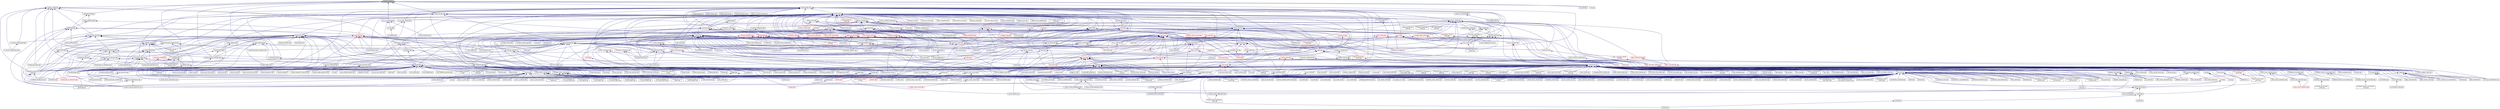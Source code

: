 digraph "threads_fwd.hpp"
{
  edge [fontname="Helvetica",fontsize="10",labelfontname="Helvetica",labelfontsize="10"];
  node [fontname="Helvetica",fontsize="10",shape=record];
  Node69 [label="threads_fwd.hpp",height=0.2,width=0.4,color="black", fillcolor="grey75", style="filled", fontcolor="black"];
  Node69 -> Node70 [dir="back",color="midnightblue",fontsize="10",style="solid",fontname="Helvetica"];
  Node70 [label="shared_priority_scheduler.hpp",height=0.2,width=0.4,color="black", fillcolor="white", style="filled",URL="$d0/d84/shared__priority__scheduler_8hpp.html"];
  Node70 -> Node71 [dir="back",color="midnightblue",fontsize="10",style="solid",fontname="Helvetica"];
  Node71 [label="oversubscribing_resource\l_partitioner.cpp",height=0.2,width=0.4,color="black", fillcolor="white", style="filled",URL="$dd/dee/oversubscribing__resource__partitioner_8cpp.html"];
  Node70 -> Node72 [dir="back",color="midnightblue",fontsize="10",style="solid",fontname="Helvetica"];
  Node72 [label="simple_resource_partitioner.cpp",height=0.2,width=0.4,color="black", fillcolor="white", style="filled",URL="$d5/df9/simple__resource__partitioner_8cpp.html"];
  Node69 -> Node73 [dir="back",color="midnightblue",fontsize="10",style="solid",fontname="Helvetica"];
  Node73 [label="hpx_fwd.hpp",height=0.2,width=0.4,color="black", fillcolor="white", style="filled",URL="$d5/d46/hpx__fwd_8hpp.html"];
  Node69 -> Node74 [dir="back",color="midnightblue",fontsize="10",style="solid",fontname="Helvetica"];
  Node74 [label="migration_support.hpp",height=0.2,width=0.4,color="black", fillcolor="white", style="filled",URL="$dc/d7a/migration__support_8hpp.html"];
  Node74 -> Node75 [dir="back",color="midnightblue",fontsize="10",style="solid",fontname="Helvetica"];
  Node75 [label="components.hpp",height=0.2,width=0.4,color="black", fillcolor="white", style="filled",URL="$d2/d8d/components_8hpp.html"];
  Node75 -> Node76 [dir="back",color="midnightblue",fontsize="10",style="solid",fontname="Helvetica"];
  Node76 [label="accumulator.hpp",height=0.2,width=0.4,color="black", fillcolor="white", style="filled",URL="$d4/d9d/server_2accumulator_8hpp.html"];
  Node76 -> Node77 [dir="back",color="midnightblue",fontsize="10",style="solid",fontname="Helvetica"];
  Node77 [label="accumulator.cpp",height=0.2,width=0.4,color="black", fillcolor="white", style="filled",URL="$d1/d81/accumulator_8cpp.html"];
  Node76 -> Node78 [dir="back",color="midnightblue",fontsize="10",style="solid",fontname="Helvetica"];
  Node78 [label="accumulator.hpp",height=0.2,width=0.4,color="black", fillcolor="white", style="filled",URL="$d8/d5e/accumulator_8hpp.html"];
  Node78 -> Node79 [dir="back",color="midnightblue",fontsize="10",style="solid",fontname="Helvetica"];
  Node79 [label="accumulator_client.cpp",height=0.2,width=0.4,color="black", fillcolor="white", style="filled",URL="$d7/dd0/accumulator__client_8cpp.html"];
  Node75 -> Node78 [dir="back",color="midnightblue",fontsize="10",style="solid",fontname="Helvetica"];
  Node75 -> Node80 [dir="back",color="midnightblue",fontsize="10",style="solid",fontname="Helvetica"];
  Node80 [label="template_accumulator.hpp",height=0.2,width=0.4,color="black", fillcolor="white", style="filled",URL="$d0/d3f/server_2template__accumulator_8hpp.html"];
  Node80 -> Node81 [dir="back",color="midnightblue",fontsize="10",style="solid",fontname="Helvetica"];
  Node81 [label="template_accumulator.hpp",height=0.2,width=0.4,color="black", fillcolor="white", style="filled",URL="$dd/da9/template__accumulator_8hpp.html"];
  Node81 -> Node82 [dir="back",color="midnightblue",fontsize="10",style="solid",fontname="Helvetica"];
  Node82 [label="template_accumulator\l_client.cpp",height=0.2,width=0.4,color="black", fillcolor="white", style="filled",URL="$df/d93/template__accumulator__client_8cpp.html"];
  Node75 -> Node83 [dir="back",color="midnightblue",fontsize="10",style="solid",fontname="Helvetica"];
  Node83 [label="template_function_accumulator.hpp",height=0.2,width=0.4,color="black", fillcolor="white", style="filled",URL="$d7/da6/server_2template__function__accumulator_8hpp.html"];
  Node83 -> Node84 [dir="back",color="midnightblue",fontsize="10",style="solid",fontname="Helvetica"];
  Node84 [label="template_function_accumulator.cpp",height=0.2,width=0.4,color="black", fillcolor="white", style="filled",URL="$d5/d02/template__function__accumulator_8cpp.html"];
  Node83 -> Node85 [dir="back",color="midnightblue",fontsize="10",style="solid",fontname="Helvetica"];
  Node85 [label="template_function_accumulator.hpp",height=0.2,width=0.4,color="black", fillcolor="white", style="filled",URL="$d3/de9/template__function__accumulator_8hpp.html"];
  Node85 -> Node86 [dir="back",color="midnightblue",fontsize="10",style="solid",fontname="Helvetica"];
  Node86 [label="template_function_accumulator\l_client.cpp",height=0.2,width=0.4,color="black", fillcolor="white", style="filled",URL="$d0/dc6/template__function__accumulator__client_8cpp.html"];
  Node75 -> Node81 [dir="back",color="midnightblue",fontsize="10",style="solid",fontname="Helvetica"];
  Node75 -> Node84 [dir="back",color="midnightblue",fontsize="10",style="solid",fontname="Helvetica"];
  Node75 -> Node85 [dir="back",color="midnightblue",fontsize="10",style="solid",fontname="Helvetica"];
  Node75 -> Node87 [dir="back",color="midnightblue",fontsize="10",style="solid",fontname="Helvetica"];
  Node87 [label="allgather_module.cpp",height=0.2,width=0.4,color="black", fillcolor="white", style="filled",URL="$df/de4/allgather__module_8cpp.html"];
  Node75 -> Node88 [dir="back",color="midnightblue",fontsize="10",style="solid",fontname="Helvetica"];
  Node88 [label="allgather.hpp",height=0.2,width=0.4,color="black", fillcolor="white", style="filled",URL="$d4/d4a/allgather_8hpp.html"];
  Node88 -> Node87 [dir="back",color="midnightblue",fontsize="10",style="solid",fontname="Helvetica"];
  Node88 -> Node89 [dir="back",color="midnightblue",fontsize="10",style="solid",fontname="Helvetica"];
  Node89 [label="allgather.cpp",height=0.2,width=0.4,color="black", fillcolor="white", style="filled",URL="$d7/d06/allgather_8cpp.html"];
  Node88 -> Node90 [dir="back",color="midnightblue",fontsize="10",style="solid",fontname="Helvetica"];
  Node90 [label="ag_client.cpp",height=0.2,width=0.4,color="black", fillcolor="white", style="filled",URL="$d4/d5d/ag__client_8cpp.html"];
  Node75 -> Node91 [dir="back",color="midnightblue",fontsize="10",style="solid",fontname="Helvetica"];
  Node91 [label="allgather_and_gate.hpp",height=0.2,width=0.4,color="black", fillcolor="white", style="filled",URL="$d9/dbb/allgather__and__gate_8hpp.html"];
  Node91 -> Node87 [dir="back",color="midnightblue",fontsize="10",style="solid",fontname="Helvetica"];
  Node91 -> Node92 [dir="back",color="midnightblue",fontsize="10",style="solid",fontname="Helvetica"];
  Node92 [label="allgather_and_gate.cpp",height=0.2,width=0.4,color="black", fillcolor="white", style="filled",URL="$d1/d56/allgather__and__gate_8cpp.html"];
  Node91 -> Node90 [dir="back",color="midnightblue",fontsize="10",style="solid",fontname="Helvetica"];
  Node75 -> Node93 [dir="back",color="midnightblue",fontsize="10",style="solid",fontname="Helvetica"];
  Node93 [label="cancelable_action.cpp",height=0.2,width=0.4,color="black", fillcolor="white", style="filled",URL="$d5/d0c/cancelable__action_8cpp.html"];
  Node75 -> Node94 [dir="back",color="midnightblue",fontsize="10",style="solid",fontname="Helvetica"];
  Node94 [label="cancelable_action.hpp",height=0.2,width=0.4,color="black", fillcolor="white", style="filled",URL="$d5/d4d/server_2cancelable__action_8hpp.html"];
  Node94 -> Node93 [dir="back",color="midnightblue",fontsize="10",style="solid",fontname="Helvetica"];
  Node94 -> Node95 [dir="back",color="midnightblue",fontsize="10",style="solid",fontname="Helvetica"];
  Node95 [label="cancelable_action.hpp",height=0.2,width=0.4,color="black", fillcolor="white", style="filled",URL="$d0/da3/stubs_2cancelable__action_8hpp.html"];
  Node95 -> Node96 [dir="back",color="midnightblue",fontsize="10",style="solid",fontname="Helvetica"];
  Node96 [label="cancelable_action.hpp",height=0.2,width=0.4,color="black", fillcolor="white", style="filled",URL="$d6/d28/cancelable__action_8hpp.html"];
  Node96 -> Node97 [dir="back",color="midnightblue",fontsize="10",style="solid",fontname="Helvetica"];
  Node97 [label="cancelable_action_client.cpp",height=0.2,width=0.4,color="black", fillcolor="white", style="filled",URL="$d1/db8/cancelable__action__client_8cpp.html"];
  Node75 -> Node96 [dir="back",color="midnightblue",fontsize="10",style="solid",fontname="Helvetica"];
  Node75 -> Node98 [dir="back",color="midnightblue",fontsize="10",style="solid",fontname="Helvetica"];
  Node98 [label="hello_world_component.hpp",height=0.2,width=0.4,color="black", fillcolor="white", style="filled",URL="$df/df0/hello__world__component_8hpp.html"];
  Node98 -> Node99 [dir="back",color="midnightblue",fontsize="10",style="solid",fontname="Helvetica"];
  Node99 [label="hello_world_client.cpp",height=0.2,width=0.4,color="black", fillcolor="white", style="filled",URL="$d5/da6/hello__world__client_8cpp.html"];
  Node98 -> Node100 [dir="back",color="midnightblue",fontsize="10",style="solid",fontname="Helvetica"];
  Node100 [label="hello_world_component.cpp",height=0.2,width=0.4,color="black", fillcolor="white", style="filled",URL="$d8/daa/hello__world__component_8cpp.html"];
  Node75 -> Node101 [dir="back",color="midnightblue",fontsize="10",style="solid",fontname="Helvetica"];
  Node101 [label="row.hpp",height=0.2,width=0.4,color="black", fillcolor="white", style="filled",URL="$de/d74/server_2row_8hpp.html"];
  Node101 -> Node102 [dir="back",color="midnightblue",fontsize="10",style="solid",fontname="Helvetica"];
  Node102 [label="row.hpp",height=0.2,width=0.4,color="red", fillcolor="white", style="filled",URL="$dc/d69/row_8hpp.html"];
  Node102 -> Node109 [dir="back",color="midnightblue",fontsize="10",style="solid",fontname="Helvetica"];
  Node109 [label="stencil_iterator.hpp",height=0.2,width=0.4,color="black", fillcolor="white", style="filled",URL="$dc/d5c/server_2stencil__iterator_8hpp.html"];
  Node109 -> Node105 [dir="back",color="midnightblue",fontsize="10",style="solid",fontname="Helvetica"];
  Node105 [label="solver.hpp",height=0.2,width=0.4,color="black", fillcolor="white", style="filled",URL="$db/d9a/server_2solver_8hpp.html"];
  Node105 -> Node106 [dir="back",color="midnightblue",fontsize="10",style="solid",fontname="Helvetica"];
  Node106 [label="solver.hpp",height=0.2,width=0.4,color="black", fillcolor="white", style="filled",URL="$d2/d1c/solver_8hpp.html"];
  Node106 -> Node104 [dir="back",color="midnightblue",fontsize="10",style="solid",fontname="Helvetica"];
  Node104 [label="jacobi.cpp",height=0.2,width=0.4,color="black", fillcolor="white", style="filled",URL="$d2/d27/jacobi_8cpp.html"];
  Node105 -> Node107 [dir="back",color="midnightblue",fontsize="10",style="solid",fontname="Helvetica"];
  Node107 [label="solver.cpp",height=0.2,width=0.4,color="black", fillcolor="white", style="filled",URL="$d6/d94/solver_8cpp.html"];
  Node109 -> Node110 [dir="back",color="midnightblue",fontsize="10",style="solid",fontname="Helvetica"];
  Node110 [label="stencil_iterator.cpp",height=0.2,width=0.4,color="black", fillcolor="white", style="filled",URL="$d6/de1/server_2stencil__iterator_8cpp.html"];
  Node109 -> Node111 [dir="back",color="midnightblue",fontsize="10",style="solid",fontname="Helvetica"];
  Node111 [label="stencil_iterator.cpp",height=0.2,width=0.4,color="black", fillcolor="white", style="filled",URL="$d7/d71/stencil__iterator_8cpp.html"];
  Node102 -> Node108 [dir="back",color="midnightblue",fontsize="10",style="solid",fontname="Helvetica"];
  Node108 [label="grid.cpp",height=0.2,width=0.4,color="black", fillcolor="white", style="filled",URL="$d6/d1b/jacobi__component_2grid_8cpp.html"];
  Node101 -> Node112 [dir="back",color="midnightblue",fontsize="10",style="solid",fontname="Helvetica"];
  Node112 [label="row.cpp",height=0.2,width=0.4,color="black", fillcolor="white", style="filled",URL="$d3/d86/server_2row_8cpp.html"];
  Node75 -> Node109 [dir="back",color="midnightblue",fontsize="10",style="solid",fontname="Helvetica"];
  Node75 -> Node105 [dir="back",color="midnightblue",fontsize="10",style="solid",fontname="Helvetica"];
  Node75 -> Node113 [dir="back",color="midnightblue",fontsize="10",style="solid",fontname="Helvetica"];
  Node113 [label="jacobi_component.cpp",height=0.2,width=0.4,color="black", fillcolor="white", style="filled",URL="$d1/d25/jacobi__component_8cpp.html"];
  Node75 -> Node114 [dir="back",color="midnightblue",fontsize="10",style="solid",fontname="Helvetica"];
  Node114 [label="nqueen.hpp",height=0.2,width=0.4,color="black", fillcolor="white", style="filled",URL="$de/d58/server_2nqueen_8hpp.html"];
  Node114 -> Node115 [dir="back",color="midnightblue",fontsize="10",style="solid",fontname="Helvetica"];
  Node115 [label="nqueen.cpp",height=0.2,width=0.4,color="black", fillcolor="white", style="filled",URL="$db/dca/nqueen_8cpp.html"];
  Node114 -> Node116 [dir="back",color="midnightblue",fontsize="10",style="solid",fontname="Helvetica"];
  Node116 [label="nqueen.hpp",height=0.2,width=0.4,color="black", fillcolor="white", style="filled",URL="$da/dfd/stubs_2nqueen_8hpp.html"];
  Node116 -> Node117 [dir="back",color="midnightblue",fontsize="10",style="solid",fontname="Helvetica"];
  Node117 [label="nqueen.hpp",height=0.2,width=0.4,color="red", fillcolor="white", style="filled",URL="$d0/d07/nqueen_8hpp.html"];
  Node75 -> Node119 [dir="back",color="midnightblue",fontsize="10",style="solid",fontname="Helvetica"];
  Node119 [label="sine.cpp",height=0.2,width=0.4,color="black", fillcolor="white", style="filled",URL="$d3/d0d/server_2sine_8cpp.html"];
  Node75 -> Node120 [dir="back",color="midnightblue",fontsize="10",style="solid",fontname="Helvetica"];
  Node120 [label="component_ctors.cpp",height=0.2,width=0.4,color="black", fillcolor="white", style="filled",URL="$d3/d2a/component__ctors_8cpp.html"];
  Node75 -> Node121 [dir="back",color="midnightblue",fontsize="10",style="solid",fontname="Helvetica"];
  Node121 [label="component_in_executable.cpp",height=0.2,width=0.4,color="black", fillcolor="white", style="filled",URL="$d8/d4b/component__in__executable_8cpp.html"];
  Node75 -> Node122 [dir="back",color="midnightblue",fontsize="10",style="solid",fontname="Helvetica"];
  Node122 [label="component_inheritance.cpp",height=0.2,width=0.4,color="black", fillcolor="white", style="filled",URL="$d8/d55/component__inheritance_8cpp.html"];
  Node75 -> Node123 [dir="back",color="midnightblue",fontsize="10",style="solid",fontname="Helvetica"];
  Node123 [label="component_with_executor.cpp",height=0.2,width=0.4,color="black", fillcolor="white", style="filled",URL="$d4/d20/component__with__executor_8cpp.html"];
  Node75 -> Node124 [dir="back",color="midnightblue",fontsize="10",style="solid",fontname="Helvetica"];
  Node124 [label="factorial.cpp",height=0.2,width=0.4,color="black", fillcolor="white", style="filled",URL="$d9/d00/factorial_8cpp.html"];
  Node75 -> Node125 [dir="back",color="midnightblue",fontsize="10",style="solid",fontname="Helvetica"];
  Node125 [label="hello_world.cpp",height=0.2,width=0.4,color="black", fillcolor="white", style="filled",URL="$d0/d67/hello__world_8cpp.html"];
  Node75 -> Node126 [dir="back",color="midnightblue",fontsize="10",style="solid",fontname="Helvetica"];
  Node126 [label="latch_local.cpp",height=0.2,width=0.4,color="black", fillcolor="white", style="filled",URL="$dd/dd3/latch__local_8cpp.html"];
  Node75 -> Node127 [dir="back",color="midnightblue",fontsize="10",style="solid",fontname="Helvetica"];
  Node127 [label="latch_remote.cpp",height=0.2,width=0.4,color="black", fillcolor="white", style="filled",URL="$df/d59/latch__remote_8cpp.html"];
  Node75 -> Node128 [dir="back",color="midnightblue",fontsize="10",style="solid",fontname="Helvetica"];
  Node128 [label="pingpong.cpp",height=0.2,width=0.4,color="black", fillcolor="white", style="filled",URL="$dd/d4d/pingpong_8cpp.html"];
  Node75 -> Node129 [dir="back",color="midnightblue",fontsize="10",style="solid",fontname="Helvetica"];
  Node129 [label="random_mem_access.hpp",height=0.2,width=0.4,color="black", fillcolor="white", style="filled",URL="$d0/d19/server_2random__mem__access_8hpp.html"];
  Node129 -> Node130 [dir="back",color="midnightblue",fontsize="10",style="solid",fontname="Helvetica"];
  Node130 [label="random_mem_access.cpp",height=0.2,width=0.4,color="black", fillcolor="white", style="filled",URL="$d1/d51/random__mem__access_8cpp.html"];
  Node129 -> Node131 [dir="back",color="midnightblue",fontsize="10",style="solid",fontname="Helvetica"];
  Node131 [label="random_mem_access.hpp",height=0.2,width=0.4,color="black", fillcolor="white", style="filled",URL="$d3/d32/stubs_2random__mem__access_8hpp.html"];
  Node131 -> Node132 [dir="back",color="midnightblue",fontsize="10",style="solid",fontname="Helvetica"];
  Node132 [label="random_mem_access.hpp",height=0.2,width=0.4,color="red", fillcolor="white", style="filled",URL="$db/de8/random__mem__access_8hpp.html"];
  Node75 -> Node134 [dir="back",color="midnightblue",fontsize="10",style="solid",fontname="Helvetica"];
  Node134 [label="sheneos_compare.cpp",height=0.2,width=0.4,color="black", fillcolor="white", style="filled",URL="$dc/d11/sheneos__compare_8cpp.html"];
  Node75 -> Node135 [dir="back",color="midnightblue",fontsize="10",style="solid",fontname="Helvetica"];
  Node135 [label="throttle.hpp",height=0.2,width=0.4,color="black", fillcolor="white", style="filled",URL="$db/dc9/server_2throttle_8hpp.html"];
  Node135 -> Node136 [dir="back",color="midnightblue",fontsize="10",style="solid",fontname="Helvetica"];
  Node136 [label="throttle.cpp",height=0.2,width=0.4,color="black", fillcolor="white", style="filled",URL="$de/d56/server_2throttle_8cpp.html"];
  Node135 -> Node137 [dir="back",color="midnightblue",fontsize="10",style="solid",fontname="Helvetica"];
  Node137 [label="throttle.hpp",height=0.2,width=0.4,color="red", fillcolor="white", style="filled",URL="$d5/dec/stubs_2throttle_8hpp.html"];
  Node75 -> Node140 [dir="back",color="midnightblue",fontsize="10",style="solid",fontname="Helvetica"];
  Node140 [label="throttle_client.cpp",height=0.2,width=0.4,color="black", fillcolor="white", style="filled",URL="$d0/db7/throttle__client_8cpp.html"];
  Node75 -> Node141 [dir="back",color="midnightblue",fontsize="10",style="solid",fontname="Helvetica"];
  Node141 [label="simple_central_tuplespace.hpp",height=0.2,width=0.4,color="black", fillcolor="white", style="filled",URL="$db/d69/server_2simple__central__tuplespace_8hpp.html"];
  Node141 -> Node142 [dir="back",color="midnightblue",fontsize="10",style="solid",fontname="Helvetica"];
  Node142 [label="simple_central_tuplespace.cpp",height=0.2,width=0.4,color="black", fillcolor="white", style="filled",URL="$d3/dec/simple__central__tuplespace_8cpp.html"];
  Node141 -> Node143 [dir="back",color="midnightblue",fontsize="10",style="solid",fontname="Helvetica"];
  Node143 [label="simple_central_tuplespace.hpp",height=0.2,width=0.4,color="black", fillcolor="white", style="filled",URL="$d0/d4b/stubs_2simple__central__tuplespace_8hpp.html"];
  Node143 -> Node144 [dir="back",color="midnightblue",fontsize="10",style="solid",fontname="Helvetica"];
  Node144 [label="simple_central_tuplespace.hpp",height=0.2,width=0.4,color="black", fillcolor="white", style="filled",URL="$d5/ddd/simple__central__tuplespace_8hpp.html"];
  Node144 -> Node145 [dir="back",color="midnightblue",fontsize="10",style="solid",fontname="Helvetica"];
  Node145 [label="simple_central_tuplespace\l_client.cpp",height=0.2,width=0.4,color="black", fillcolor="white", style="filled",URL="$d1/d7b/simple__central__tuplespace__client_8cpp.html"];
  Node75 -> Node146 [dir="back",color="midnightblue",fontsize="10",style="solid",fontname="Helvetica"];
  Node146 [label="tuples_warehouse.hpp",height=0.2,width=0.4,color="black", fillcolor="white", style="filled",URL="$da/de6/tuples__warehouse_8hpp.html"];
  Node146 -> Node141 [dir="back",color="midnightblue",fontsize="10",style="solid",fontname="Helvetica"];
  Node75 -> Node144 [dir="back",color="midnightblue",fontsize="10",style="solid",fontname="Helvetica"];
  Node75 -> Node147 [dir="back",color="midnightblue",fontsize="10",style="solid",fontname="Helvetica"];
  Node147 [label="iostreams.hpp",height=0.2,width=0.4,color="red", fillcolor="white", style="filled",URL="$de/d22/iostreams_8hpp.html"];
  Node147 -> Node89 [dir="back",color="midnightblue",fontsize="10",style="solid",fontname="Helvetica"];
  Node147 -> Node92 [dir="back",color="midnightblue",fontsize="10",style="solid",fontname="Helvetica"];
  Node147 -> Node148 [dir="back",color="midnightblue",fontsize="10",style="solid",fontname="Helvetica"];
  Node148 [label="async_io_action.cpp",height=0.2,width=0.4,color="black", fillcolor="white", style="filled",URL="$d3/df5/async__io__action_8cpp.html"];
  Node147 -> Node149 [dir="back",color="midnightblue",fontsize="10",style="solid",fontname="Helvetica"];
  Node149 [label="async_io_external.cpp",height=0.2,width=0.4,color="black", fillcolor="white", style="filled",URL="$da/d9a/async__io__external_8cpp.html"];
  Node147 -> Node150 [dir="back",color="midnightblue",fontsize="10",style="solid",fontname="Helvetica"];
  Node150 [label="async_io_low_level.cpp",height=0.2,width=0.4,color="black", fillcolor="white", style="filled",URL="$dc/d10/async__io__low__level_8cpp.html"];
  Node147 -> Node151 [dir="back",color="midnightblue",fontsize="10",style="solid",fontname="Helvetica"];
  Node151 [label="async_io_simple.cpp",height=0.2,width=0.4,color="black", fillcolor="white", style="filled",URL="$da/db7/async__io__simple_8cpp.html"];
  Node147 -> Node152 [dir="back",color="midnightblue",fontsize="10",style="solid",fontname="Helvetica"];
  Node152 [label="os_thread_num.cpp",height=0.2,width=0.4,color="black", fillcolor="white", style="filled",URL="$d2/dfb/os__thread__num_8cpp.html"];
  Node147 -> Node153 [dir="back",color="midnightblue",fontsize="10",style="solid",fontname="Helvetica"];
  Node153 [label="rnd_future_reduce.cpp",height=0.2,width=0.4,color="black", fillcolor="white", style="filled",URL="$d1/db5/rnd__future__reduce_8cpp.html"];
  Node147 -> Node154 [dir="back",color="midnightblue",fontsize="10",style="solid",fontname="Helvetica"];
  Node154 [label="heartbeat_console.cpp",height=0.2,width=0.4,color="black", fillcolor="white", style="filled",URL="$da/de8/heartbeat__console_8cpp.html"];
  Node147 -> Node100 [dir="back",color="midnightblue",fontsize="10",style="solid",fontname="Helvetica"];
  Node147 -> Node104 [dir="back",color="midnightblue",fontsize="10",style="solid",fontname="Helvetica"];
  Node147 -> Node109 [dir="back",color="midnightblue",fontsize="10",style="solid",fontname="Helvetica"];
  Node147 -> Node108 [dir="back",color="midnightblue",fontsize="10",style="solid",fontname="Helvetica"];
  Node147 -> Node155 [dir="back",color="midnightblue",fontsize="10",style="solid",fontname="Helvetica"];
  Node155 [label="access_counter_set.cpp",height=0.2,width=0.4,color="black", fillcolor="white", style="filled",URL="$dc/d52/access__counter__set_8cpp.html"];
  Node147 -> Node156 [dir="back",color="midnightblue",fontsize="10",style="solid",fontname="Helvetica"];
  Node156 [label="1d_wave_equation.cpp",height=0.2,width=0.4,color="black", fillcolor="white", style="filled",URL="$da/dab/1d__wave__equation_8cpp.html"];
  Node147 -> Node157 [dir="back",color="midnightblue",fontsize="10",style="solid",fontname="Helvetica"];
  Node157 [label="allow_unknown_options.cpp",height=0.2,width=0.4,color="black", fillcolor="white", style="filled",URL="$d9/dc9/allow__unknown__options_8cpp.html"];
  Node147 -> Node158 [dir="back",color="midnightblue",fontsize="10",style="solid",fontname="Helvetica"];
  Node158 [label="command_line_handling.cpp",height=0.2,width=0.4,color="black", fillcolor="white", style="filled",URL="$d4/d05/examples_2quickstart_2command__line__handling_8cpp.html"];
  Node147 -> Node120 [dir="back",color="midnightblue",fontsize="10",style="solid",fontname="Helvetica"];
  Node147 -> Node121 [dir="back",color="midnightblue",fontsize="10",style="solid",fontname="Helvetica"];
  Node147 -> Node122 [dir="back",color="midnightblue",fontsize="10",style="solid",fontname="Helvetica"];
  Node147 -> Node123 [dir="back",color="midnightblue",fontsize="10",style="solid",fontname="Helvetica"];
  Node147 -> Node159 [dir="back",color="midnightblue",fontsize="10",style="solid",fontname="Helvetica"];
  Node159 [label="customize_async.cpp",height=0.2,width=0.4,color="black", fillcolor="white", style="filled",URL="$d0/d82/customize__async_8cpp.html"];
  Node147 -> Node160 [dir="back",color="midnightblue",fontsize="10",style="solid",fontname="Helvetica"];
  Node160 [label="enumerate_threads.cpp",height=0.2,width=0.4,color="black", fillcolor="white", style="filled",URL="$d3/dd4/enumerate__threads_8cpp.html"];
  Node147 -> Node161 [dir="back",color="midnightblue",fontsize="10",style="solid",fontname="Helvetica"];
  Node161 [label="error_handling.cpp",height=0.2,width=0.4,color="black", fillcolor="white", style="filled",URL="$d9/d96/error__handling_8cpp.html"];
  Node147 -> Node162 [dir="back",color="midnightblue",fontsize="10",style="solid",fontname="Helvetica"];
  Node162 [label="event_synchronization.cpp",height=0.2,width=0.4,color="black", fillcolor="white", style="filled",URL="$d0/d35/event__synchronization_8cpp.html"];
  Node147 -> Node163 [dir="back",color="midnightblue",fontsize="10",style="solid",fontname="Helvetica"];
  Node163 [label="fractals.cpp",height=0.2,width=0.4,color="black", fillcolor="white", style="filled",URL="$d8/d58/fractals_8cpp.html"];
  Node147 -> Node164 [dir="back",color="midnightblue",fontsize="10",style="solid",fontname="Helvetica"];
  Node164 [label="fractals_executor.cpp",height=0.2,width=0.4,color="black", fillcolor="white", style="filled",URL="$d9/da9/fractals__executor_8cpp.html"];
  Node147 -> Node125 [dir="back",color="midnightblue",fontsize="10",style="solid",fontname="Helvetica"];
  Node147 -> Node165 [dir="back",color="midnightblue",fontsize="10",style="solid",fontname="Helvetica"];
  Node165 [label="interval_timer.cpp",height=0.2,width=0.4,color="black", fillcolor="white", style="filled",URL="$de/df1/examples_2quickstart_2interval__timer_8cpp.html"];
  Node147 -> Node166 [dir="back",color="midnightblue",fontsize="10",style="solid",fontname="Helvetica"];
  Node166 [label="local_channel.cpp",height=0.2,width=0.4,color="black", fillcolor="white", style="filled",URL="$d0/d3e/local__channel_8cpp.html"];
  Node147 -> Node128 [dir="back",color="midnightblue",fontsize="10",style="solid",fontname="Helvetica"];
  Node147 -> Node167 [dir="back",color="midnightblue",fontsize="10",style="solid",fontname="Helvetica"];
  Node167 [label="shared_mutex.cpp",height=0.2,width=0.4,color="black", fillcolor="white", style="filled",URL="$da/d0b/shared__mutex_8cpp.html"];
  Node147 -> Node168 [dir="back",color="midnightblue",fontsize="10",style="solid",fontname="Helvetica"];
  Node168 [label="sierpinski.cpp",height=0.2,width=0.4,color="black", fillcolor="white", style="filled",URL="$d3/d7e/sierpinski_8cpp.html"];
  Node147 -> Node169 [dir="back",color="midnightblue",fontsize="10",style="solid",fontname="Helvetica"];
  Node169 [label="simple_future_continuation.cpp",height=0.2,width=0.4,color="black", fillcolor="white", style="filled",URL="$d8/d3c/simple__future__continuation_8cpp.html"];
  Node147 -> Node170 [dir="back",color="midnightblue",fontsize="10",style="solid",fontname="Helvetica"];
  Node170 [label="simplest_hello_world.cpp",height=0.2,width=0.4,color="black", fillcolor="white", style="filled",URL="$d7/ddc/simplest__hello__world_8cpp.html"];
  Node147 -> Node171 [dir="back",color="midnightblue",fontsize="10",style="solid",fontname="Helvetica"];
  Node171 [label="sort_by_key_demo.cpp",height=0.2,width=0.4,color="black", fillcolor="white", style="filled",URL="$da/d20/sort__by__key__demo_8cpp.html"];
  Node147 -> Node172 [dir="back",color="midnightblue",fontsize="10",style="solid",fontname="Helvetica"];
  Node172 [label="timed_futures.cpp",height=0.2,width=0.4,color="black", fillcolor="white", style="filled",URL="$d6/d8d/timed__futures_8cpp.html"];
  Node147 -> Node173 [dir="back",color="midnightblue",fontsize="10",style="solid",fontname="Helvetica"];
  Node173 [label="vector_counting_dotproduct.cpp",height=0.2,width=0.4,color="black", fillcolor="white", style="filled",URL="$df/de9/vector__counting__dotproduct_8cpp.html"];
  Node147 -> Node174 [dir="back",color="midnightblue",fontsize="10",style="solid",fontname="Helvetica"];
  Node174 [label="vector_zip_dotproduct.cpp",height=0.2,width=0.4,color="black", fillcolor="white", style="filled",URL="$dc/d18/vector__zip__dotproduct_8cpp.html"];
  Node147 -> Node71 [dir="back",color="midnightblue",fontsize="10",style="solid",fontname="Helvetica"];
  Node147 -> Node72 [dir="back",color="midnightblue",fontsize="10",style="solid",fontname="Helvetica"];
  Node147 -> Node175 [dir="back",color="midnightblue",fontsize="10",style="solid",fontname="Helvetica"];
  Node175 [label="thread_aware_timer.cpp",height=0.2,width=0.4,color="black", fillcolor="white", style="filled",URL="$df/d11/examples_2thread__aware__timer_2thread__aware__timer_8cpp.html"];
  Node147 -> Node145 [dir="back",color="midnightblue",fontsize="10",style="solid",fontname="Helvetica"];
  Node147 -> Node176 [dir="back",color="midnightblue",fontsize="10",style="solid",fontname="Helvetica"];
  Node176 [label="foreach_scaling.cpp",height=0.2,width=0.4,color="black", fillcolor="white", style="filled",URL="$d4/d94/foreach__scaling_8cpp.html"];
  Node147 -> Node177 [dir="back",color="midnightblue",fontsize="10",style="solid",fontname="Helvetica"];
  Node177 [label="future_overhead.cpp",height=0.2,width=0.4,color="black", fillcolor="white", style="filled",URL="$d3/d79/future__overhead_8cpp.html"];
  Node147 -> Node178 [dir="back",color="midnightblue",fontsize="10",style="solid",fontname="Helvetica"];
  Node178 [label="hpx_heterogeneous_timed\l_task_spawn.cpp",height=0.2,width=0.4,color="black", fillcolor="white", style="filled",URL="$dd/d27/hpx__heterogeneous__timed__task__spawn_8cpp.html"];
  Node147 -> Node179 [dir="back",color="midnightblue",fontsize="10",style="solid",fontname="Helvetica"];
  Node179 [label="hpx_homogeneous_timed\l_task_spawn_executors.cpp",height=0.2,width=0.4,color="black", fillcolor="white", style="filled",URL="$d1/d3b/hpx__homogeneous__timed__task__spawn__executors_8cpp.html"];
  Node147 -> Node180 [dir="back",color="midnightblue",fontsize="10",style="solid",fontname="Helvetica"];
  Node180 [label="parent_vs_child_stealing.cpp",height=0.2,width=0.4,color="black", fillcolor="white", style="filled",URL="$d2/d07/parent__vs__child__stealing_8cpp.html"];
  Node147 -> Node181 [dir="back",color="midnightblue",fontsize="10",style="solid",fontname="Helvetica"];
  Node181 [label="partitioned_vector\l_foreach.cpp",height=0.2,width=0.4,color="black", fillcolor="white", style="filled",URL="$df/d5f/partitioned__vector__foreach_8cpp.html"];
  Node147 -> Node182 [dir="back",color="midnightblue",fontsize="10",style="solid",fontname="Helvetica"];
  Node182 [label="serialization_overhead.cpp",height=0.2,width=0.4,color="black", fillcolor="white", style="filled",URL="$d3/df8/serialization__overhead_8cpp.html"];
  Node147 -> Node183 [dir="back",color="midnightblue",fontsize="10",style="solid",fontname="Helvetica"];
  Node183 [label="sizeof.cpp",height=0.2,width=0.4,color="black", fillcolor="white", style="filled",URL="$d3/d0f/sizeof_8cpp.html"];
  Node147 -> Node184 [dir="back",color="midnightblue",fontsize="10",style="solid",fontname="Helvetica"];
  Node184 [label="skynet.cpp",height=0.2,width=0.4,color="black", fillcolor="white", style="filled",URL="$d0/dc3/skynet_8cpp.html"];
  Node147 -> Node185 [dir="back",color="midnightblue",fontsize="10",style="solid",fontname="Helvetica"];
  Node185 [label="spinlock_overhead1.cpp",height=0.2,width=0.4,color="black", fillcolor="white", style="filled",URL="$d0/d32/spinlock__overhead1_8cpp.html"];
  Node147 -> Node186 [dir="back",color="midnightblue",fontsize="10",style="solid",fontname="Helvetica"];
  Node186 [label="spinlock_overhead2.cpp",height=0.2,width=0.4,color="black", fillcolor="white", style="filled",URL="$de/d55/spinlock__overhead2_8cpp.html"];
  Node147 -> Node187 [dir="back",color="midnightblue",fontsize="10",style="solid",fontname="Helvetica"];
  Node187 [label="stencil3_iterators.cpp",height=0.2,width=0.4,color="black", fillcolor="white", style="filled",URL="$db/d9e/stencil3__iterators_8cpp.html"];
  Node147 -> Node188 [dir="back",color="midnightblue",fontsize="10",style="solid",fontname="Helvetica"];
  Node188 [label="stream.cpp",height=0.2,width=0.4,color="black", fillcolor="white", style="filled",URL="$da/d5f/stream_8cpp.html"];
  Node147 -> Node189 [dir="back",color="midnightblue",fontsize="10",style="solid",fontname="Helvetica"];
  Node189 [label="transform_reduce_binary\l_scaling.cpp",height=0.2,width=0.4,color="black", fillcolor="white", style="filled",URL="$d1/dae/transform__reduce__binary__scaling_8cpp.html"];
  Node147 -> Node190 [dir="back",color="midnightblue",fontsize="10",style="solid",fontname="Helvetica"];
  Node190 [label="transform_reduce_scaling.cpp",height=0.2,width=0.4,color="black", fillcolor="white", style="filled",URL="$db/d2a/transform__reduce__scaling_8cpp.html"];
  Node147 -> Node191 [dir="back",color="midnightblue",fontsize="10",style="solid",fontname="Helvetica"];
  Node191 [label="wait_all_timings.cpp",height=0.2,width=0.4,color="black", fillcolor="white", style="filled",URL="$d5/da1/wait__all__timings_8cpp.html"];
  Node147 -> Node192 [dir="back",color="midnightblue",fontsize="10",style="solid",fontname="Helvetica"];
  Node192 [label="minmax_element_performance.cpp",height=0.2,width=0.4,color="black", fillcolor="white", style="filled",URL="$d9/d93/minmax__element__performance_8cpp.html"];
  Node147 -> Node193 [dir="back",color="midnightblue",fontsize="10",style="solid",fontname="Helvetica"];
  Node193 [label="osu_bcast.cpp",height=0.2,width=0.4,color="black", fillcolor="white", style="filled",URL="$d3/dca/osu__bcast_8cpp.html"];
  Node147 -> Node194 [dir="back",color="midnightblue",fontsize="10",style="solid",fontname="Helvetica"];
  Node194 [label="osu_bibw.cpp",height=0.2,width=0.4,color="black", fillcolor="white", style="filled",URL="$d2/d04/osu__bibw_8cpp.html"];
  Node147 -> Node195 [dir="back",color="midnightblue",fontsize="10",style="solid",fontname="Helvetica"];
  Node195 [label="osu_bw.cpp",height=0.2,width=0.4,color="black", fillcolor="white", style="filled",URL="$d4/d20/osu__bw_8cpp.html"];
  Node147 -> Node196 [dir="back",color="midnightblue",fontsize="10",style="solid",fontname="Helvetica"];
  Node196 [label="osu_latency.cpp",height=0.2,width=0.4,color="black", fillcolor="white", style="filled",URL="$df/d58/osu__latency_8cpp.html"];
  Node147 -> Node197 [dir="back",color="midnightblue",fontsize="10",style="solid",fontname="Helvetica"];
  Node197 [label="osu_multi_lat.cpp",height=0.2,width=0.4,color="black", fillcolor="white", style="filled",URL="$d7/d91/osu__multi__lat_8cpp.html"];
  Node147 -> Node198 [dir="back",color="midnightblue",fontsize="10",style="solid",fontname="Helvetica"];
  Node198 [label="osu_scatter.cpp",height=0.2,width=0.4,color="black", fillcolor="white", style="filled",URL="$d4/d4c/osu__scatter_8cpp.html"];
  Node147 -> Node199 [dir="back",color="midnightblue",fontsize="10",style="solid",fontname="Helvetica"];
  Node199 [label="pingpong_performance.cpp",height=0.2,width=0.4,color="black", fillcolor="white", style="filled",URL="$de/d03/pingpong__performance_8cpp.html"];
  Node147 -> Node200 [dir="back",color="midnightblue",fontsize="10",style="solid",fontname="Helvetica"];
  Node200 [label="plain_action_1330.cpp",height=0.2,width=0.4,color="black", fillcolor="white", style="filled",URL="$d4/def/plain__action__1330_8cpp.html"];
  Node147 -> Node201 [dir="back",color="midnightblue",fontsize="10",style="solid",fontname="Helvetica"];
  Node201 [label="client_1950.cpp",height=0.2,width=0.4,color="black", fillcolor="white", style="filled",URL="$d0/d79/client__1950_8cpp.html"];
  Node147 -> Node202 [dir="back",color="midnightblue",fontsize="10",style="solid",fontname="Helvetica"];
  Node202 [label="lost_output_2236.cpp",height=0.2,width=0.4,color="black", fillcolor="white", style="filled",URL="$db/dd0/lost__output__2236_8cpp.html"];
  Node147 -> Node203 [dir="back",color="midnightblue",fontsize="10",style="solid",fontname="Helvetica"];
  Node203 [label="no_output_1173.cpp",height=0.2,width=0.4,color="black", fillcolor="white", style="filled",URL="$de/d67/no__output__1173_8cpp.html"];
  Node147 -> Node204 [dir="back",color="midnightblue",fontsize="10",style="solid",fontname="Helvetica"];
  Node204 [label="dataflow_future_swap.cpp",height=0.2,width=0.4,color="black", fillcolor="white", style="filled",URL="$dc/d8c/dataflow__future__swap_8cpp.html"];
  Node147 -> Node205 [dir="back",color="midnightblue",fontsize="10",style="solid",fontname="Helvetica"];
  Node205 [label="dataflow_future_swap2.cpp",height=0.2,width=0.4,color="black", fillcolor="white", style="filled",URL="$d1/db3/dataflow__future__swap2_8cpp.html"];
  Node147 -> Node206 [dir="back",color="midnightblue",fontsize="10",style="solid",fontname="Helvetica"];
  Node206 [label="promise_1620.cpp",height=0.2,width=0.4,color="black", fillcolor="white", style="filled",URL="$d2/d67/promise__1620_8cpp.html"];
  Node147 -> Node207 [dir="back",color="midnightblue",fontsize="10",style="solid",fontname="Helvetica"];
  Node207 [label="wait_all_hang_1946.cpp",height=0.2,width=0.4,color="black", fillcolor="white", style="filled",URL="$d5/d69/wait__all__hang__1946_8cpp.html"];
  Node147 -> Node208 [dir="back",color="midnightblue",fontsize="10",style="solid",fontname="Helvetica"];
  Node208 [label="function_argument.cpp",height=0.2,width=0.4,color="black", fillcolor="white", style="filled",URL="$db/da3/function__argument_8cpp.html"];
  Node147 -> Node209 [dir="back",color="midnightblue",fontsize="10",style="solid",fontname="Helvetica"];
  Node209 [label="function_serialization\l_728.cpp",height=0.2,width=0.4,color="black", fillcolor="white", style="filled",URL="$d8/db1/function__serialization__728_8cpp.html"];
  Node147 -> Node210 [dir="back",color="midnightblue",fontsize="10",style="solid",fontname="Helvetica"];
  Node210 [label="managed_refcnt_checker.cpp",height=0.2,width=0.4,color="black", fillcolor="white", style="filled",URL="$d7/d11/server_2managed__refcnt__checker_8cpp.html"];
  Node147 -> Node211 [dir="back",color="midnightblue",fontsize="10",style="solid",fontname="Helvetica"];
  Node211 [label="simple_refcnt_checker.cpp",height=0.2,width=0.4,color="black", fillcolor="white", style="filled",URL="$d7/d14/server_2simple__refcnt__checker_8cpp.html"];
  Node147 -> Node212 [dir="back",color="midnightblue",fontsize="10",style="solid",fontname="Helvetica"];
  Node212 [label="credit_exhaustion.cpp",height=0.2,width=0.4,color="black", fillcolor="white", style="filled",URL="$d6/d80/credit__exhaustion_8cpp.html"];
  Node147 -> Node214 [dir="back",color="midnightblue",fontsize="10",style="solid",fontname="Helvetica"];
  Node214 [label="local_embedded_ref\l_to_local_object.cpp",height=0.2,width=0.4,color="black", fillcolor="white", style="filled",URL="$d6/d54/local__embedded__ref__to__local__object_8cpp.html"];
  Node147 -> Node215 [dir="back",color="midnightblue",fontsize="10",style="solid",fontname="Helvetica"];
  Node215 [label="local_embedded_ref\l_to_remote_object.cpp",height=0.2,width=0.4,color="black", fillcolor="white", style="filled",URL="$d6/d34/local__embedded__ref__to__remote__object_8cpp.html"];
  Node147 -> Node216 [dir="back",color="midnightblue",fontsize="10",style="solid",fontname="Helvetica"];
  Node216 [label="refcnted_symbol_to\l_local_object.cpp",height=0.2,width=0.4,color="black", fillcolor="white", style="filled",URL="$d9/deb/refcnted__symbol__to__local__object_8cpp.html"];
  Node147 -> Node217 [dir="back",color="midnightblue",fontsize="10",style="solid",fontname="Helvetica"];
  Node217 [label="refcnted_symbol_to\l_remote_object.cpp",height=0.2,width=0.4,color="black", fillcolor="white", style="filled",URL="$dd/d20/refcnted__symbol__to__remote__object_8cpp.html"];
  Node147 -> Node218 [dir="back",color="midnightblue",fontsize="10",style="solid",fontname="Helvetica"];
  Node218 [label="remote_embedded_ref\l_to_local_object.cpp",height=0.2,width=0.4,color="black", fillcolor="white", style="filled",URL="$d4/ded/remote__embedded__ref__to__local__object_8cpp.html"];
  Node147 -> Node219 [dir="back",color="midnightblue",fontsize="10",style="solid",fontname="Helvetica"];
  Node219 [label="remote_embedded_ref\l_to_remote_object.cpp",height=0.2,width=0.4,color="black", fillcolor="white", style="filled",URL="$dc/dca/remote__embedded__ref__to__remote__object_8cpp.html"];
  Node147 -> Node220 [dir="back",color="midnightblue",fontsize="10",style="solid",fontname="Helvetica"];
  Node220 [label="scoped_ref_to_local\l_object.cpp",height=0.2,width=0.4,color="black", fillcolor="white", style="filled",URL="$d6/da4/scoped__ref__to__local__object_8cpp.html"];
  Node147 -> Node221 [dir="back",color="midnightblue",fontsize="10",style="solid",fontname="Helvetica"];
  Node221 [label="scoped_ref_to_remote\l_object.cpp",height=0.2,width=0.4,color="black", fillcolor="white", style="filled",URL="$de/d85/scoped__ref__to__remote__object_8cpp.html"];
  Node147 -> Node222 [dir="back",color="midnightblue",fontsize="10",style="solid",fontname="Helvetica"];
  Node222 [label="split_credit.cpp",height=0.2,width=0.4,color="black", fillcolor="white", style="filled",URL="$dc/d1c/split__credit_8cpp.html"];
  Node147 -> Node223 [dir="back",color="midnightblue",fontsize="10",style="solid",fontname="Helvetica"];
  Node223 [label="uncounted_symbol_to\l_local_object.cpp",height=0.2,width=0.4,color="black", fillcolor="white", style="filled",URL="$de/d5f/uncounted__symbol__to__local__object_8cpp.html"];
  Node147 -> Node224 [dir="back",color="midnightblue",fontsize="10",style="solid",fontname="Helvetica"];
  Node224 [label="uncounted_symbol_to\l_remote_object.cpp",height=0.2,width=0.4,color="black", fillcolor="white", style="filled",URL="$d5/d86/uncounted__symbol__to__remote__object_8cpp.html"];
  Node147 -> Node226 [dir="back",color="midnightblue",fontsize="10",style="solid",fontname="Helvetica"];
  Node226 [label="inheritance_2_classes\l_abstract.cpp",height=0.2,width=0.4,color="black", fillcolor="white", style="filled",URL="$dd/d8e/inheritance__2__classes__abstract_8cpp.html"];
  Node147 -> Node227 [dir="back",color="midnightblue",fontsize="10",style="solid",fontname="Helvetica"];
  Node227 [label="inheritance_2_classes\l_concrete.cpp",height=0.2,width=0.4,color="black", fillcolor="white", style="filled",URL="$d8/dc5/inheritance__2__classes__concrete_8cpp.html"];
  Node147 -> Node228 [dir="back",color="midnightblue",fontsize="10",style="solid",fontname="Helvetica"];
  Node228 [label="inheritance_3_classes\l_1_abstract.cpp",height=0.2,width=0.4,color="black", fillcolor="white", style="filled",URL="$dc/dfb/inheritance__3__classes__1__abstract_8cpp.html"];
  Node147 -> Node229 [dir="back",color="midnightblue",fontsize="10",style="solid",fontname="Helvetica"];
  Node229 [label="inheritance_3_classes\l_2_abstract.cpp",height=0.2,width=0.4,color="black", fillcolor="white", style="filled",URL="$dd/d34/inheritance__3__classes__2__abstract_8cpp.html"];
  Node147 -> Node230 [dir="back",color="midnightblue",fontsize="10",style="solid",fontname="Helvetica"];
  Node230 [label="inheritance_3_classes\l_concrete.cpp",height=0.2,width=0.4,color="black", fillcolor="white", style="filled",URL="$de/d09/inheritance__3__classes__concrete_8cpp.html"];
  Node147 -> Node231 [dir="back",color="midnightblue",fontsize="10",style="solid",fontname="Helvetica"];
  Node231 [label="migrate_component.cpp",height=0.2,width=0.4,color="black", fillcolor="white", style="filled",URL="$dc/d78/migrate__component_8cpp.html"];
  Node75 -> Node238 [dir="back",color="midnightblue",fontsize="10",style="solid",fontname="Helvetica"];
  Node238 [label="runtime.hpp",height=0.2,width=0.4,color="red", fillcolor="white", style="filled",URL="$d5/d15/include_2runtime_8hpp.html"];
  Node238 -> Node148 [dir="back",color="midnightblue",fontsize="10",style="solid",fontname="Helvetica"];
  Node238 -> Node149 [dir="back",color="midnightblue",fontsize="10",style="solid",fontname="Helvetica"];
  Node238 -> Node150 [dir="back",color="midnightblue",fontsize="10",style="solid",fontname="Helvetica"];
  Node238 -> Node151 [dir="back",color="midnightblue",fontsize="10",style="solid",fontname="Helvetica"];
  Node238 -> Node153 [dir="back",color="midnightblue",fontsize="10",style="solid",fontname="Helvetica"];
  Node238 -> Node71 [dir="back",color="midnightblue",fontsize="10",style="solid",fontname="Helvetica"];
  Node238 -> Node239 [dir="back",color="midnightblue",fontsize="10",style="solid",fontname="Helvetica"];
  Node239 [label="system_characteristics.hpp",height=0.2,width=0.4,color="black", fillcolor="white", style="filled",URL="$d0/d07/system__characteristics_8hpp.html"];
  Node239 -> Node71 [dir="back",color="midnightblue",fontsize="10",style="solid",fontname="Helvetica"];
  Node239 -> Node72 [dir="back",color="midnightblue",fontsize="10",style="solid",fontname="Helvetica"];
  Node238 -> Node72 [dir="back",color="midnightblue",fontsize="10",style="solid",fontname="Helvetica"];
  Node238 -> Node650 [dir="back",color="midnightblue",fontsize="10",style="solid",fontname="Helvetica"];
  Node650 [label="partitioner.cpp",height=0.2,width=0.4,color="black", fillcolor="white", style="filled",URL="$d6/dab/partitioner_8cpp.html"];
  Node238 -> Node656 [dir="back",color="midnightblue",fontsize="10",style="solid",fontname="Helvetica"];
  Node656 [label="thread_affinity.cpp",height=0.2,width=0.4,color="black", fillcolor="white", style="filled",URL="$da/dce/thread__affinity_8cpp.html"];
  Node238 -> Node657 [dir="back",color="midnightblue",fontsize="10",style="solid",fontname="Helvetica"];
  Node657 [label="thread_mf.cpp",height=0.2,width=0.4,color="black", fillcolor="white", style="filled",URL="$da/d21/thread__mf_8cpp.html"];
  Node238 -> Node658 [dir="back",color="midnightblue",fontsize="10",style="solid",fontname="Helvetica"];
  Node658 [label="thread_stacksize.cpp",height=0.2,width=0.4,color="black", fillcolor="white", style="filled",URL="$df/d43/thread__stacksize_8cpp.html"];
  Node238 -> Node659 [dir="back",color="midnightblue",fontsize="10",style="solid",fontname="Helvetica"];
  Node659 [label="thread_stacksize_overflow.cpp",height=0.2,width=0.4,color="black", fillcolor="white", style="filled",URL="$d3/dc0/thread__stacksize__overflow_8cpp.html"];
  Node75 -> Node660 [dir="back",color="midnightblue",fontsize="10",style="solid",fontname="Helvetica"];
  Node660 [label="valarray.hpp",height=0.2,width=0.4,color="red", fillcolor="white", style="filled",URL="$dc/d69/valarray_8hpp.html"];
  Node75 -> Node193 [dir="back",color="midnightblue",fontsize="10",style="solid",fontname="Helvetica"];
  Node75 -> Node326 [dir="back",color="midnightblue",fontsize="10",style="solid",fontname="Helvetica"];
  Node326 [label="action_move_semantics.cpp",height=0.2,width=0.4,color="black", fillcolor="white", style="filled",URL="$d4/db3/action__move__semantics_8cpp.html"];
  Node75 -> Node671 [dir="back",color="midnightblue",fontsize="10",style="solid",fontname="Helvetica"];
  Node671 [label="action_move_semantics.hpp",height=0.2,width=0.4,color="red", fillcolor="white", style="filled",URL="$dc/d37/action__move__semantics_8hpp.html"];
  Node75 -> Node673 [dir="back",color="midnightblue",fontsize="10",style="solid",fontname="Helvetica"];
  Node673 [label="action_move_semantics.hpp",height=0.2,width=0.4,color="black", fillcolor="white", style="filled",URL="$dc/d9e/server_2action__move__semantics_8hpp.html"];
  Node673 -> Node326 [dir="back",color="midnightblue",fontsize="10",style="solid",fontname="Helvetica"];
  Node673 -> Node674 [dir="back",color="midnightblue",fontsize="10",style="solid",fontname="Helvetica"];
  Node674 [label="action_move_semantics.hpp",height=0.2,width=0.4,color="black", fillcolor="white", style="filled",URL="$d1/da8/stubs_2action__move__semantics_8hpp.html"];
  Node674 -> Node671 [dir="back",color="midnightblue",fontsize="10",style="solid",fontname="Helvetica"];
  Node75 -> Node674 [dir="back",color="midnightblue",fontsize="10",style="solid",fontname="Helvetica"];
  Node75 -> Node675 [dir="back",color="midnightblue",fontsize="10",style="solid",fontname="Helvetica"];
  Node675 [label="return_future_2847.cpp",height=0.2,width=0.4,color="black", fillcolor="white", style="filled",URL="$d3/dfe/return__future__2847_8cpp.html"];
  Node75 -> Node676 [dir="back",color="midnightblue",fontsize="10",style="solid",fontname="Helvetica"];
  Node676 [label="return_non_default\l_constructible_2847.cpp",height=0.2,width=0.4,color="black", fillcolor="white", style="filled",URL="$dc/d11/return__non__default__constructible__2847_8cpp.html"];
  Node75 -> Node328 [dir="back",color="midnightblue",fontsize="10",style="solid",fontname="Helvetica"];
  Node328 [label="duplicate_id_registration\l_1596.cpp",height=0.2,width=0.4,color="black", fillcolor="white", style="filled",URL="$db/d8d/duplicate__id__registration__1596_8cpp.html"];
  Node75 -> Node331 [dir="back",color="midnightblue",fontsize="10",style="solid",fontname="Helvetica"];
  Node331 [label="send_gid_keep_component\l_1624.cpp",height=0.2,width=0.4,color="black", fillcolor="white", style="filled",URL="$d9/d49/send__gid__keep__component__1624_8cpp.html"];
  Node75 -> Node333 [dir="back",color="midnightblue",fontsize="10",style="solid",fontname="Helvetica"];
  Node333 [label="matrix_hpx.hh",height=0.2,width=0.4,color="red", fillcolor="white", style="filled",URL="$d5/d89/matrix__hpx_8hh.html"];
  Node333 -> Node332 [dir="back",color="midnightblue",fontsize="10",style="solid",fontname="Helvetica"];
  Node332 [label="algorithms.cc",height=0.2,width=0.4,color="black", fillcolor="white", style="filled",URL="$d5/d1b/algorithms_8cc.html"];
  Node75 -> Node332 [dir="back",color="midnightblue",fontsize="10",style="solid",fontname="Helvetica"];
  Node75 -> Node338 [dir="back",color="midnightblue",fontsize="10",style="solid",fontname="Helvetica"];
  Node338 [label="block_matrix.cc",height=0.2,width=0.4,color="black", fillcolor="white", style="filled",URL="$de/d88/block__matrix_8cc.html"];
  Node75 -> Node677 [dir="back",color="midnightblue",fontsize="10",style="solid",fontname="Helvetica"];
  Node677 [label="server_1950.hpp",height=0.2,width=0.4,color="red", fillcolor="white", style="filled",URL="$df/d5f/server__1950_8hpp.html"];
  Node677 -> Node201 [dir="back",color="midnightblue",fontsize="10",style="solid",fontname="Helvetica"];
  Node75 -> Node679 [dir="back",color="midnightblue",fontsize="10",style="solid",fontname="Helvetica"];
  Node679 [label="create_n_components\l_2323.cpp",height=0.2,width=0.4,color="black", fillcolor="white", style="filled",URL="$d9/d8c/create__n__components__2323_8cpp.html"];
  Node75 -> Node680 [dir="back",color="midnightblue",fontsize="10",style="solid",fontname="Helvetica"];
  Node680 [label="create_remote_component\l_2334.cpp",height=0.2,width=0.4,color="black", fillcolor="white", style="filled",URL="$de/d8c/create__remote__component__2334_8cpp.html"];
  Node75 -> Node681 [dir="back",color="midnightblue",fontsize="10",style="solid",fontname="Helvetica"];
  Node681 [label="new_2848.cpp",height=0.2,width=0.4,color="black", fillcolor="white", style="filled",URL="$d1/d12/new__2848_8cpp.html"];
  Node75 -> Node682 [dir="back",color="midnightblue",fontsize="10",style="solid",fontname="Helvetica"];
  Node682 [label="returned_client_2150.cpp",height=0.2,width=0.4,color="black", fillcolor="white", style="filled",URL="$d6/d08/returned__client__2150_8cpp.html"];
  Node75 -> Node345 [dir="back",color="midnightblue",fontsize="10",style="solid",fontname="Helvetica"];
  Node345 [label="id_type_ref_counting\l_1032.cpp",height=0.2,width=0.4,color="black", fillcolor="white", style="filled",URL="$d8/dfd/id__type__ref__counting__1032_8cpp.html"];
  Node75 -> Node683 [dir="back",color="midnightblue",fontsize="10",style="solid",fontname="Helvetica"];
  Node683 [label="async_action_1813.cpp",height=0.2,width=0.4,color="black", fillcolor="white", style="filled",URL="$db/de6/async__action__1813_8cpp.html"];
  Node75 -> Node684 [dir="back",color="midnightblue",fontsize="10",style="solid",fontname="Helvetica"];
  Node684 [label="future_serialization\l_1898.cpp",height=0.2,width=0.4,color="black", fillcolor="white", style="filled",URL="$da/dde/future__serialization__1898_8cpp.html"];
  Node75 -> Node372 [dir="back",color="midnightblue",fontsize="10",style="solid",fontname="Helvetica"];
  Node372 [label="shared_stated_leaked\l_1211.cpp",height=0.2,width=0.4,color="black", fillcolor="white", style="filled",URL="$dc/dce/shared__stated__leaked__1211_8cpp.html"];
  Node75 -> Node685 [dir="back",color="midnightblue",fontsize="10",style="solid",fontname="Helvetica"];
  Node685 [label="return_future.cpp",height=0.2,width=0.4,color="black", fillcolor="white", style="filled",URL="$d4/dbe/return__future_8cpp.html"];
  Node75 -> Node404 [dir="back",color="midnightblue",fontsize="10",style="solid",fontname="Helvetica"];
  Node404 [label="managed_refcnt_checker.cpp",height=0.2,width=0.4,color="black", fillcolor="white", style="filled",URL="$d3/d8d/managed__refcnt__checker_8cpp.html"];
  Node75 -> Node412 [dir="back",color="midnightblue",fontsize="10",style="solid",fontname="Helvetica"];
  Node412 [label="simple_mobile_object.cpp",height=0.2,width=0.4,color="black", fillcolor="white", style="filled",URL="$d2/da7/simple__mobile__object_8cpp.html"];
  Node75 -> Node409 [dir="back",color="midnightblue",fontsize="10",style="solid",fontname="Helvetica"];
  Node409 [label="simple_refcnt_checker.cpp",height=0.2,width=0.4,color="black", fillcolor="white", style="filled",URL="$df/d16/simple__refcnt__checker_8cpp.html"];
  Node75 -> Node686 [dir="back",color="midnightblue",fontsize="10",style="solid",fontname="Helvetica"];
  Node686 [label="find_clients_from_prefix.cpp",height=0.2,width=0.4,color="black", fillcolor="white", style="filled",URL="$dc/d15/find__clients__from__prefix_8cpp.html"];
  Node75 -> Node687 [dir="back",color="midnightblue",fontsize="10",style="solid",fontname="Helvetica"];
  Node687 [label="find_ids_from_prefix.cpp",height=0.2,width=0.4,color="black", fillcolor="white", style="filled",URL="$dc/df3/find__ids__from__prefix_8cpp.html"];
  Node75 -> Node688 [dir="back",color="midnightblue",fontsize="10",style="solid",fontname="Helvetica"];
  Node688 [label="get_colocation_id.cpp",height=0.2,width=0.4,color="black", fillcolor="white", style="filled",URL="$dd/d0d/get__colocation__id_8cpp.html"];
  Node75 -> Node689 [dir="back",color="midnightblue",fontsize="10",style="solid",fontname="Helvetica"];
  Node689 [label="test_component.hpp",height=0.2,width=0.4,color="red", fillcolor="white", style="filled",URL="$dc/daa/test__component_8hpp.html"];
  Node75 -> Node691 [dir="back",color="midnightblue",fontsize="10",style="solid",fontname="Helvetica"];
  Node691 [label="action_invoke_no_more\l_than.cpp",height=0.2,width=0.4,color="black", fillcolor="white", style="filled",URL="$db/d8a/action__invoke__no__more__than_8cpp.html"];
  Node75 -> Node692 [dir="back",color="midnightblue",fontsize="10",style="solid",fontname="Helvetica"];
  Node692 [label="launch_process_test\l_server.cpp",height=0.2,width=0.4,color="black", fillcolor="white", style="filled",URL="$d8/daf/launch__process__test__server_8cpp.html"];
  Node75 -> Node693 [dir="back",color="midnightblue",fontsize="10",style="solid",fontname="Helvetica"];
  Node693 [label="launch_process_test\l_server.hpp",height=0.2,width=0.4,color="red", fillcolor="white", style="filled",URL="$d1/d83/launch__process__test__server_8hpp.html"];
  Node693 -> Node692 [dir="back",color="midnightblue",fontsize="10",style="solid",fontname="Helvetica"];
  Node75 -> Node666 [dir="back",color="midnightblue",fontsize="10",style="solid",fontname="Helvetica"];
  Node666 [label="copy_component.cpp",height=0.2,width=0.4,color="black", fillcolor="white", style="filled",URL="$d5/d8d/copy__component_8cpp.html"];
  Node75 -> Node694 [dir="back",color="midnightblue",fontsize="10",style="solid",fontname="Helvetica"];
  Node694 [label="distribution_policy\l_executor.cpp",height=0.2,width=0.4,color="black", fillcolor="white", style="filled",URL="$da/d92/distribution__policy__executor_8cpp.html"];
  Node75 -> Node695 [dir="back",color="midnightblue",fontsize="10",style="solid",fontname="Helvetica"];
  Node695 [label="distribution_policy\l_executor_v1.cpp",height=0.2,width=0.4,color="black", fillcolor="white", style="filled",URL="$dd/d43/distribution__policy__executor__v1_8cpp.html"];
  Node75 -> Node667 [dir="back",color="midnightblue",fontsize="10",style="solid",fontname="Helvetica"];
  Node667 [label="get_gid.cpp",height=0.2,width=0.4,color="black", fillcolor="white", style="filled",URL="$dc/dc1/get__gid_8cpp.html"];
  Node75 -> Node696 [dir="back",color="midnightblue",fontsize="10",style="solid",fontname="Helvetica"];
  Node696 [label="get_ptr.cpp",height=0.2,width=0.4,color="black", fillcolor="white", style="filled",URL="$d8/dfd/get__ptr_8cpp.html"];
  Node75 -> Node226 [dir="back",color="midnightblue",fontsize="10",style="solid",fontname="Helvetica"];
  Node75 -> Node227 [dir="back",color="midnightblue",fontsize="10",style="solid",fontname="Helvetica"];
  Node75 -> Node228 [dir="back",color="midnightblue",fontsize="10",style="solid",fontname="Helvetica"];
  Node75 -> Node229 [dir="back",color="midnightblue",fontsize="10",style="solid",fontname="Helvetica"];
  Node75 -> Node230 [dir="back",color="midnightblue",fontsize="10",style="solid",fontname="Helvetica"];
  Node75 -> Node697 [dir="back",color="midnightblue",fontsize="10",style="solid",fontname="Helvetica"];
  Node697 [label="local_new.cpp",height=0.2,width=0.4,color="black", fillcolor="white", style="filled",URL="$d4/dbd/local__new_8cpp.html"];
  Node75 -> Node231 [dir="back",color="midnightblue",fontsize="10",style="solid",fontname="Helvetica"];
  Node75 -> Node668 [dir="back",color="midnightblue",fontsize="10",style="solid",fontname="Helvetica"];
  Node668 [label="migrate_component_to\l_storage.cpp",height=0.2,width=0.4,color="black", fillcolor="white", style="filled",URL="$dd/d02/migrate__component__to__storage_8cpp.html"];
  Node75 -> Node698 [dir="back",color="midnightblue",fontsize="10",style="solid",fontname="Helvetica"];
  Node698 [label="new_.cpp",height=0.2,width=0.4,color="black", fillcolor="white", style="filled",URL="$d9/d8b/new___8cpp.html"];
  Node75 -> Node699 [dir="back",color="midnightblue",fontsize="10",style="solid",fontname="Helvetica"];
  Node699 [label="new_binpacking.cpp",height=0.2,width=0.4,color="black", fillcolor="white", style="filled",URL="$d6/d82/new__binpacking_8cpp.html"];
  Node75 -> Node700 [dir="back",color="midnightblue",fontsize="10",style="solid",fontname="Helvetica"];
  Node700 [label="new_colocated.cpp",height=0.2,width=0.4,color="black", fillcolor="white", style="filled",URL="$d3/d18/new__colocated_8cpp.html"];
  Node75 -> Node701 [dir="back",color="midnightblue",fontsize="10",style="solid",fontname="Helvetica"];
  Node701 [label="apply_colocated.cpp",height=0.2,width=0.4,color="black", fillcolor="white", style="filled",URL="$d5/dd3/apply__colocated_8cpp.html"];
  Node75 -> Node702 [dir="back",color="midnightblue",fontsize="10",style="solid",fontname="Helvetica"];
  Node702 [label="apply_remote.cpp",height=0.2,width=0.4,color="black", fillcolor="white", style="filled",URL="$d9/d40/apply__remote_8cpp.html"];
  Node75 -> Node703 [dir="back",color="midnightblue",fontsize="10",style="solid",fontname="Helvetica"];
  Node703 [label="apply_remote_client.cpp",height=0.2,width=0.4,color="black", fillcolor="white", style="filled",URL="$d9/def/apply__remote__client_8cpp.html"];
  Node75 -> Node704 [dir="back",color="midnightblue",fontsize="10",style="solid",fontname="Helvetica"];
  Node704 [label="async_cb_colocated.cpp",height=0.2,width=0.4,color="black", fillcolor="white", style="filled",URL="$d7/d7f/async__cb__colocated_8cpp.html"];
  Node75 -> Node705 [dir="back",color="midnightblue",fontsize="10",style="solid",fontname="Helvetica"];
  Node705 [label="async_cb_remote.cpp",height=0.2,width=0.4,color="black", fillcolor="white", style="filled",URL="$da/d88/async__cb__remote_8cpp.html"];
  Node75 -> Node706 [dir="back",color="midnightblue",fontsize="10",style="solid",fontname="Helvetica"];
  Node706 [label="async_cb_remote_client.cpp",height=0.2,width=0.4,color="black", fillcolor="white", style="filled",URL="$d2/d31/async__cb__remote__client_8cpp.html"];
  Node75 -> Node707 [dir="back",color="midnightblue",fontsize="10",style="solid",fontname="Helvetica"];
  Node707 [label="async_continue_cb_colocated.cpp",height=0.2,width=0.4,color="black", fillcolor="white", style="filled",URL="$dd/dce/async__continue__cb__colocated_8cpp.html"];
  Node75 -> Node708 [dir="back",color="midnightblue",fontsize="10",style="solid",fontname="Helvetica"];
  Node708 [label="async_remote.cpp",height=0.2,width=0.4,color="black", fillcolor="white", style="filled",URL="$dd/dd8/async__remote_8cpp.html"];
  Node75 -> Node709 [dir="back",color="midnightblue",fontsize="10",style="solid",fontname="Helvetica"];
  Node709 [label="async_remote_client.cpp",height=0.2,width=0.4,color="black", fillcolor="white", style="filled",URL="$d6/d49/async__remote__client_8cpp.html"];
  Node75 -> Node710 [dir="back",color="midnightblue",fontsize="10",style="solid",fontname="Helvetica"];
  Node710 [label="channel.cpp",height=0.2,width=0.4,color="black", fillcolor="white", style="filled",URL="$dd/d5f/channel_8cpp.html"];
  Node75 -> Node711 [dir="back",color="midnightblue",fontsize="10",style="solid",fontname="Helvetica"];
  Node711 [label="client_then.cpp",height=0.2,width=0.4,color="black", fillcolor="white", style="filled",URL="$d1/d5a/client__then_8cpp.html"];
  Node75 -> Node712 [dir="back",color="midnightblue",fontsize="10",style="solid",fontname="Helvetica"];
  Node712 [label="packaged_action.cpp",height=0.2,width=0.4,color="black", fillcolor="white", style="filled",URL="$d3/d63/packaged__action_8cpp.html"];
  Node75 -> Node656 [dir="back",color="midnightblue",fontsize="10",style="solid",fontname="Helvetica"];
  Node69 -> Node713 [dir="back",color="midnightblue",fontsize="10",style="solid",fontname="Helvetica"];
  Node713 [label="partitioner_fwd.hpp",height=0.2,width=0.4,color="black", fillcolor="white", style="filled",URL="$dd/d3e/partitioner__fwd_8hpp.html"];
  Node713 -> Node714 [dir="back",color="midnightblue",fontsize="10",style="solid",fontname="Helvetica"];
  Node714 [label="create_partitioner.hpp",height=0.2,width=0.4,color="black", fillcolor="white", style="filled",URL="$d4/d03/create__partitioner_8hpp.html"];
  Node714 -> Node715 [dir="back",color="midnightblue",fontsize="10",style="solid",fontname="Helvetica"];
  Node715 [label="partitioner.hpp",height=0.2,width=0.4,color="black", fillcolor="white", style="filled",URL="$d9/dec/runtime_2resource_2partitioner_8hpp.html"];
  Node715 -> Node71 [dir="back",color="midnightblue",fontsize="10",style="solid",fontname="Helvetica"];
  Node715 -> Node72 [dir="back",color="midnightblue",fontsize="10",style="solid",fontname="Helvetica"];
  Node715 -> Node716 [dir="back",color="midnightblue",fontsize="10",style="solid",fontname="Helvetica"];
  Node716 [label="resource_partitioner.hpp",height=0.2,width=0.4,color="black", fillcolor="white", style="filled",URL="$d1/d54/resource__partitioner_8hpp.html"];
  Node716 -> Node717 [dir="back",color="midnightblue",fontsize="10",style="solid",fontname="Helvetica"];
  Node717 [label="resource_partitioner.cpp",height=0.2,width=0.4,color="black", fillcolor="white", style="filled",URL="$d8/dd8/resource__partitioner_8cpp.html"];
  Node715 -> Node718 [dir="back",color="midnightblue",fontsize="10",style="solid",fontname="Helvetica"];
  Node718 [label="partitioner.hpp",height=0.2,width=0.4,color="red", fillcolor="white", style="filled",URL="$d4/d13/runtime_2resource_2detail_2partitioner_8hpp.html"];
  Node718 -> Node719 [dir="back",color="midnightblue",fontsize="10",style="solid",fontname="Helvetica"];
  Node719 [label="scheduled_thread_pool\l_impl.hpp",height=0.2,width=0.4,color="black", fillcolor="white", style="filled",URL="$d7/da2/scheduled__thread__pool__impl_8hpp.html"];
  Node719 -> Node71 [dir="back",color="midnightblue",fontsize="10",style="solid",fontname="Helvetica"];
  Node719 -> Node72 [dir="back",color="midnightblue",fontsize="10",style="solid",fontname="Helvetica"];
  Node719 -> Node720 [dir="back",color="midnightblue",fontsize="10",style="solid",fontname="Helvetica"];
  Node720 [label="scheduled_thread_pool.cpp",height=0.2,width=0.4,color="black", fillcolor="white", style="filled",URL="$d5/d73/scheduled__thread__pool_8cpp.html"];
  Node718 -> Node721 [dir="back",color="midnightblue",fontsize="10",style="solid",fontname="Helvetica"];
  Node721 [label="thread_pool_executors.hpp",height=0.2,width=0.4,color="red", fillcolor="white", style="filled",URL="$d5/d7b/runtime_2threads_2executors_2thread__pool__executors_8hpp.html"];
  Node721 -> Node722 [dir="back",color="midnightblue",fontsize="10",style="solid",fontname="Helvetica"];
  Node722 [label="thread_executors.hpp",height=0.2,width=0.4,color="black", fillcolor="white", style="filled",URL="$de/dc6/thread__executors_8hpp.html"];
  Node722 -> Node148 [dir="back",color="midnightblue",fontsize="10",style="solid",fontname="Helvetica"];
  Node722 -> Node151 [dir="back",color="midnightblue",fontsize="10",style="solid",fontname="Helvetica"];
  Node722 -> Node271 [dir="back",color="midnightblue",fontsize="10",style="solid",fontname="Helvetica"];
  Node271 [label="qt.cpp",height=0.2,width=0.4,color="black", fillcolor="white", style="filled",URL="$df/d90/qt_8cpp.html"];
  Node722 -> Node164 [dir="back",color="midnightblue",fontsize="10",style="solid",fontname="Helvetica"];
  Node722 -> Node169 [dir="back",color="midnightblue",fontsize="10",style="solid",fontname="Helvetica"];
  Node722 -> Node395 [dir="back",color="midnightblue",fontsize="10",style="solid",fontname="Helvetica"];
  Node395 [label="thread_pool_executor\l_1114.cpp",height=0.2,width=0.4,color="black", fillcolor="white", style="filled",URL="$d8/d63/thread__pool__executor__1114_8cpp.html"];
  Node722 -> Node723 [dir="back",color="midnightblue",fontsize="10",style="solid",fontname="Helvetica"];
  Node723 [label="thread_suspension_executor.cpp",height=0.2,width=0.4,color="black", fillcolor="white", style="filled",URL="$de/d9f/thread__suspension__executor_8cpp.html"];
  Node721 -> Node724 [dir="back",color="midnightblue",fontsize="10",style="solid",fontname="Helvetica"];
  Node724 [label="threadmanager.hpp",height=0.2,width=0.4,color="black", fillcolor="white", style="filled",URL="$d7/d1b/include_2threadmanager_8hpp.html"];
  Node724 -> Node238 [dir="back",color="midnightblue",fontsize="10",style="solid",fontname="Helvetica"];
  Node724 -> Node725 [dir="back",color="midnightblue",fontsize="10",style="solid",fontname="Helvetica"];
  Node725 [label="future_timed_wait_1025.cpp",height=0.2,width=0.4,color="black", fillcolor="white", style="filled",URL="$de/d7d/future__timed__wait__1025_8cpp.html"];
  Node724 -> Node726 [dir="back",color="midnightblue",fontsize="10",style="solid",fontname="Helvetica"];
  Node726 [label="future.cpp",height=0.2,width=0.4,color="black", fillcolor="white", style="filled",URL="$d6/d4d/future_8cpp.html"];
  Node724 -> Node727 [dir="back",color="midnightblue",fontsize="10",style="solid",fontname="Helvetica"];
  Node727 [label="future_then.cpp",height=0.2,width=0.4,color="black", fillcolor="white", style="filled",URL="$df/da5/future__then_8cpp.html"];
  Node724 -> Node728 [dir="back",color="midnightblue",fontsize="10",style="solid",fontname="Helvetica"];
  Node728 [label="future_then_executor.cpp",height=0.2,width=0.4,color="black", fillcolor="white", style="filled",URL="$df/dbe/future__then__executor_8cpp.html"];
  Node724 -> Node729 [dir="back",color="midnightblue",fontsize="10",style="solid",fontname="Helvetica"];
  Node729 [label="future_then_executor\l_v1.cpp",height=0.2,width=0.4,color="black", fillcolor="white", style="filled",URL="$de/dc5/future__then__executor__v1_8cpp.html"];
  Node724 -> Node730 [dir="back",color="midnightblue",fontsize="10",style="solid",fontname="Helvetica"];
  Node730 [label="shared_future.cpp",height=0.2,width=0.4,color="black", fillcolor="white", style="filled",URL="$d3/d69/shared__future_8cpp.html"];
  Node724 -> Node731 [dir="back",color="midnightblue",fontsize="10",style="solid",fontname="Helvetica"];
  Node731 [label="thread.cpp",height=0.2,width=0.4,color="black", fillcolor="white", style="filled",URL="$d0/d4e/tests_2unit_2threads_2thread_8cpp.html"];
  Node724 -> Node732 [dir="back",color="midnightblue",fontsize="10",style="solid",fontname="Helvetica"];
  Node732 [label="thread_id.cpp",height=0.2,width=0.4,color="black", fillcolor="white", style="filled",URL="$df/d88/thread__id_8cpp.html"];
  Node724 -> Node733 [dir="back",color="midnightblue",fontsize="10",style="solid",fontname="Helvetica"];
  Node733 [label="thread_launching.cpp",height=0.2,width=0.4,color="black", fillcolor="white", style="filled",URL="$dd/ddf/thread__launching_8cpp.html"];
  Node724 -> Node657 [dir="back",color="midnightblue",fontsize="10",style="solid",fontname="Helvetica"];
  Node724 -> Node723 [dir="back",color="midnightblue",fontsize="10",style="solid",fontname="Helvetica"];
  Node724 -> Node734 [dir="back",color="midnightblue",fontsize="10",style="solid",fontname="Helvetica"];
  Node734 [label="thread_yield.cpp",height=0.2,width=0.4,color="black", fillcolor="white", style="filled",URL="$dc/d23/thread__yield_8cpp.html"];
  Node721 -> Node747 [dir="back",color="midnightblue",fontsize="10",style="solid",fontname="Helvetica"];
  Node747 [label="executors.hpp",height=0.2,width=0.4,color="black", fillcolor="white", style="filled",URL="$d1/d96/runtime_2threads_2executors_8hpp.html"];
  Node747 -> Node748 [dir="back",color="midnightblue",fontsize="10",style="solid",fontname="Helvetica"];
  Node748 [label="threads.hpp",height=0.2,width=0.4,color="black", fillcolor="white", style="filled",URL="$d8/df1/threads_8hpp.html"];
  Node748 -> Node94 [dir="back",color="midnightblue",fontsize="10",style="solid",fontname="Helvetica"];
  Node748 -> Node749 [dir="back",color="midnightblue",fontsize="10",style="solid",fontname="Helvetica"];
  Node749 [label="widget.hpp",height=0.2,width=0.4,color="black", fillcolor="white", style="filled",URL="$d8/d24/widget_8hpp.html"];
  Node749 -> Node271 [dir="back",color="midnightblue",fontsize="10",style="solid",fontname="Helvetica"];
  Node749 -> Node750 [dir="back",color="midnightblue",fontsize="10",style="solid",fontname="Helvetica"];
  Node750 [label="widget.cpp",height=0.2,width=0.4,color="black", fillcolor="white", style="filled",URL="$da/d15/widget_8cpp.html"];
  Node748 -> Node160 [dir="back",color="midnightblue",fontsize="10",style="solid",fontname="Helvetica"];
  Node748 -> Node165 [dir="back",color="midnightblue",fontsize="10",style="solid",fontname="Helvetica"];
  Node748 -> Node167 [dir="back",color="midnightblue",fontsize="10",style="solid",fontname="Helvetica"];
  Node748 -> Node169 [dir="back",color="midnightblue",fontsize="10",style="solid",fontname="Helvetica"];
  Node748 -> Node188 [dir="back",color="midnightblue",fontsize="10",style="solid",fontname="Helvetica"];
  Node748 -> Node751 [dir="back",color="midnightblue",fontsize="10",style="solid",fontname="Helvetica"];
  Node751 [label="dataflow_791.cpp",height=0.2,width=0.4,color="black", fillcolor="white", style="filled",URL="$d6/da1/dataflow__791_8cpp.html"];
  Node748 -> Node725 [dir="back",color="midnightblue",fontsize="10",style="solid",fontname="Helvetica"];
  Node748 -> Node752 [dir="back",color="midnightblue",fontsize="10",style="solid",fontname="Helvetica"];
  Node752 [label="use_all_cores_2262.cpp",height=0.2,width=0.4,color="black", fillcolor="white", style="filled",URL="$d2/d10/use__all__cores__2262_8cpp.html"];
  Node748 -> Node418 [dir="back",color="midnightblue",fontsize="10",style="solid",fontname="Helvetica"];
  Node418 [label="await.cpp",height=0.2,width=0.4,color="black", fillcolor="white", style="filled",URL="$d6/d41/await_8cpp.html"];
  Node748 -> Node753 [dir="back",color="midnightblue",fontsize="10",style="solid",fontname="Helvetica"];
  Node753 [label="counting_semaphore.cpp",height=0.2,width=0.4,color="black", fillcolor="white", style="filled",URL="$df/de9/counting__semaphore_8cpp.html"];
  Node748 -> Node726 [dir="back",color="midnightblue",fontsize="10",style="solid",fontname="Helvetica"];
  Node748 -> Node727 [dir="back",color="midnightblue",fontsize="10",style="solid",fontname="Helvetica"];
  Node748 -> Node728 [dir="back",color="midnightblue",fontsize="10",style="solid",fontname="Helvetica"];
  Node748 -> Node729 [dir="back",color="midnightblue",fontsize="10",style="solid",fontname="Helvetica"];
  Node748 -> Node754 [dir="back",color="midnightblue",fontsize="10",style="solid",fontname="Helvetica"];
  Node754 [label="future_wait.cpp",height=0.2,width=0.4,color="black", fillcolor="white", style="filled",URL="$d6/d2f/future__wait_8cpp.html"];
  Node748 -> Node426 [dir="back",color="midnightblue",fontsize="10",style="solid",fontname="Helvetica"];
  Node426 [label="local_barrier.cpp",height=0.2,width=0.4,color="black", fillcolor="white", style="filled",URL="$d2/db4/tests_2unit_2lcos_2local__barrier_8cpp.html"];
  Node748 -> Node427 [dir="back",color="midnightblue",fontsize="10",style="solid",fontname="Helvetica"];
  Node427 [label="local_dataflow.cpp",height=0.2,width=0.4,color="black", fillcolor="white", style="filled",URL="$d9/d92/local__dataflow_8cpp.html"];
  Node748 -> Node428 [dir="back",color="midnightblue",fontsize="10",style="solid",fontname="Helvetica"];
  Node428 [label="local_dataflow_executor.cpp",height=0.2,width=0.4,color="black", fillcolor="white", style="filled",URL="$d2/d73/local__dataflow__executor_8cpp.html"];
  Node748 -> Node429 [dir="back",color="midnightblue",fontsize="10",style="solid",fontname="Helvetica"];
  Node429 [label="local_dataflow_executor\l_v1.cpp",height=0.2,width=0.4,color="black", fillcolor="white", style="filled",URL="$df/d49/local__dataflow__executor__v1_8cpp.html"];
  Node748 -> Node430 [dir="back",color="midnightblue",fontsize="10",style="solid",fontname="Helvetica"];
  Node430 [label="local_dataflow_std\l_array.cpp",height=0.2,width=0.4,color="black", fillcolor="white", style="filled",URL="$db/dcb/local__dataflow__std__array_8cpp.html"];
  Node748 -> Node431 [dir="back",color="midnightblue",fontsize="10",style="solid",fontname="Helvetica"];
  Node431 [label="local_event.cpp",height=0.2,width=0.4,color="black", fillcolor="white", style="filled",URL="$df/d9a/local__event_8cpp.html"];
  Node748 -> Node712 [dir="back",color="midnightblue",fontsize="10",style="solid",fontname="Helvetica"];
  Node748 -> Node755 [dir="back",color="midnightblue",fontsize="10",style="solid",fontname="Helvetica"];
  Node755 [label="promise.cpp",height=0.2,width=0.4,color="black", fillcolor="white", style="filled",URL="$d1/d4f/tests_2unit_2lcos_2promise_8cpp.html"];
  Node748 -> Node730 [dir="back",color="midnightblue",fontsize="10",style="solid",fontname="Helvetica"];
  Node748 -> Node756 [dir="back",color="midnightblue",fontsize="10",style="solid",fontname="Helvetica"];
  Node756 [label="shared_mutex1.cpp",height=0.2,width=0.4,color="black", fillcolor="white", style="filled",URL="$d8/d57/shared__mutex1_8cpp.html"];
  Node748 -> Node757 [dir="back",color="midnightblue",fontsize="10",style="solid",fontname="Helvetica"];
  Node757 [label="shared_mutex2.cpp",height=0.2,width=0.4,color="black", fillcolor="white", style="filled",URL="$d1/d40/shared__mutex2_8cpp.html"];
  Node748 -> Node758 [dir="back",color="midnightblue",fontsize="10",style="solid",fontname="Helvetica"];
  Node758 [label="sliding_semaphore.cpp",height=0.2,width=0.4,color="black", fillcolor="white", style="filled",URL="$d2/d38/sliding__semaphore_8cpp.html"];
  Node748 -> Node759 [dir="back",color="midnightblue",fontsize="10",style="solid",fontname="Helvetica"];
  Node759 [label="when_all.cpp",height=0.2,width=0.4,color="black", fillcolor="white", style="filled",URL="$da/d18/when__all_8cpp.html"];
  Node748 -> Node760 [dir="back",color="midnightblue",fontsize="10",style="solid",fontname="Helvetica"];
  Node760 [label="when_all_std_array.cpp",height=0.2,width=0.4,color="black", fillcolor="white", style="filled",URL="$d0/dfc/when__all__std__array_8cpp.html"];
  Node748 -> Node761 [dir="back",color="midnightblue",fontsize="10",style="solid",fontname="Helvetica"];
  Node761 [label="when_any.cpp",height=0.2,width=0.4,color="black", fillcolor="white", style="filled",URL="$d7/d30/when__any_8cpp.html"];
  Node748 -> Node762 [dir="back",color="midnightblue",fontsize="10",style="solid",fontname="Helvetica"];
  Node762 [label="when_any_std_array.cpp",height=0.2,width=0.4,color="black", fillcolor="white", style="filled",URL="$d3/d3d/when__any__std__array_8cpp.html"];
  Node748 -> Node763 [dir="back",color="midnightblue",fontsize="10",style="solid",fontname="Helvetica"];
  Node763 [label="when_each.cpp",height=0.2,width=0.4,color="black", fillcolor="white", style="filled",URL="$d0/d95/when__each_8cpp.html"];
  Node748 -> Node764 [dir="back",color="midnightblue",fontsize="10",style="solid",fontname="Helvetica"];
  Node764 [label="when_some.cpp",height=0.2,width=0.4,color="black", fillcolor="white", style="filled",URL="$dc/d48/when__some_8cpp.html"];
  Node748 -> Node765 [dir="back",color="midnightblue",fontsize="10",style="solid",fontname="Helvetica"];
  Node765 [label="when_some_std_array.cpp",height=0.2,width=0.4,color="black", fillcolor="white", style="filled",URL="$df/d4d/when__some__std__array_8cpp.html"];
  Node748 -> Node766 [dir="back",color="midnightblue",fontsize="10",style="solid",fontname="Helvetica"];
  Node766 [label="foreach_projection.cpp",height=0.2,width=0.4,color="black", fillcolor="white", style="filled",URL="$d3/d3e/foreach__projection_8cpp.html"];
  Node748 -> Node767 [dir="back",color="midnightblue",fontsize="10",style="solid",fontname="Helvetica"];
  Node767 [label="foreach_range.cpp",height=0.2,width=0.4,color="black", fillcolor="white", style="filled",URL="$d1/d8e/foreach__range_8cpp.html"];
  Node748 -> Node768 [dir="back",color="midnightblue",fontsize="10",style="solid",fontname="Helvetica"];
  Node768 [label="foreach_range_projection.cpp",height=0.2,width=0.4,color="black", fillcolor="white", style="filled",URL="$d6/d56/foreach__range__projection_8cpp.html"];
  Node748 -> Node717 [dir="back",color="midnightblue",fontsize="10",style="solid",fontname="Helvetica"];
  Node748 -> Node656 [dir="back",color="midnightblue",fontsize="10",style="solid",fontname="Helvetica"];
  Node748 -> Node769 [dir="back",color="midnightblue",fontsize="10",style="solid",fontname="Helvetica"];
  Node769 [label="tss.cpp",height=0.2,width=0.4,color="black", fillcolor="white", style="filled",URL="$dc/d69/tests_2unit_2threads_2tss_8cpp.html"];
  Node748 -> Node770 [dir="back",color="midnightblue",fontsize="10",style="solid",fontname="Helvetica"];
  Node770 [label="parse_affinity_options.cpp",height=0.2,width=0.4,color="black", fillcolor="white", style="filled",URL="$d2/db7/tests_2unit_2util_2parse__affinity__options_8cpp.html"];
  Node748 -> Node771 [dir="back",color="midnightblue",fontsize="10",style="solid",fontname="Helvetica"];
  Node771 [label="unwrap.cpp",height=0.2,width=0.4,color="black", fillcolor="white", style="filled",URL="$df/d62/unwrap_8cpp.html"];
  Node747 -> Node772 [dir="back",color="midnightblue",fontsize="10",style="solid",fontname="Helvetica"];
  Node772 [label="executor_component.hpp",height=0.2,width=0.4,color="black", fillcolor="white", style="filled",URL="$df/d2f/executor__component_8hpp.html"];
  Node772 -> Node75 [dir="back",color="midnightblue",fontsize="10",style="solid",fontname="Helvetica"];
  Node721 -> Node773 [dir="back",color="midnightblue",fontsize="10",style="solid",fontname="Helvetica"];
  Node773 [label="thread_pool_executors.cpp",height=0.2,width=0.4,color="black", fillcolor="white", style="filled",URL="$d8/ddd/src_2runtime_2threads_2executors_2thread__pool__executors_8cpp.html"];
  Node718 -> Node774 [dir="back",color="midnightblue",fontsize="10",style="solid",fontname="Helvetica"];
  Node774 [label="thread_pool_os_executors.hpp",height=0.2,width=0.4,color="black", fillcolor="white", style="filled",URL="$df/d39/runtime_2threads_2executors_2thread__pool__os__executors_8hpp.html"];
  Node774 -> Node722 [dir="back",color="midnightblue",fontsize="10",style="solid",fontname="Helvetica"];
  Node774 -> Node775 [dir="back",color="midnightblue",fontsize="10",style="solid",fontname="Helvetica"];
  Node775 [label="thread_pool_os_executors.hpp",height=0.2,width=0.4,color="red", fillcolor="white", style="filled",URL="$d7/dab/parallel_2executors_2thread__pool__os__executors_8hpp.html"];
  Node774 -> Node776 [dir="back",color="midnightblue",fontsize="10",style="solid",fontname="Helvetica"];
  Node776 [label="thread_pool_os_executors.cpp",height=0.2,width=0.4,color="black", fillcolor="white", style="filled",URL="$db/d09/src_2runtime_2threads_2executors_2thread__pool__os__executors_8cpp.html"];
  Node718 -> Node777 [dir="back",color="midnightblue",fontsize="10",style="solid",fontname="Helvetica"];
  Node777 [label="scheduler_base.hpp",height=0.2,width=0.4,color="black", fillcolor="white", style="filled",URL="$d1/dc8/scheduler__base_8hpp.html"];
  Node777 -> Node70 [dir="back",color="midnightblue",fontsize="10",style="solid",fontname="Helvetica"];
  Node777 -> Node778 [dir="back",color="midnightblue",fontsize="10",style="solid",fontname="Helvetica"];
  Node778 [label="create_thread.hpp",height=0.2,width=0.4,color="black", fillcolor="white", style="filled",URL="$db/dbb/create__thread_8hpp.html"];
  Node778 -> Node719 [dir="back",color="midnightblue",fontsize="10",style="solid",fontname="Helvetica"];
  Node778 -> Node779 [dir="back",color="midnightblue",fontsize="10",style="solid",fontname="Helvetica"];
  Node779 [label="set_thread_state.hpp",height=0.2,width=0.4,color="black", fillcolor="white", style="filled",URL="$d6/d98/set__thread__state_8hpp.html"];
  Node779 -> Node719 [dir="back",color="midnightblue",fontsize="10",style="solid",fontname="Helvetica"];
  Node779 -> Node780 [dir="back",color="midnightblue",fontsize="10",style="solid",fontname="Helvetica"];
  Node780 [label="thread_pool_base.cpp",height=0.2,width=0.4,color="black", fillcolor="white", style="filled",URL="$da/de2/thread__pool__base_8cpp.html"];
  Node779 -> Node781 [dir="back",color="midnightblue",fontsize="10",style="solid",fontname="Helvetica"];
  Node781 [label="current_executor.cpp",height=0.2,width=0.4,color="black", fillcolor="white", style="filled",URL="$d4/d27/current__executor_8cpp.html"];
  Node779 -> Node773 [dir="back",color="midnightblue",fontsize="10",style="solid",fontname="Helvetica"];
  Node779 -> Node782 [dir="back",color="midnightblue",fontsize="10",style="solid",fontname="Helvetica"];
  Node782 [label="thread_helpers.cpp",height=0.2,width=0.4,color="black", fillcolor="white", style="filled",URL="$d7/d5f/thread__helpers_8cpp.html"];
  Node779 -> Node783 [dir="back",color="midnightblue",fontsize="10",style="solid",fontname="Helvetica"];
  Node783 [label="threadmanager.cpp",height=0.2,width=0.4,color="black", fillcolor="white", style="filled",URL="$d5/d57/threadmanager_8cpp.html"];
  Node778 -> Node781 [dir="back",color="midnightblue",fontsize="10",style="solid",fontname="Helvetica"];
  Node778 -> Node773 [dir="back",color="midnightblue",fontsize="10",style="solid",fontname="Helvetica"];
  Node777 -> Node784 [dir="back",color="midnightblue",fontsize="10",style="solid",fontname="Helvetica"];
  Node784 [label="create_work.hpp",height=0.2,width=0.4,color="black", fillcolor="white", style="filled",URL="$d2/dd7/create__work_8hpp.html"];
  Node784 -> Node719 [dir="back",color="midnightblue",fontsize="10",style="solid",fontname="Helvetica"];
  Node784 -> Node779 [dir="back",color="midnightblue",fontsize="10",style="solid",fontname="Helvetica"];
  Node777 -> Node785 [dir="back",color="midnightblue",fontsize="10",style="solid",fontname="Helvetica"];
  Node785 [label="scheduled_thread_pool.hpp",height=0.2,width=0.4,color="black", fillcolor="white", style="filled",URL="$d8/de4/scheduled__thread__pool_8hpp.html"];
  Node785 -> Node719 [dir="back",color="midnightblue",fontsize="10",style="solid",fontname="Helvetica"];
  Node785 -> Node774 [dir="back",color="midnightblue",fontsize="10",style="solid",fontname="Helvetica"];
  Node785 -> Node786 [dir="back",color="midnightblue",fontsize="10",style="solid",fontname="Helvetica"];
  Node786 [label="thread_pools.hpp",height=0.2,width=0.4,color="black", fillcolor="white", style="filled",URL="$d2/d6f/thread__pools_8hpp.html"];
  Node786 -> Node748 [dir="back",color="midnightblue",fontsize="10",style="solid",fontname="Helvetica"];
  Node785 -> Node720 [dir="back",color="midnightblue",fontsize="10",style="solid",fontname="Helvetica"];
  Node785 -> Node783 [dir="back",color="midnightblue",fontsize="10",style="solid",fontname="Helvetica"];
  Node777 -> Node719 [dir="back",color="midnightblue",fontsize="10",style="solid",fontname="Helvetica"];
  Node777 -> Node787 [dir="back",color="midnightblue",fontsize="10",style="solid",fontname="Helvetica"];
  Node787 [label="local_priority_queue\l_scheduler.hpp",height=0.2,width=0.4,color="black", fillcolor="white", style="filled",URL="$d2/d20/local__priority__queue__scheduler_8hpp.html"];
  Node787 -> Node788 [dir="back",color="midnightblue",fontsize="10",style="solid",fontname="Helvetica"];
  Node788 [label="schedulers.hpp",height=0.2,width=0.4,color="black", fillcolor="white", style="filled",URL="$d2/d04/schedulers_8hpp.html"];
  Node788 -> Node719 [dir="back",color="midnightblue",fontsize="10",style="solid",fontname="Helvetica"];
  Node788 -> Node789 [dir="back",color="midnightblue",fontsize="10",style="solid",fontname="Helvetica"];
  Node789 [label="hpx_init.cpp",height=0.2,width=0.4,color="black", fillcolor="white", style="filled",URL="$d6/dfa/hpx__init_8cpp.html"];
  Node788 -> Node783 [dir="back",color="midnightblue",fontsize="10",style="solid",fontname="Helvetica"];
  Node787 -> Node720 [dir="back",color="midnightblue",fontsize="10",style="solid",fontname="Helvetica"];
  Node787 -> Node790 [dir="back",color="midnightblue",fontsize="10",style="solid",fontname="Helvetica"];
  Node790 [label="thread_pool_attached\l_executors.cpp",height=0.2,width=0.4,color="black", fillcolor="white", style="filled",URL="$d0/d67/src_2runtime_2threads_2executors_2thread__pool__attached__executors_8cpp.html"];
  Node787 -> Node773 [dir="back",color="midnightblue",fontsize="10",style="solid",fontname="Helvetica"];
  Node787 -> Node776 [dir="back",color="midnightblue",fontsize="10",style="solid",fontname="Helvetica"];
  Node777 -> Node781 [dir="back",color="midnightblue",fontsize="10",style="solid",fontname="Helvetica"];
  Node777 -> Node791 [dir="back",color="midnightblue",fontsize="10",style="solid",fontname="Helvetica"];
  Node791 [label="scheduler_specific\l_ptr.cpp",height=0.2,width=0.4,color="black", fillcolor="white", style="filled",URL="$d1/d89/scheduler__specific__ptr_8cpp.html"];
  Node718 -> Node792 [dir="back",color="midnightblue",fontsize="10",style="solid",fontname="Helvetica"];
  Node792 [label="threadmanager.hpp",height=0.2,width=0.4,color="black", fillcolor="white", style="filled",URL="$d4/d5d/runtime_2threads_2threadmanager_8hpp.html"];
  Node792 -> Node239 [dir="back",color="midnightblue",fontsize="10",style="solid",fontname="Helvetica"];
  Node792 -> Node724 [dir="back",color="midnightblue",fontsize="10",style="solid",fontname="Helvetica"];
  Node792 -> Node793 [dir="back",color="midnightblue",fontsize="10",style="solid",fontname="Helvetica"];
  Node793 [label="console_logging.hpp",height=0.2,width=0.4,color="black", fillcolor="white", style="filled",URL="$da/dea/console__logging_8hpp.html"];
  Node793 -> Node794 [dir="back",color="midnightblue",fontsize="10",style="solid",fontname="Helvetica"];
  Node794 [label="console_logging.cpp",height=0.2,width=0.4,color="black", fillcolor="white", style="filled",URL="$d3/d78/console__logging_8cpp.html"];
  Node792 -> Node719 [dir="back",color="midnightblue",fontsize="10",style="solid",fontname="Helvetica"];
  Node792 -> Node795 [dir="back",color="midnightblue",fontsize="10",style="solid",fontname="Helvetica"];
  Node795 [label="runtime_impl.hpp",height=0.2,width=0.4,color="black", fillcolor="white", style="filled",URL="$d3/d66/runtime__impl_8hpp.html"];
  Node795 -> Node239 [dir="back",color="midnightblue",fontsize="10",style="solid",fontname="Helvetica"];
  Node795 -> Node789 [dir="back",color="midnightblue",fontsize="10",style="solid",fontname="Helvetica"];
  Node795 -> Node796 [dir="back",color="midnightblue",fontsize="10",style="solid",fontname="Helvetica"];
  Node796 [label="runtime_impl.cpp",height=0.2,width=0.4,color="black", fillcolor="white", style="filled",URL="$d2/d28/runtime__impl_8cpp.html"];
  Node792 -> Node797 [dir="back",color="midnightblue",fontsize="10",style="solid",fontname="Helvetica"];
  Node797 [label="get_host_targets.cpp",height=0.2,width=0.4,color="black", fillcolor="white", style="filled",URL="$d0/df4/get__host__targets_8cpp.html"];
  Node792 -> Node798 [dir="back",color="midnightblue",fontsize="10",style="solid",fontname="Helvetica"];
  Node798 [label="host_target.cpp",height=0.2,width=0.4,color="black", fillcolor="white", style="filled",URL="$d1/de7/host__target_8cpp.html"];
  Node792 -> Node799 [dir="back",color="midnightblue",fontsize="10",style="solid",fontname="Helvetica"];
  Node799 [label="numa_domains.cpp",height=0.2,width=0.4,color="black", fillcolor="white", style="filled",URL="$d1/d5a/numa__domains_8cpp.html"];
  Node792 -> Node800 [dir="back",color="midnightblue",fontsize="10",style="solid",fontname="Helvetica"];
  Node800 [label="exception.cpp",height=0.2,width=0.4,color="black", fillcolor="white", style="filled",URL="$de/d9e/exception_8cpp.html"];
  Node792 -> Node801 [dir="back",color="midnightblue",fontsize="10",style="solid",fontname="Helvetica"];
  Node801 [label="pre_main.cpp",height=0.2,width=0.4,color="black", fillcolor="white", style="filled",URL="$d8/d4e/pre__main_8cpp.html"];
  Node792 -> Node802 [dir="back",color="midnightblue",fontsize="10",style="solid",fontname="Helvetica"];
  Node802 [label="applier.cpp",height=0.2,width=0.4,color="black", fillcolor="white", style="filled",URL="$d9/d76/applier_8cpp.html"];
  Node792 -> Node803 [dir="back",color="midnightblue",fontsize="10",style="solid",fontname="Helvetica"];
  Node803 [label="runtime_support_server.cpp",height=0.2,width=0.4,color="black", fillcolor="white", style="filled",URL="$de/d5c/runtime__support__server_8cpp.html"];
  Node792 -> Node804 [dir="back",color="midnightblue",fontsize="10",style="solid",fontname="Helvetica"];
  Node804 [label="parcelhandler.cpp",height=0.2,width=0.4,color="black", fillcolor="white", style="filled",URL="$da/d2d/parcelhandler_8cpp.html"];
  Node792 -> Node805 [dir="back",color="midnightblue",fontsize="10",style="solid",fontname="Helvetica"];
  Node805 [label="customized_pool_executors.cpp",height=0.2,width=0.4,color="black", fillcolor="white", style="filled",URL="$d9/d69/customized__pool__executors_8cpp.html"];
  Node792 -> Node806 [dir="back",color="midnightblue",fontsize="10",style="solid",fontname="Helvetica"];
  Node806 [label="thread.cpp",height=0.2,width=0.4,color="black", fillcolor="white", style="filled",URL="$db/dde/src_2runtime_2threads_2thread_8cpp.html"];
  Node792 -> Node807 [dir="back",color="midnightblue",fontsize="10",style="solid",fontname="Helvetica"];
  Node807 [label="thread_executor.cpp",height=0.2,width=0.4,color="black", fillcolor="white", style="filled",URL="$d3/d4e/thread__executor_8cpp.html"];
  Node792 -> Node783 [dir="back",color="midnightblue",fontsize="10",style="solid",fontname="Helvetica"];
  Node792 -> Node808 [dir="back",color="midnightblue",fontsize="10",style="solid",fontname="Helvetica"];
  Node808 [label="runtime.cpp",height=0.2,width=0.4,color="black", fillcolor="white", style="filled",URL="$d3/dc3/runtime_8cpp.html"];
  Node792 -> Node796 [dir="back",color="midnightblue",fontsize="10",style="solid",fontname="Helvetica"];
  Node792 -> Node809 [dir="back",color="midnightblue",fontsize="10",style="solid",fontname="Helvetica"];
  Node809 [label="state.cpp",height=0.2,width=0.4,color="black", fillcolor="white", style="filled",URL="$da/da4/state_8cpp.html"];
  Node792 -> Node810 [dir="back",color="midnightblue",fontsize="10",style="solid",fontname="Helvetica"];
  Node810 [label="command_line_handling.cpp",height=0.2,width=0.4,color="black", fillcolor="white", style="filled",URL="$db/d06/src_2util_2command__line__handling_8cpp.html"];
  Node792 -> Node811 [dir="back",color="midnightblue",fontsize="10",style="solid",fontname="Helvetica"];
  Node811 [label="local_mutex.cpp",height=0.2,width=0.4,color="black", fillcolor="white", style="filled",URL="$d8/d00/local__mutex_8cpp.html"];
  Node718 -> Node797 [dir="back",color="midnightblue",fontsize="10",style="solid",fontname="Helvetica"];
  Node718 -> Node798 [dir="back",color="midnightblue",fontsize="10",style="solid",fontname="Helvetica"];
  Node718 -> Node799 [dir="back",color="midnightblue",fontsize="10",style="solid",fontname="Helvetica"];
  Node718 -> Node812 [dir="back",color="midnightblue",fontsize="10",style="solid",fontname="Helvetica"];
  Node812 [label="detail_partitioner.cpp",height=0.2,width=0.4,color="black", fillcolor="white", style="filled",URL="$d5/d9a/detail__partitioner_8cpp.html"];
  Node718 -> Node650 [dir="back",color="midnightblue",fontsize="10",style="solid",fontname="Helvetica"];
  Node718 -> Node807 [dir="back",color="midnightblue",fontsize="10",style="solid",fontname="Helvetica"];
  Node718 -> Node783 [dir="back",color="midnightblue",fontsize="10",style="solid",fontname="Helvetica"];
  Node715 -> Node812 [dir="back",color="midnightblue",fontsize="10",style="solid",fontname="Helvetica"];
  Node715 -> Node650 [dir="back",color="midnightblue",fontsize="10",style="solid",fontname="Helvetica"];
  Node714 -> Node789 [dir="back",color="midnightblue",fontsize="10",style="solid",fontname="Helvetica"];
  Node713 -> Node715 [dir="back",color="midnightblue",fontsize="10",style="solid",fontname="Helvetica"];
  Node69 -> Node814 [dir="back",color="midnightblue",fontsize="10",style="solid",fontname="Helvetica"];
  Node814 [label="current_executor.hpp",height=0.2,width=0.4,color="black", fillcolor="white", style="filled",URL="$d6/d2d/current__executor_8hpp.html"];
  Node814 -> Node722 [dir="back",color="midnightblue",fontsize="10",style="solid",fontname="Helvetica"];
  Node814 -> Node747 [dir="back",color="midnightblue",fontsize="10",style="solid",fontname="Helvetica"];
  Node814 -> Node781 [dir="back",color="midnightblue",fontsize="10",style="solid",fontname="Helvetica"];
  Node814 -> Node782 [dir="back",color="midnightblue",fontsize="10",style="solid",fontname="Helvetica"];
  Node814 -> Node783 [dir="back",color="midnightblue",fontsize="10",style="solid",fontname="Helvetica"];
  Node69 -> Node815 [dir="back",color="midnightblue",fontsize="10",style="solid",fontname="Helvetica"];
  Node815 [label="callback_notifier.hpp",height=0.2,width=0.4,color="black", fillcolor="white", style="filled",URL="$d1/d20/callback__notifier_8hpp.html"];
  Node815 -> Node713 [dir="back",color="midnightblue",fontsize="10",style="solid",fontname="Helvetica"];
  Node815 -> Node816 [dir="back",color="midnightblue",fontsize="10",style="solid",fontname="Helvetica"];
  Node816 [label="io_service_thread_pool.hpp",height=0.2,width=0.4,color="black", fillcolor="white", style="filled",URL="$d0/d56/io__service__thread__pool_8hpp.html"];
  Node816 -> Node817 [dir="back",color="midnightblue",fontsize="10",style="solid",fontname="Helvetica"];
  Node817 [label="io_service_thread_pool.cpp",height=0.2,width=0.4,color="black", fillcolor="white", style="filled",URL="$d1/d8d/io__service__thread__pool_8cpp.html"];
  Node815 -> Node785 [dir="back",color="midnightblue",fontsize="10",style="solid",fontname="Helvetica"];
  Node815 -> Node719 [dir="back",color="midnightblue",fontsize="10",style="solid",fontname="Helvetica"];
  Node815 -> Node818 [dir="back",color="midnightblue",fontsize="10",style="solid",fontname="Helvetica"];
  Node818 [label="thread_pool_base.hpp",height=0.2,width=0.4,color="black", fillcolor="white", style="filled",URL="$d1/d25/thread__pool__base_8hpp.html"];
  Node818 -> Node816 [dir="back",color="midnightblue",fontsize="10",style="solid",fontname="Helvetica"];
  Node818 -> Node785 [dir="back",color="midnightblue",fontsize="10",style="solid",fontname="Helvetica"];
  Node818 -> Node819 [dir="back",color="midnightblue",fontsize="10",style="solid",fontname="Helvetica"];
  Node819 [label="customized_pool_executors.hpp",height=0.2,width=0.4,color="black", fillcolor="white", style="filled",URL="$d2/db0/customized__pool__executors_8hpp.html"];
  Node819 -> Node71 [dir="back",color="midnightblue",fontsize="10",style="solid",fontname="Helvetica"];
  Node819 -> Node72 [dir="back",color="midnightblue",fontsize="10",style="solid",fontname="Helvetica"];
  Node819 -> Node805 [dir="back",color="midnightblue",fontsize="10",style="solid",fontname="Helvetica"];
  Node818 -> Node777 [dir="back",color="midnightblue",fontsize="10",style="solid",fontname="Helvetica"];
  Node818 -> Node786 [dir="back",color="midnightblue",fontsize="10",style="solid",fontname="Helvetica"];
  Node818 -> Node792 [dir="back",color="midnightblue",fontsize="10",style="solid",fontname="Helvetica"];
  Node818 -> Node812 [dir="back",color="midnightblue",fontsize="10",style="solid",fontname="Helvetica"];
  Node818 -> Node780 [dir="back",color="midnightblue",fontsize="10",style="solid",fontname="Helvetica"];
  Node818 -> Node776 [dir="back",color="midnightblue",fontsize="10",style="solid",fontname="Helvetica"];
  Node815 -> Node774 [dir="back",color="midnightblue",fontsize="10",style="solid",fontname="Helvetica"];
  Node815 -> Node820 [dir="back",color="midnightblue",fontsize="10",style="solid",fontname="Helvetica"];
  Node820 [label="runtime.hpp",height=0.2,width=0.4,color="black", fillcolor="white", style="filled",URL="$d0/df9/runtime_8hpp.html"];
  Node820 -> Node117 [dir="back",color="midnightblue",fontsize="10",style="solid",fontname="Helvetica"];
  Node820 -> Node132 [dir="back",color="midnightblue",fontsize="10",style="solid",fontname="Helvetica"];
  Node820 -> Node136 [dir="back",color="midnightblue",fontsize="10",style="solid",fontname="Helvetica"];
  Node820 -> Node238 [dir="back",color="midnightblue",fontsize="10",style="solid",fontname="Helvetica"];
  Node820 -> Node821 [dir="back",color="midnightblue",fontsize="10",style="solid",fontname="Helvetica"];
  Node821 [label="big_boot_barrier.hpp",height=0.2,width=0.4,color="black", fillcolor="white", style="filled",URL="$d4/d0b/big__boot__barrier_8hpp.html"];
  Node821 -> Node822 [dir="back",color="midnightblue",fontsize="10",style="solid",fontname="Helvetica"];
  Node822 [label="addressing_service.cpp",height=0.2,width=0.4,color="black", fillcolor="white", style="filled",URL="$d7/d38/addressing__service_8cpp.html"];
  Node821 -> Node823 [dir="back",color="midnightblue",fontsize="10",style="solid",fontname="Helvetica"];
  Node823 [label="big_boot_barrier.cpp",height=0.2,width=0.4,color="black", fillcolor="white", style="filled",URL="$d9/d5e/big__boot__barrier_8cpp.html"];
  Node821 -> Node796 [dir="back",color="midnightblue",fontsize="10",style="solid",fontname="Helvetica"];
  Node820 -> Node824 [dir="back",color="midnightblue",fontsize="10",style="solid",fontname="Helvetica"];
  Node824 [label="apply.hpp",height=0.2,width=0.4,color="red", fillcolor="white", style="filled",URL="$de/d93/runtime_2applier_2apply_8hpp.html"];
  Node824 -> Node143 [dir="back",color="midnightblue",fontsize="10",style="solid",fontname="Helvetica"];
  Node824 -> Node825 [dir="back",color="midnightblue",fontsize="10",style="solid",fontname="Helvetica"];
  Node825 [label="apply.hpp",height=0.2,width=0.4,color="black", fillcolor="white", style="filled",URL="$d7/d4c/apply_8hpp.html"];
  Node825 -> Node750 [dir="back",color="midnightblue",fontsize="10",style="solid",fontname="Helvetica"];
  Node825 -> Node826 [dir="back",color="midnightblue",fontsize="10",style="solid",fontname="Helvetica"];
  Node826 [label="ostream.hpp",height=0.2,width=0.4,color="red", fillcolor="white", style="filled",URL="$d1/d38/ostream_8hpp.html"];
  Node825 -> Node830 [dir="back",color="midnightblue",fontsize="10",style="solid",fontname="Helvetica"];
  Node830 [label="apply.hpp",height=0.2,width=0.4,color="red", fillcolor="white", style="filled",URL="$d6/d2c/include_2apply_8hpp.html"];
  Node830 -> Node166 [dir="back",color="midnightblue",fontsize="10",style="solid",fontname="Helvetica"];
  Node830 -> Node701 [dir="back",color="midnightblue",fontsize="10",style="solid",fontname="Helvetica"];
  Node830 -> Node702 [dir="back",color="midnightblue",fontsize="10",style="solid",fontname="Helvetica"];
  Node830 -> Node703 [dir="back",color="midnightblue",fontsize="10",style="solid",fontname="Helvetica"];
  Node830 -> Node707 [dir="back",color="midnightblue",fontsize="10",style="solid",fontname="Helvetica"];
  Node830 -> Node710 [dir="back",color="midnightblue",fontsize="10",style="solid",fontname="Helvetica"];
  Node830 -> Node838 [dir="back",color="midnightblue",fontsize="10",style="solid",fontname="Helvetica"];
  Node838 [label="zero_copy_serialization.cpp",height=0.2,width=0.4,color="black", fillcolor="white", style="filled",URL="$d4/dea/zero__copy__serialization_8cpp.html"];
  Node825 -> Node839 [dir="back",color="midnightblue",fontsize="10",style="solid",fontname="Helvetica"];
  Node839 [label="dataflow.hpp",height=0.2,width=0.4,color="red", fillcolor="white", style="filled",URL="$db/d03/lcos_2dataflow_8hpp.html"];
  Node839 -> Node1042 [dir="back",color="midnightblue",fontsize="10",style="solid",fontname="Helvetica"];
  Node1042 [label="partition.hpp",height=0.2,width=0.4,color="red", fillcolor="white", style="filled",URL="$db/d01/hpx_2parallel_2algorithms_2partition_8hpp.html"];
  Node839 -> Node1108 [dir="back",color="midnightblue",fontsize="10",style="solid",fontname="Helvetica"];
  Node1108 [label="performance_counter\l_set.hpp",height=0.2,width=0.4,color="red", fillcolor="white", style="filled",URL="$db/d5c/performance__counter__set_8hpp.html"];
  Node825 -> Node1121 [dir="back",color="midnightblue",fontsize="10",style="solid",fontname="Helvetica"];
  Node1121 [label="parallel_executor.hpp",height=0.2,width=0.4,color="red", fillcolor="white", style="filled",URL="$d8/d39/parallel__executor_8hpp.html"];
  Node825 -> Node1146 [dir="back",color="midnightblue",fontsize="10",style="solid",fontname="Helvetica"];
  Node1146 [label="sequenced_executor.hpp",height=0.2,width=0.4,color="red", fillcolor="white", style="filled",URL="$d2/dea/sequenced__executor_8hpp.html"];
  Node825 -> Node1147 [dir="back",color="midnightblue",fontsize="10",style="solid",fontname="Helvetica"];
  Node1147 [label="thread_execution.hpp",height=0.2,width=0.4,color="red", fillcolor="white", style="filled",URL="$da/d8f/thread__execution_8hpp.html"];
  Node1147 -> Node775 [dir="back",color="midnightblue",fontsize="10",style="solid",fontname="Helvetica"];
  Node825 -> Node789 [dir="back",color="midnightblue",fontsize="10",style="solid",fontname="Helvetica"];
  Node825 -> Node1153 [dir="back",color="midnightblue",fontsize="10",style="solid",fontname="Helvetica"];
  Node1153 [label="composable_guard.cpp",height=0.2,width=0.4,color="black", fillcolor="white", style="filled",URL="$d7/d2d/src_2lcos_2local_2composable__guard_8cpp.html"];
  Node825 -> Node1154 [dir="back",color="midnightblue",fontsize="10",style="solid",fontname="Helvetica"];
  Node1154 [label="performance_counter\l_stub.cpp",height=0.2,width=0.4,color="black", fillcolor="white", style="filled",URL="$df/db0/performance__counter__stub_8cpp.html"];
  Node825 -> Node822 [dir="back",color="midnightblue",fontsize="10",style="solid",fontname="Helvetica"];
  Node825 -> Node1155 [dir="back",color="midnightblue",fontsize="10",style="solid",fontname="Helvetica"];
  Node1155 [label="primary_namespace.cpp",height=0.2,width=0.4,color="black", fillcolor="white", style="filled",URL="$d3/dfe/primary__namespace_8cpp.html"];
  Node825 -> Node803 [dir="back",color="midnightblue",fontsize="10",style="solid",fontname="Helvetica"];
  Node825 -> Node1156 [dir="back",color="midnightblue",fontsize="10",style="solid",fontname="Helvetica"];
  Node1156 [label="memory_block_stubs.cpp",height=0.2,width=0.4,color="black", fillcolor="white", style="filled",URL="$d2/df8/memory__block__stubs_8cpp.html"];
  Node825 -> Node1157 [dir="back",color="midnightblue",fontsize="10",style="solid",fontname="Helvetica"];
  Node1157 [label="memory_stub.cpp",height=0.2,width=0.4,color="black", fillcolor="white", style="filled",URL="$de/ddf/memory__stub_8cpp.html"];
  Node825 -> Node1158 [dir="back",color="midnightblue",fontsize="10",style="solid",fontname="Helvetica"];
  Node1158 [label="runtime_support_stubs.cpp",height=0.2,width=0.4,color="black", fillcolor="white", style="filled",URL="$d8/d9f/runtime__support__stubs_8cpp.html"];
  Node825 -> Node1159 [dir="back",color="midnightblue",fontsize="10",style="solid",fontname="Helvetica"];
  Node1159 [label="get_locality_name.cpp",height=0.2,width=0.4,color="black", fillcolor="white", style="filled",URL="$da/d6f/get__locality__name_8cpp.html"];
  Node825 -> Node1160 [dir="back",color="midnightblue",fontsize="10",style="solid",fontname="Helvetica"];
  Node1160 [label="trigger_lco.cpp",height=0.2,width=0.4,color="black", fillcolor="white", style="filled",URL="$d4/dec/trigger__lco_8cpp.html"];
  Node825 -> Node753 [dir="back",color="midnightblue",fontsize="10",style="solid",fontname="Helvetica"];
  Node825 -> Node756 [dir="back",color="midnightblue",fontsize="10",style="solid",fontname="Helvetica"];
  Node825 -> Node757 [dir="back",color="midnightblue",fontsize="10",style="solid",fontname="Helvetica"];
  Node825 -> Node758 [dir="back",color="midnightblue",fontsize="10",style="solid",fontname="Helvetica"];
  Node824 -> Node1217 [dir="back",color="midnightblue",fontsize="10",style="solid",fontname="Helvetica"];
  Node1217 [label="apply_continue.hpp",height=0.2,width=0.4,color="black", fillcolor="white", style="filled",URL="$da/dda/apply__continue_8hpp.html"];
  Node1217 -> Node825 [dir="back",color="midnightblue",fontsize="10",style="solid",fontname="Helvetica"];
  Node1217 -> Node1218 [dir="back",color="midnightblue",fontsize="10",style="solid",fontname="Helvetica"];
  Node1218 [label="apply_colocated.hpp",height=0.2,width=0.4,color="red", fillcolor="white", style="filled",URL="$d1/d23/apply__colocated_8hpp.html"];
  Node1218 -> Node830 [dir="back",color="midnightblue",fontsize="10",style="solid",fontname="Helvetica"];
  Node1218 -> Node1158 [dir="back",color="midnightblue",fontsize="10",style="solid",fontname="Helvetica"];
  Node824 -> Node1220 [dir="back",color="midnightblue",fontsize="10",style="solid",fontname="Helvetica"];
  Node1220 [label="apply_continue_callback.hpp",height=0.2,width=0.4,color="black", fillcolor="white", style="filled",URL="$df/d09/apply__continue__callback_8hpp.html"];
  Node1220 -> Node1221 [dir="back",color="midnightblue",fontsize="10",style="solid",fontname="Helvetica"];
  Node1221 [label="apply_colocated_callback.hpp",height=0.2,width=0.4,color="red", fillcolor="white", style="filled",URL="$d4/d64/apply__colocated__callback_8hpp.html"];
  Node1221 -> Node830 [dir="back",color="midnightblue",fontsize="10",style="solid",fontname="Helvetica"];
  Node824 -> Node1049 [dir="back",color="midnightblue",fontsize="10",style="solid",fontname="Helvetica"];
  Node1049 [label="default_distribution\l_policy.hpp",height=0.2,width=0.4,color="red", fillcolor="white", style="filled",URL="$dd/d99/default__distribution__policy_8hpp.html"];
  Node1049 -> Node75 [dir="back",color="midnightblue",fontsize="10",style="solid",fontname="Helvetica"];
  Node824 -> Node794 [dir="back",color="midnightblue",fontsize="10",style="solid",fontname="Helvetica"];
  Node820 -> Node1234 [dir="back",color="midnightblue",fontsize="10",style="solid",fontname="Helvetica"];
  Node1234 [label="put_parcel.hpp",height=0.2,width=0.4,color="black", fillcolor="white", style="filled",URL="$df/d9a/put__parcel_8hpp.html"];
  Node1234 -> Node821 [dir="back",color="midnightblue",fontsize="10",style="solid",fontname="Helvetica"];
  Node1234 -> Node824 [dir="back",color="midnightblue",fontsize="10",style="solid",fontname="Helvetica"];
  Node820 -> Node795 [dir="back",color="midnightblue",fontsize="10",style="solid",fontname="Helvetica"];
  Node820 -> Node1235 [dir="back",color="midnightblue",fontsize="10",style="solid",fontname="Helvetica"];
  Node1235 [label="parcelport_libfabric.cpp",height=0.2,width=0.4,color="black", fillcolor="white", style="filled",URL="$de/d4f/parcelport__libfabric_8cpp.html"];
  Node820 -> Node1236 [dir="back",color="midnightblue",fontsize="10",style="solid",fontname="Helvetica"];
  Node1236 [label="parcelport_libfabric.hpp",height=0.2,width=0.4,color="black", fillcolor="white", style="filled",URL="$d2/da5/parcelport__libfabric_8hpp.html"];
  Node1236 -> Node1235 [dir="back",color="midnightblue",fontsize="10",style="solid",fontname="Helvetica"];
  Node1236 -> Node1237 [dir="back",color="midnightblue",fontsize="10",style="solid",fontname="Helvetica"];
  Node1237 [label="receiver.cpp",height=0.2,width=0.4,color="black", fillcolor="white", style="filled",URL="$d9/d77/receiver_8cpp.html"];
  Node1236 -> Node1238 [dir="back",color="midnightblue",fontsize="10",style="solid",fontname="Helvetica"];
  Node1238 [label="rma_receiver.cpp",height=0.2,width=0.4,color="black", fillcolor="white", style="filled",URL="$d8/d71/rma__receiver_8cpp.html"];
  Node1236 -> Node1239 [dir="back",color="midnightblue",fontsize="10",style="solid",fontname="Helvetica"];
  Node1239 [label="sender.cpp",height=0.2,width=0.4,color="black", fillcolor="white", style="filled",URL="$d3/df1/sender_8cpp.html"];
  Node820 -> Node797 [dir="back",color="midnightblue",fontsize="10",style="solid",fontname="Helvetica"];
  Node820 -> Node798 [dir="back",color="midnightblue",fontsize="10",style="solid",fontname="Helvetica"];
  Node820 -> Node799 [dir="back",color="midnightblue",fontsize="10",style="solid",fontname="Helvetica"];
  Node820 -> Node800 [dir="back",color="midnightblue",fontsize="10",style="solid",fontname="Helvetica"];
  Node820 -> Node1240 [dir="back",color="midnightblue",fontsize="10",style="solid",fontname="Helvetica"];
  Node1240 [label="barrier.cpp",height=0.2,width=0.4,color="black", fillcolor="white", style="filled",URL="$d3/dd6/src_2lcos_2barrier_8cpp.html"];
  Node820 -> Node1191 [dir="back",color="midnightblue",fontsize="10",style="solid",fontname="Helvetica"];
  Node1191 [label="counters.cpp",height=0.2,width=0.4,color="black", fillcolor="white", style="filled",URL="$d5/d4d/counters_8cpp.html"];
  Node820 -> Node1241 [dir="back",color="midnightblue",fontsize="10",style="solid",fontname="Helvetica"];
  Node1241 [label="manage_counter.cpp",height=0.2,width=0.4,color="black", fillcolor="white", style="filled",URL="$d2/df8/manage__counter_8cpp.html"];
  Node820 -> Node1242 [dir="back",color="midnightblue",fontsize="10",style="solid",fontname="Helvetica"];
  Node1242 [label="manage_counter_type.cpp",height=0.2,width=0.4,color="black", fillcolor="white", style="filled",URL="$df/d34/manage__counter__type_8cpp.html"];
  Node820 -> Node801 [dir="back",color="midnightblue",fontsize="10",style="solid",fontname="Helvetica"];
  Node820 -> Node822 [dir="back",color="midnightblue",fontsize="10",style="solid",fontname="Helvetica"];
  Node820 -> Node823 [dir="back",color="midnightblue",fontsize="10",style="solid",fontname="Helvetica"];
  Node820 -> Node1194 [dir="back",color="midnightblue",fontsize="10",style="solid",fontname="Helvetica"];
  Node1194 [label="route.cpp",height=0.2,width=0.4,color="black", fillcolor="white", style="filled",URL="$df/d54/route_8cpp.html"];
  Node820 -> Node794 [dir="back",color="midnightblue",fontsize="10",style="solid",fontname="Helvetica"];
  Node820 -> Node803 [dir="back",color="midnightblue",fontsize="10",style="solid",fontname="Helvetica"];
  Node820 -> Node1158 [dir="back",color="midnightblue",fontsize="10",style="solid",fontname="Helvetica"];
  Node820 -> Node1159 [dir="back",color="midnightblue",fontsize="10",style="solid",fontname="Helvetica"];
  Node820 -> Node1243 [dir="back",color="midnightblue",fontsize="10",style="solid",fontname="Helvetica"];
  Node1243 [label="parcel_route_handler.cpp",height=0.2,width=0.4,color="black", fillcolor="white", style="filled",URL="$db/d86/parcel__route__handler_8cpp.html"];
  Node820 -> Node1244 [dir="back",color="midnightblue",fontsize="10",style="solid",fontname="Helvetica"];
  Node1244 [label="locality.cpp",height=0.2,width=0.4,color="black", fillcolor="white", style="filled",URL="$d0/d07/locality_8cpp.html"];
  Node820 -> Node1184 [dir="back",color="midnightblue",fontsize="10",style="solid",fontname="Helvetica"];
  Node1184 [label="parcel.cpp",height=0.2,width=0.4,color="black", fillcolor="white", style="filled",URL="$d1/d05/parcel_8cpp.html"];
  Node820 -> Node1245 [dir="back",color="midnightblue",fontsize="10",style="solid",fontname="Helvetica"];
  Node1245 [label="set_parcel_write_handler.cpp",height=0.2,width=0.4,color="black", fillcolor="white", style="filled",URL="$d3/dba/src_2runtime_2set__parcel__write__handler_8cpp.html"];
  Node820 -> Node782 [dir="back",color="midnightblue",fontsize="10",style="solid",fontname="Helvetica"];
  Node820 -> Node1246 [dir="back",color="midnightblue",fontsize="10",style="solid",fontname="Helvetica"];
  Node1246 [label="topology.cpp",height=0.2,width=0.4,color="black", fillcolor="white", style="filled",URL="$d2/d99/topology_8cpp.html"];
  Node820 -> Node808 [dir="back",color="midnightblue",fontsize="10",style="solid",fontname="Helvetica"];
  Node820 -> Node809 [dir="back",color="midnightblue",fontsize="10",style="solid",fontname="Helvetica"];
  Node820 -> Node810 [dir="back",color="midnightblue",fontsize="10",style="solid",fontname="Helvetica"];
  Node820 -> Node1247 [dir="back",color="midnightblue",fontsize="10",style="solid",fontname="Helvetica"];
  Node1247 [label="parse_command_line.cpp",height=0.2,width=0.4,color="black", fillcolor="white", style="filled",URL="$d5/dfb/parse__command__line_8cpp.html"];
  Node820 -> Node1248 [dir="back",color="midnightblue",fontsize="10",style="solid",fontname="Helvetica"];
  Node1248 [label="pool_timer.cpp",height=0.2,width=0.4,color="black", fillcolor="white", style="filled",URL="$d1/ded/pool__timer_8cpp.html"];
  Node820 -> Node185 [dir="back",color="midnightblue",fontsize="10",style="solid",fontname="Helvetica"];
  Node820 -> Node186 [dir="back",color="midnightblue",fontsize="10",style="solid",fontname="Helvetica"];
  Node815 -> Node795 [dir="back",color="midnightblue",fontsize="10",style="solid",fontname="Helvetica"];
  Node815 -> Node817 [dir="back",color="midnightblue",fontsize="10",style="solid",fontname="Helvetica"];
  Node815 -> Node780 [dir="back",color="midnightblue",fontsize="10",style="solid",fontname="Helvetica"];
  Node69 -> Node787 [dir="back",color="midnightblue",fontsize="10",style="solid",fontname="Helvetica"];
  Node69 -> Node1149 [dir="back",color="midnightblue",fontsize="10",style="solid",fontname="Helvetica"];
  Node1149 [label="run_as_os_thread.hpp",height=0.2,width=0.4,color="black", fillcolor="white", style="filled",URL="$dc/d43/run__as__os__thread_8hpp.html"];
  Node1149 -> Node1150 [dir="back",color="midnightblue",fontsize="10",style="solid",fontname="Helvetica"];
  Node1150 [label="run_as.hpp",height=0.2,width=0.4,color="black", fillcolor="white", style="filled",URL="$da/d84/run__as_8hpp.html"];
  Node1150 -> Node275 [dir="back",color="midnightblue",fontsize="10",style="solid",fontname="Helvetica"];
  Node275 [label="init_globally.cpp",height=0.2,width=0.4,color="black", fillcolor="white", style="filled",URL="$d6/dad/init__globally_8cpp.html"];
  Node1149 -> Node748 [dir="back",color="midnightblue",fontsize="10",style="solid",fontname="Helvetica"];
  Node1149 -> Node1151 [dir="back",color="midnightblue",fontsize="10",style="solid",fontname="Helvetica"];
  Node1151 [label="child_component.cpp",height=0.2,width=0.4,color="black", fillcolor="white", style="filled",URL="$df/dd7/child__component_8cpp.html"];
  Node69 -> Node1249 [dir="back",color="midnightblue",fontsize="10",style="solid",fontname="Helvetica"];
  Node1249 [label="thread_helpers.hpp",height=0.2,width=0.4,color="black", fillcolor="white", style="filled",URL="$d1/daf/thread__helpers_8hpp.html"];
  Node1249 -> Node253 [dir="back",color="midnightblue",fontsize="10",style="solid",fontname="Helvetica"];
  Node253 [label="hpx_thread_phase.cpp",height=0.2,width=0.4,color="black", fillcolor="white", style="filled",URL="$d5/dca/hpx__thread__phase_8cpp.html"];
  Node1249 -> Node853 [dir="back",color="midnightblue",fontsize="10",style="solid",fontname="Helvetica"];
  Node853 [label="heartbeat.cpp",height=0.2,width=0.4,color="black", fillcolor="white", style="filled",URL="$d8/d98/heartbeat_8cpp.html"];
  Node1249 -> Node283 [dir="back",color="midnightblue",fontsize="10",style="solid",fontname="Helvetica"];
  Node283 [label="timed_wake.cpp",height=0.2,width=0.4,color="black", fillcolor="white", style="filled",URL="$d8/df9/timed__wake_8cpp.html"];
  Node1249 -> Node825 [dir="back",color="midnightblue",fontsize="10",style="solid",fontname="Helvetica"];
  Node1249 -> Node724 [dir="back",color="midnightblue",fontsize="10",style="solid",fontname="Helvetica"];
  Node1249 -> Node1250 [dir="back",color="midnightblue",fontsize="10",style="solid",fontname="Helvetica"];
  Node1250 [label="future_data.hpp",height=0.2,width=0.4,color="black", fillcolor="white", style="filled",URL="$d6/db9/future__data_8hpp.html"];
  Node1250 -> Node1251 [dir="back",color="midnightblue",fontsize="10",style="solid",fontname="Helvetica"];
  Node1251 [label="promise_base.hpp",height=0.2,width=0.4,color="red", fillcolor="white", style="filled",URL="$d0/d70/promise__base_8hpp.html"];
  Node1250 -> Node1257 [dir="back",color="midnightblue",fontsize="10",style="solid",fontname="Helvetica"];
  Node1257 [label="promise_lco.hpp",height=0.2,width=0.4,color="red", fillcolor="white", style="filled",URL="$db/d91/promise__lco_8hpp.html"];
  Node1257 -> Node1251 [dir="back",color="midnightblue",fontsize="10",style="solid",fontname="Helvetica"];
  Node1250 -> Node1259 [dir="back",color="midnightblue",fontsize="10",style="solid",fontname="Helvetica"];
  Node1259 [label="future.hpp",height=0.2,width=0.4,color="red", fillcolor="white", style="filled",URL="$d3/d11/lcos_2future_8hpp.html"];
  Node1259 -> Node853 [dir="back",color="midnightblue",fontsize="10",style="solid",fontname="Helvetica"];
  Node1259 -> Node135 [dir="back",color="midnightblue",fontsize="10",style="solid",fontname="Helvetica"];
  Node1259 -> Node137 [dir="back",color="midnightblue",fontsize="10",style="solid",fontname="Helvetica"];
  Node1259 -> Node1163 [dir="back",color="midnightblue",fontsize="10",style="solid",fontname="Helvetica"];
  Node1163 [label="async_continue.hpp",height=0.2,width=0.4,color="red", fillcolor="white", style="filled",URL="$d9/d8b/async__continue_8hpp.html"];
  Node1163 -> Node1164 [dir="back",color="midnightblue",fontsize="10",style="solid",fontname="Helvetica"];
  Node1164 [label="async.hpp",height=0.2,width=0.4,color="red", fillcolor="white", style="filled",URL="$d5/d2c/async_8hpp.html"];
  Node1164 -> Node110 [dir="back",color="midnightblue",fontsize="10",style="solid",fontname="Helvetica"];
  Node1164 -> Node825 [dir="back",color="midnightblue",fontsize="10",style="solid",fontname="Helvetica"];
  Node1164 -> Node826 [dir="back",color="midnightblue",fontsize="10",style="solid",fontname="Helvetica"];
  Node1164 -> Node1042 [dir="back",color="midnightblue",fontsize="10",style="solid",fontname="Helvetica"];
  Node1164 -> Node1121 [dir="back",color="midnightblue",fontsize="10",style="solid",fontname="Helvetica"];
  Node1164 -> Node1146 [dir="back",color="midnightblue",fontsize="10",style="solid",fontname="Helvetica"];
  Node1164 -> Node1147 [dir="back",color="midnightblue",fontsize="10",style="solid",fontname="Helvetica"];
  Node1164 -> Node906 [dir="back",color="midnightblue",fontsize="10",style="solid",fontname="Helvetica"];
  Node906 [label="task_block.hpp",height=0.2,width=0.4,color="red", fillcolor="white", style="filled",URL="$de/db7/task__block_8hpp.html"];
  Node1164 -> Node797 [dir="back",color="midnightblue",fontsize="10",style="solid",fontname="Helvetica"];
  Node1164 -> Node789 [dir="back",color="midnightblue",fontsize="10",style="solid",fontname="Helvetica"];
  Node1164 -> Node1154 [dir="back",color="midnightblue",fontsize="10",style="solid",fontname="Helvetica"];
  Node1164 -> Node1156 [dir="back",color="midnightblue",fontsize="10",style="solid",fontname="Helvetica"];
  Node1164 -> Node1157 [dir="back",color="midnightblue",fontsize="10",style="solid",fontname="Helvetica"];
  Node1164 -> Node1158 [dir="back",color="midnightblue",fontsize="10",style="solid",fontname="Helvetica"];
  Node1164 -> Node1159 [dir="back",color="midnightblue",fontsize="10",style="solid",fontname="Helvetica"];
  Node1259 -> Node839 [dir="back",color="midnightblue",fontsize="10",style="solid",fontname="Helvetica"];
  Node1259 -> Node1225 [dir="back",color="midnightblue",fontsize="10",style="solid",fontname="Helvetica"];
  Node1225 [label="async_colocated.hpp",height=0.2,width=0.4,color="red", fillcolor="white", style="filled",URL="$d3/d0f/async__colocated_8hpp.html"];
  Node1225 -> Node1226 [dir="back",color="midnightblue",fontsize="10",style="solid",fontname="Helvetica"];
  Node1226 [label="fold.hpp",height=0.2,width=0.4,color="red", fillcolor="white", style="filled",URL="$d2/d95/fold_8hpp.html"];
  Node1225 -> Node1227 [dir="back",color="midnightblue",fontsize="10",style="solid",fontname="Helvetica"];
  Node1227 [label="reduce.hpp",height=0.2,width=0.4,color="red", fillcolor="white", style="filled",URL="$d6/d4e/lcos_2reduce_8hpp.html"];
  Node1259 -> Node1308 [dir="back",color="midnightblue",fontsize="10",style="solid",fontname="Helvetica"];
  Node1308 [label="barrier_node.hpp",height=0.2,width=0.4,color="red", fillcolor="white", style="filled",URL="$d9/dbf/barrier__node_8hpp.html"];
  Node1308 -> Node1240 [dir="back",color="midnightblue",fontsize="10",style="solid",fontname="Helvetica"];
  Node1308 -> Node801 [dir="back",color="midnightblue",fontsize="10",style="solid",fontname="Helvetica"];
  Node1308 -> Node803 [dir="back",color="midnightblue",fontsize="10",style="solid",fontname="Helvetica"];
  Node1259 -> Node1226 [dir="back",color="midnightblue",fontsize="10",style="solid",fontname="Helvetica"];
  Node1259 -> Node1309 [dir="back",color="midnightblue",fontsize="10",style="solid",fontname="Helvetica"];
  Node1309 [label="future_wait.hpp",height=0.2,width=0.4,color="black", fillcolor="white", style="filled",URL="$d2/dc6/future__wait_8hpp.html"];
  Node1309 -> Node105 [dir="back",color="midnightblue",fontsize="10",style="solid",fontname="Helvetica"];
  Node1309 -> Node271 [dir="back",color="midnightblue",fontsize="10",style="solid",fontname="Helvetica"];
  Node1309 -> Node156 [dir="back",color="midnightblue",fontsize="10",style="solid",fontname="Helvetica"];
  Node1259 -> Node887 [dir="back",color="midnightblue",fontsize="10",style="solid",fontname="Helvetica"];
  Node887 [label="gather.hpp",height=0.2,width=0.4,color="red", fillcolor="white", style="filled",URL="$d8/d2b/gather_8hpp.html"];
  Node1259 -> Node1310 [dir="back",color="midnightblue",fontsize="10",style="solid",fontname="Helvetica"];
  Node1310 [label="channel.hpp",height=0.2,width=0.4,color="red", fillcolor="white", style="filled",URL="$dd/dc4/local_2channel_8hpp.html"];
  Node1259 -> Node1315 [dir="back",color="midnightblue",fontsize="10",style="solid",fontname="Helvetica"];
  Node1315 [label="futures_factory.hpp",height=0.2,width=0.4,color="black", fillcolor="white", style="filled",URL="$d1/d67/futures__factory_8hpp.html"];
  Node1315 -> Node1164 [dir="back",color="midnightblue",fontsize="10",style="solid",fontname="Helvetica"];
  Node1315 -> Node1309 [dir="back",color="midnightblue",fontsize="10",style="solid",fontname="Helvetica"];
  Node1315 -> Node1316 [dir="back",color="midnightblue",fontsize="10",style="solid",fontname="Helvetica"];
  Node1316 [label="when_any.hpp",height=0.2,width=0.4,color="red", fillcolor="white", style="filled",URL="$dc/dff/when__any_8hpp.html"];
  Node1316 -> Node1316 [dir="back",color="midnightblue",fontsize="10",style="solid",fontname="Helvetica"];
  Node1315 -> Node1317 [dir="back",color="midnightblue",fontsize="10",style="solid",fontname="Helvetica"];
  Node1317 [label="when_some.hpp",height=0.2,width=0.4,color="red", fillcolor="white", style="filled",URL="$de/dc8/when__some_8hpp.html"];
  Node1317 -> Node1318 [dir="back",color="midnightblue",fontsize="10",style="solid",fontname="Helvetica"];
  Node1318 [label="when_all.hpp",height=0.2,width=0.4,color="red", fillcolor="white", style="filled",URL="$d5/d43/when__all_8hpp.html"];
  Node1318 -> Node153 [dir="back",color="midnightblue",fontsize="10",style="solid",fontname="Helvetica"];
  Node1318 -> Node1226 [dir="back",color="midnightblue",fontsize="10",style="solid",fontname="Helvetica"];
  Node1318 -> Node1227 [dir="back",color="midnightblue",fontsize="10",style="solid",fontname="Helvetica"];
  Node1318 -> Node1121 [dir="back",color="midnightblue",fontsize="10",style="solid",fontname="Helvetica"];
  Node1318 -> Node906 [dir="back",color="midnightblue",fontsize="10",style="solid",fontname="Helvetica"];
  Node1318 -> Node1240 [dir="back",color="midnightblue",fontsize="10",style="solid",fontname="Helvetica"];
  Node1317 -> Node1319 [dir="back",color="midnightblue",fontsize="10",style="solid",fontname="Helvetica"];
  Node1319 [label="when_each.hpp",height=0.2,width=0.4,color="red", fillcolor="white", style="filled",URL="$d8/d04/when__each_8hpp.html"];
  Node1315 -> Node1321 [dir="back",color="midnightblue",fontsize="10",style="solid",fontname="Helvetica"];
  Node1321 [label="future_data.cpp",height=0.2,width=0.4,color="black", fillcolor="white", style="filled",URL="$d6/d62/future__data_8cpp.html"];
  Node1259 -> Node1322 [dir="back",color="midnightblue",fontsize="10",style="solid",fontname="Helvetica"];
  Node1322 [label="packaged_continuation.hpp",height=0.2,width=0.4,color="red", fillcolor="white", style="filled",URL="$de/d69/packaged__continuation_8hpp.html"];
  Node1322 -> Node110 [dir="back",color="midnightblue",fontsize="10",style="solid",fontname="Helvetica"];
  Node1322 -> Node1259 [dir="back",color="midnightblue",fontsize="10",style="solid",fontname="Helvetica"];
  Node1322 -> Node1323 [dir="back",color="midnightblue",fontsize="10",style="solid",fontname="Helvetica"];
  Node1323 [label="split_future.hpp",height=0.2,width=0.4,color="red", fillcolor="white", style="filled",URL="$dc/d45/split__future_8hpp.html"];
  Node1322 -> Node1191 [dir="back",color="midnightblue",fontsize="10",style="solid",fontname="Helvetica"];
  Node1259 -> Node1324 [dir="back",color="midnightblue",fontsize="10",style="solid",fontname="Helvetica"];
  Node1324 [label="packaged_task.hpp",height=0.2,width=0.4,color="red", fillcolor="white", style="filled",URL="$d2/d15/packaged__task_8hpp.html"];
  Node1324 -> Node1310 [dir="back",color="midnightblue",fontsize="10",style="solid",fontname="Helvetica"];
  Node1324 -> Node803 [dir="back",color="midnightblue",fontsize="10",style="solid",fontname="Helvetica"];
  Node1259 -> Node1327 [dir="back",color="midnightblue",fontsize="10",style="solid",fontname="Helvetica"];
  Node1327 [label="promise.hpp",height=0.2,width=0.4,color="red", fillcolor="white", style="filled",URL="$d6/dd5/local_2promise_8hpp.html"];
  Node1327 -> Node1308 [dir="back",color="midnightblue",fontsize="10",style="solid",fontname="Helvetica"];
  Node1327 -> Node1251 [dir="back",color="midnightblue",fontsize="10",style="solid",fontname="Helvetica"];
  Node1327 -> Node1324 [dir="back",color="midnightblue",fontsize="10",style="solid",fontname="Helvetica"];
  Node1327 -> Node1328 [dir="back",color="midnightblue",fontsize="10",style="solid",fontname="Helvetica"];
  Node1328 [label="receive_buffer.hpp",height=0.2,width=0.4,color="red", fillcolor="white", style="filled",URL="$d3/dfa/receive__buffer_8hpp.html"];
  Node1328 -> Node1310 [dir="back",color="midnightblue",fontsize="10",style="solid",fontname="Helvetica"];
  Node1327 -> Node1314 [dir="back",color="midnightblue",fontsize="10",style="solid",fontname="Helvetica"];
  Node1314 [label="trigger.hpp",height=0.2,width=0.4,color="red", fillcolor="white", style="filled",URL="$d3/dd8/lcos_2local_2trigger_8hpp.html"];
  Node1327 -> Node74 [dir="back",color="midnightblue",fontsize="10",style="solid",fontname="Helvetica"];
  Node1327 -> Node1329 [dir="back",color="midnightblue",fontsize="10",style="solid",fontname="Helvetica"];
  Node1329 [label="preprocess.hpp",height=0.2,width=0.4,color="red", fillcolor="white", style="filled",URL="$d1/d55/preprocess_8hpp.html"];
  Node1329 -> Node838 [dir="back",color="midnightblue",fontsize="10",style="solid",fontname="Helvetica"];
  Node1327 -> Node804 [dir="back",color="midnightblue",fontsize="10",style="solid",fontname="Helvetica"];
  Node1259 -> Node1328 [dir="back",color="midnightblue",fontsize="10",style="solid",fontname="Helvetica"];
  Node1259 -> Node1227 [dir="back",color="midnightblue",fontsize="10",style="solid",fontname="Helvetica"];
  Node1259 -> Node1323 [dir="back",color="midnightblue",fontsize="10",style="solid",fontname="Helvetica"];
  Node1259 -> Node1348 [dir="back",color="midnightblue",fontsize="10",style="solid",fontname="Helvetica"];
  Node1348 [label="wait_all.hpp",height=0.2,width=0.4,color="red", fillcolor="white", style="filled",URL="$d4/d69/wait__all_8hpp.html"];
  Node1348 -> Node90 [dir="back",color="midnightblue",fontsize="10",style="solid",fontname="Helvetica"];
  Node1348 -> Node108 [dir="back",color="midnightblue",fontsize="10",style="solid",fontname="Helvetica"];
  Node1348 -> Node1309 [dir="back",color="midnightblue",fontsize="10",style="solid",fontname="Helvetica"];
  Node1348 -> Node822 [dir="back",color="midnightblue",fontsize="10",style="solid",fontname="Helvetica"];
  Node1348 -> Node803 [dir="back",color="midnightblue",fontsize="10",style="solid",fontname="Helvetica"];
  Node1348 -> Node1285 [dir="back",color="midnightblue",fontsize="10",style="solid",fontname="Helvetica"];
  Node1285 [label="activate_counters.cpp",height=0.2,width=0.4,color="black", fillcolor="white", style="filled",URL="$df/d90/activate__counters_8cpp.html"];
  Node1348 -> Node1119 [dir="back",color="midnightblue",fontsize="10",style="solid",fontname="Helvetica"];
  Node1119 [label="query_counters.cpp",height=0.2,width=0.4,color="black", fillcolor="white", style="filled",URL="$dc/d8d/query__counters_8cpp.html"];
  Node1259 -> Node1318 [dir="back",color="midnightblue",fontsize="10",style="solid",fontname="Helvetica"];
  Node1259 -> Node1316 [dir="back",color="midnightblue",fontsize="10",style="solid",fontname="Helvetica"];
  Node1259 -> Node1317 [dir="back",color="midnightblue",fontsize="10",style="solid",fontname="Helvetica"];
  Node1259 -> Node1042 [dir="back",color="midnightblue",fontsize="10",style="solid",fontname="Helvetica"];
  Node1259 -> Node1121 [dir="back",color="midnightblue",fontsize="10",style="solid",fontname="Helvetica"];
  Node1259 -> Node1146 [dir="back",color="midnightblue",fontsize="10",style="solid",fontname="Helvetica"];
  Node1259 -> Node1147 [dir="back",color="midnightblue",fontsize="10",style="solid",fontname="Helvetica"];
  Node1259 -> Node906 [dir="back",color="midnightblue",fontsize="10",style="solid",fontname="Helvetica"];
  Node1259 -> Node1108 [dir="back",color="midnightblue",fontsize="10",style="solid",fontname="Helvetica"];
  Node1259 -> Node1049 [dir="back",color="midnightblue",fontsize="10",style="solid",fontname="Helvetica"];
  Node1259 -> Node74 [dir="back",color="midnightblue",fontsize="10",style="solid",fontname="Helvetica"];
  Node1259 -> Node1098 [dir="back",color="midnightblue",fontsize="10",style="solid",fontname="Helvetica"];
  Node1098 [label="target_distribution\l_policy.hpp",height=0.2,width=0.4,color="red", fillcolor="white", style="filled",URL="$d3/dec/runtime_2components_2target__distribution__policy_8hpp.html"];
  Node1259 -> Node1329 [dir="back",color="midnightblue",fontsize="10",style="solid",fontname="Helvetica"];
  Node1259 -> Node797 [dir="back",color="midnightblue",fontsize="10",style="solid",fontname="Helvetica"];
  Node1259 -> Node806 [dir="back",color="midnightblue",fontsize="10",style="solid",fontname="Helvetica"];
  Node1259 -> Node200 [dir="back",color="midnightblue",fontsize="10",style="solid",fontname="Helvetica"];
  Node1259 -> Node684 [dir="back",color="midnightblue",fontsize="10",style="solid",fontname="Helvetica"];
  Node1259 -> Node771 [dir="back",color="midnightblue",fontsize="10",style="solid",fontname="Helvetica"];
  Node1250 -> Node1315 [dir="back",color="midnightblue",fontsize="10",style="solid",fontname="Helvetica"];
  Node1250 -> Node1322 [dir="back",color="midnightblue",fontsize="10",style="solid",fontname="Helvetica"];
  Node1250 -> Node1324 [dir="back",color="midnightblue",fontsize="10",style="solid",fontname="Helvetica"];
  Node1250 -> Node1327 [dir="back",color="midnightblue",fontsize="10",style="solid",fontname="Helvetica"];
  Node1250 -> Node1323 [dir="back",color="midnightblue",fontsize="10",style="solid",fontname="Helvetica"];
  Node1250 -> Node1348 [dir="back",color="midnightblue",fontsize="10",style="solid",fontname="Helvetica"];
  Node1250 -> Node1318 [dir="back",color="midnightblue",fontsize="10",style="solid",fontname="Helvetica"];
  Node1250 -> Node1319 [dir="back",color="midnightblue",fontsize="10",style="solid",fontname="Helvetica"];
  Node1250 -> Node1481 [dir="back",color="midnightblue",fontsize="10",style="solid",fontname="Helvetica"];
  Node1481 [label="serialization_access\l_data.hpp",height=0.2,width=0.4,color="red", fillcolor="white", style="filled",URL="$d0/dbb/serialization__access__data_8hpp.html"];
  Node1481 -> Node1329 [dir="back",color="midnightblue",fontsize="10",style="solid",fontname="Helvetica"];
  Node1250 -> Node1321 [dir="back",color="midnightblue",fontsize="10",style="solid",fontname="Helvetica"];
  Node1250 -> Node806 [dir="back",color="midnightblue",fontsize="10",style="solid",fontname="Helvetica"];
  Node1249 -> Node1315 [dir="back",color="midnightblue",fontsize="10",style="solid",fontname="Helvetica"];
  Node1249 -> Node1566 [dir="back",color="midnightblue",fontsize="10",style="solid",fontname="Helvetica"];
  Node1566 [label="spinlock.hpp",height=0.2,width=0.4,color="black", fillcolor="white", style="filled",URL="$d9/d89/lcos_2local_2spinlock_8hpp.html"];
  Node1566 -> Node268 [dir="back",color="midnightblue",fontsize="10",style="solid",fontname="Helvetica"];
  Node268 [label="sine.hpp",height=0.2,width=0.4,color="red", fillcolor="white", style="filled",URL="$d8/dac/sine_8hpp.html"];
  Node268 -> Node119 [dir="back",color="midnightblue",fontsize="10",style="solid",fontname="Helvetica"];
  Node1566 -> Node749 [dir="back",color="midnightblue",fontsize="10",style="solid",fontname="Helvetica"];
  Node1566 -> Node1076 [dir="back",color="midnightblue",fontsize="10",style="solid",fontname="Helvetica"];
  Node1076 [label="component_storage.hpp",height=0.2,width=0.4,color="red", fillcolor="white", style="filled",URL="$d6/d36/components_2component__storage_2server_2component__storage_8hpp.html"];
  Node1566 -> Node1567 [dir="back",color="midnightblue",fontsize="10",style="solid",fontname="Helvetica"];
  Node1567 [label="target_distribution\l_policy.hpp",height=0.2,width=0.4,color="red", fillcolor="white", style="filled",URL="$d0/ddc/compute_2detail_2target__distribution__policy_8hpp.html"];
  Node1566 -> Node1568 [dir="back",color="midnightblue",fontsize="10",style="solid",fontname="Helvetica"];
  Node1568 [label="exception_list.hpp",height=0.2,width=0.4,color="red", fillcolor="white", style="filled",URL="$dd/d0c/exception__list_8hpp.html"];
  Node1566 -> Node1308 [dir="back",color="midnightblue",fontsize="10",style="solid",fontname="Helvetica"];
  Node1566 -> Node1250 [dir="back",color="midnightblue",fontsize="10",style="solid",fontname="Helvetica"];
  Node1566 -> Node887 [dir="back",color="midnightblue",fontsize="10",style="solid",fontname="Helvetica"];
  Node1566 -> Node1313 [dir="back",color="midnightblue",fontsize="10",style="solid",fontname="Helvetica"];
  Node1313 [label="and_gate.hpp",height=0.2,width=0.4,color="red", fillcolor="white", style="filled",URL="$d3/d63/and__gate_8hpp.html"];
  Node1313 -> Node887 [dir="back",color="midnightblue",fontsize="10",style="solid",fontname="Helvetica"];
  Node1313 -> Node193 [dir="back",color="midnightblue",fontsize="10",style="solid",fontname="Helvetica"];
  Node1566 -> Node1571 [dir="back",color="midnightblue",fontsize="10",style="solid",fontname="Helvetica"];
  Node1571 [label="barrier.hpp",height=0.2,width=0.4,color="red", fillcolor="white", style="filled",URL="$d3/d5d/lcos_2local_2barrier_8hpp.html"];
  Node1571 -> Node253 [dir="back",color="midnightblue",fontsize="10",style="solid",fontname="Helvetica"];
  Node1571 -> Node152 [dir="back",color="midnightblue",fontsize="10",style="solid",fontname="Helvetica"];
  Node1571 -> Node1308 [dir="back",color="midnightblue",fontsize="10",style="solid",fontname="Helvetica"];
  Node1571 -> Node315 [dir="back",color="midnightblue",fontsize="10",style="solid",fontname="Helvetica"];
  Node315 [label="htts2_hpx.cpp",height=0.2,width=0.4,color="black", fillcolor="white", style="filled",URL="$d2/daf/htts2__hpx_8cpp.html"];
  Node1571 -> Node395 [dir="back",color="midnightblue",fontsize="10",style="solid",fontname="Helvetica"];
  Node1566 -> Node1310 [dir="back",color="midnightblue",fontsize="10",style="solid",fontname="Helvetica"];
  Node1566 -> Node1573 [dir="back",color="midnightblue",fontsize="10",style="solid",fontname="Helvetica"];
  Node1573 [label="condition_variable.hpp",height=0.2,width=0.4,color="red", fillcolor="white", style="filled",URL="$de/da3/lcos_2local_2condition__variable_8hpp.html"];
  Node1573 -> Node1404 [dir="back",color="midnightblue",fontsize="10",style="solid",fontname="Helvetica"];
  Node1404 [label="runtime_support.hpp",height=0.2,width=0.4,color="red", fillcolor="white", style="filled",URL="$d0/d55/server_2runtime__support_8hpp.html"];
  Node1404 -> Node1381 [dir="back",color="midnightblue",fontsize="10",style="solid",fontname="Helvetica"];
  Node1381 [label="latch.hpp",height=0.2,width=0.4,color="black", fillcolor="white", style="filled",URL="$df/d32/server_2latch_8hpp.html"];
  Node1381 -> Node1094 [dir="back",color="midnightblue",fontsize="10",style="solid",fontname="Helvetica"];
  Node1094 [label="latch.hpp",height=0.2,width=0.4,color="red", fillcolor="white", style="filled",URL="$dc/d93/latch_8hpp.html"];
  Node1094 -> Node796 [dir="back",color="midnightblue",fontsize="10",style="solid",fontname="Helvetica"];
  Node1381 -> Node1180 [dir="back",color="midnightblue",fontsize="10",style="solid",fontname="Helvetica"];
  Node1180 [label="latch.cpp",height=0.2,width=0.4,color="black", fillcolor="white", style="filled",URL="$d8/dd6/latch_8cpp.html"];
  Node1404 -> Node802 [dir="back",color="midnightblue",fontsize="10",style="solid",fontname="Helvetica"];
  Node1404 -> Node803 [dir="back",color="midnightblue",fontsize="10",style="solid",fontname="Helvetica"];
  Node1404 -> Node808 [dir="back",color="midnightblue",fontsize="10",style="solid",fontname="Helvetica"];
  Node1573 -> Node1235 [dir="back",color="midnightblue",fontsize="10",style="solid",fontname="Helvetica"];
  Node1573 -> Node811 [dir="back",color="midnightblue",fontsize="10",style="solid",fontname="Helvetica"];
  Node1566 -> Node1576 [dir="back",color="midnightblue",fontsize="10",style="solid",fontname="Helvetica"];
  Node1576 [label="counting_semaphore.hpp",height=0.2,width=0.4,color="red", fillcolor="white", style="filled",URL="$d8/de0/counting__semaphore_8hpp.html"];
  Node1576 -> Node1419 [dir="back",color="midnightblue",fontsize="10",style="solid",fontname="Helvetica"];
  Node1419 [label="action_invoke_no_more\l_than.hpp",height=0.2,width=0.4,color="red", fillcolor="white", style="filled",URL="$d6/ded/action__invoke__no__more__than_8hpp.html"];
  Node1576 -> Node721 [dir="back",color="midnightblue",fontsize="10",style="solid",fontname="Helvetica"];
  Node1576 -> Node804 [dir="back",color="midnightblue",fontsize="10",style="solid",fontname="Helvetica"];
  Node1566 -> Node1577 [dir="back",color="midnightblue",fontsize="10",style="solid",fontname="Helvetica"];
  Node1577 [label="condition_variable.hpp",height=0.2,width=0.4,color="black", fillcolor="white", style="filled",URL="$d7/dbe/lcos_2local_2detail_2condition__variable_8hpp.html"];
  Node1577 -> Node1250 [dir="back",color="midnightblue",fontsize="10",style="solid",fontname="Helvetica"];
  Node1577 -> Node1571 [dir="back",color="midnightblue",fontsize="10",style="solid",fontname="Helvetica"];
  Node1577 -> Node1573 [dir="back",color="midnightblue",fontsize="10",style="solid",fontname="Helvetica"];
  Node1577 -> Node1578 [dir="back",color="midnightblue",fontsize="10",style="solid",fontname="Helvetica"];
  Node1578 [label="counting_semaphore.hpp",height=0.2,width=0.4,color="black", fillcolor="white", style="filled",URL="$dc/d1a/detail_2counting__semaphore_8hpp.html"];
  Node1578 -> Node1576 [dir="back",color="midnightblue",fontsize="10",style="solid",fontname="Helvetica"];
  Node1577 -> Node1579 [dir="back",color="midnightblue",fontsize="10",style="solid",fontname="Helvetica"];
  Node1579 [label="sliding_semaphore.hpp",height=0.2,width=0.4,color="red", fillcolor="white", style="filled",URL="$d3/de5/detail_2sliding__semaphore_8hpp.html"];
  Node1579 -> Node1580 [dir="back",color="midnightblue",fontsize="10",style="solid",fontname="Helvetica"];
  Node1580 [label="sliding_semaphore.hpp",height=0.2,width=0.4,color="red", fillcolor="white", style="filled",URL="$d7/d72/sliding__semaphore_8hpp.html"];
  Node1577 -> Node1581 [dir="back",color="midnightblue",fontsize="10",style="solid",fontname="Helvetica"];
  Node1581 [label="event.hpp",height=0.2,width=0.4,color="red", fillcolor="white", style="filled",URL="$dc/d94/event_8hpp.html"];
  Node1577 -> Node1585 [dir="back",color="midnightblue",fontsize="10",style="solid",fontname="Helvetica"];
  Node1585 [label="latch.hpp",height=0.2,width=0.4,color="red", fillcolor="white", style="filled",URL="$d5/db3/local_2latch_8hpp.html"];
  Node1585 -> Node1381 [dir="back",color="midnightblue",fontsize="10",style="solid",fontname="Helvetica"];
  Node1577 -> Node1586 [dir="back",color="midnightblue",fontsize="10",style="solid",fontname="Helvetica"];
  Node1586 [label="mutex.hpp",height=0.2,width=0.4,color="red", fillcolor="white", style="filled",URL="$d3/d48/lcos_2local_2mutex_8hpp.html"];
  Node1586 -> Node253 [dir="back",color="midnightblue",fontsize="10",style="solid",fontname="Helvetica"];
  Node1586 -> Node135 [dir="back",color="midnightblue",fontsize="10",style="solid",fontname="Helvetica"];
  Node1586 -> Node146 [dir="back",color="midnightblue",fontsize="10",style="solid",fontname="Helvetica"];
  Node1586 -> Node1573 [dir="back",color="midnightblue",fontsize="10",style="solid",fontname="Helvetica"];
  Node1586 -> Node793 [dir="back",color="midnightblue",fontsize="10",style="solid",fontname="Helvetica"];
  Node1586 -> Node1404 [dir="back",color="midnightblue",fontsize="10",style="solid",fontname="Helvetica"];
  Node1586 -> Node1451 [dir="back",color="midnightblue",fontsize="10",style="solid",fontname="Helvetica"];
  Node1451 [label="rma_memory_pool.hpp",height=0.2,width=0.4,color="red", fillcolor="white", style="filled",URL="$d8/d19/rma__memory__pool_8hpp.html"];
  Node1451 -> Node1235 [dir="back",color="midnightblue",fontsize="10",style="solid",fontname="Helvetica"];
  Node1451 -> Node1236 [dir="back",color="midnightblue",fontsize="10",style="solid",fontname="Helvetica"];
  Node1451 -> Node1237 [dir="back",color="midnightblue",fontsize="10",style="solid",fontname="Helvetica"];
  Node1451 -> Node1239 [dir="back",color="midnightblue",fontsize="10",style="solid",fontname="Helvetica"];
  Node1586 -> Node1461 [dir="back",color="midnightblue",fontsize="10",style="solid",fontname="Helvetica"];
  Node1461 [label="rdma_memory_pool.hpp",height=0.2,width=0.4,color="red", fillcolor="white", style="filled",URL="$d9/d6f/rdma__memory__pool_8hpp.html"];
  Node1586 -> Node1465 [dir="back",color="midnightblue",fontsize="10",style="solid",fontname="Helvetica"];
  Node1465 [label="verbs_event_channel.hpp",height=0.2,width=0.4,color="red", fillcolor="white", style="filled",URL="$da/d2c/verbs__event__channel_8hpp.html"];
  Node1586 -> Node1587 [dir="back",color="midnightblue",fontsize="10",style="solid",fontname="Helvetica"];
  Node1587 [label="mutex.cpp",height=0.2,width=0.4,color="black", fillcolor="white", style="filled",URL="$d0/dbb/mutex_8cpp.html"];
  Node1586 -> Node811 [dir="back",color="midnightblue",fontsize="10",style="solid",fontname="Helvetica"];
  Node1577 -> Node1588 [dir="back",color="midnightblue",fontsize="10",style="solid",fontname="Helvetica"];
  Node1588 [label="condition_variable.cpp",height=0.2,width=0.4,color="black", fillcolor="white", style="filled",URL="$dc/ddb/src_2lcos_2local_2detail_2condition__variable_8cpp.html"];
  Node1577 -> Node1587 [dir="back",color="midnightblue",fontsize="10",style="solid",fontname="Helvetica"];
  Node1566 -> Node1578 [dir="back",color="midnightblue",fontsize="10",style="solid",fontname="Helvetica"];
  Node1566 -> Node1579 [dir="back",color="midnightblue",fontsize="10",style="solid",fontname="Helvetica"];
  Node1566 -> Node1581 [dir="back",color="midnightblue",fontsize="10",style="solid",fontname="Helvetica"];
  Node1566 -> Node1585 [dir="back",color="midnightblue",fontsize="10",style="solid",fontname="Helvetica"];
  Node1566 -> Node1586 [dir="back",color="midnightblue",fontsize="10",style="solid",fontname="Helvetica"];
  Node1566 -> Node1328 [dir="back",color="midnightblue",fontsize="10",style="solid",fontname="Helvetica"];
  Node1566 -> Node1589 [dir="back",color="midnightblue",fontsize="10",style="solid",fontname="Helvetica"];
  Node1589 [label="recursive_mutex.hpp",height=0.2,width=0.4,color="red", fillcolor="white", style="filled",URL="$da/d2c/recursive__mutex_8hpp.html"];
  Node1566 -> Node1580 [dir="back",color="midnightblue",fontsize="10",style="solid",fontname="Helvetica"];
  Node1566 -> Node1592 [dir="back",color="midnightblue",fontsize="10",style="solid",fontname="Helvetica"];
  Node1592 [label="spinlock_pool.hpp",height=0.2,width=0.4,color="black", fillcolor="white", style="filled",URL="$d9/d65/lcos_2local_2spinlock__pool_8hpp.html"];
  Node1592 -> Node1593 [dir="back",color="midnightblue",fontsize="10",style="solid",fontname="Helvetica"];
  Node1593 [label="name.hpp",height=0.2,width=0.4,color="red", fillcolor="white", style="filled",URL="$d0/ddd/name_8hpp.html"];
  Node1593 -> Node116 [dir="back",color="midnightblue",fontsize="10",style="solid",fontname="Helvetica"];
  Node1593 -> Node131 [dir="back",color="midnightblue",fontsize="10",style="solid",fontname="Helvetica"];
  Node1593 -> Node1076 [dir="back",color="midnightblue",fontsize="10",style="solid",fontname="Helvetica"];
  Node1593 -> Node1225 [dir="back",color="midnightblue",fontsize="10",style="solid",fontname="Helvetica"];
  Node1593 -> Node1226 [dir="back",color="midnightblue",fontsize="10",style="solid",fontname="Helvetica"];
  Node1593 -> Node1227 [dir="back",color="midnightblue",fontsize="10",style="solid",fontname="Helvetica"];
  Node1593 -> Node1419 [dir="back",color="midnightblue",fontsize="10",style="solid",fontname="Helvetica"];
  Node1593 -> Node1291 [dir="back",color="midnightblue",fontsize="10",style="solid",fontname="Helvetica"];
  Node1291 [label="addressing_service.hpp",height=0.2,width=0.4,color="red", fillcolor="white", style="filled",URL="$d1/dd7/addressing__service_8hpp.html"];
  Node1291 -> Node789 [dir="back",color="midnightblue",fontsize="10",style="solid",fontname="Helvetica"];
  Node1291 -> Node822 [dir="back",color="midnightblue",fontsize="10",style="solid",fontname="Helvetica"];
  Node1291 -> Node823 [dir="back",color="midnightblue",fontsize="10",style="solid",fontname="Helvetica"];
  Node1291 -> Node794 [dir="back",color="midnightblue",fontsize="10",style="solid",fontname="Helvetica"];
  Node1291 -> Node1184 [dir="back",color="midnightblue",fontsize="10",style="solid",fontname="Helvetica"];
  Node1291 -> Node808 [dir="back",color="midnightblue",fontsize="10",style="solid",fontname="Helvetica"];
  Node1593 -> Node824 [dir="back",color="midnightblue",fontsize="10",style="solid",fontname="Helvetica"];
  Node1593 -> Node793 [dir="back",color="midnightblue",fontsize="10",style="solid",fontname="Helvetica"];
  Node1593 -> Node1049 [dir="back",color="midnightblue",fontsize="10",style="solid",fontname="Helvetica"];
  Node1593 -> Node1433 [dir="back",color="midnightblue",fontsize="10",style="solid",fontname="Helvetica"];
  Node1433 [label="wrapper_heap.hpp",height=0.2,width=0.4,color="red", fillcolor="white", style="filled",URL="$d6/dbc/wrapper__heap_8hpp.html"];
  Node1593 -> Node1098 [dir="back",color="midnightblue",fontsize="10",style="solid",fontname="Helvetica"];
  Node1593 -> Node1435 [dir="back",color="midnightblue",fontsize="10",style="solid",fontname="Helvetica"];
  Node1435 [label="parcelhandler.hpp",height=0.2,width=0.4,color="red", fillcolor="white", style="filled",URL="$da/d9b/parcelhandler_8hpp.html"];
  Node1435 -> Node821 [dir="back",color="midnightblue",fontsize="10",style="solid",fontname="Helvetica"];
  Node1435 -> Node1234 [dir="back",color="midnightblue",fontsize="10",style="solid",fontname="Helvetica"];
  Node1435 -> Node795 [dir="back",color="midnightblue",fontsize="10",style="solid",fontname="Helvetica"];
  Node1435 -> Node802 [dir="back",color="midnightblue",fontsize="10",style="solid",fontname="Helvetica"];
  Node1435 -> Node1243 [dir="back",color="midnightblue",fontsize="10",style="solid",fontname="Helvetica"];
  Node1435 -> Node1244 [dir="back",color="midnightblue",fontsize="10",style="solid",fontname="Helvetica"];
  Node1435 -> Node1184 [dir="back",color="midnightblue",fontsize="10",style="solid",fontname="Helvetica"];
  Node1435 -> Node804 [dir="back",color="midnightblue",fontsize="10",style="solid",fontname="Helvetica"];
  Node1435 -> Node1245 [dir="back",color="midnightblue",fontsize="10",style="solid",fontname="Helvetica"];
  Node1435 -> Node810 [dir="back",color="midnightblue",fontsize="10",style="solid",fontname="Helvetica"];
  Node1593 -> Node1234 [dir="back",color="midnightblue",fontsize="10",style="solid",fontname="Helvetica"];
  Node1593 -> Node1329 [dir="back",color="midnightblue",fontsize="10",style="solid",fontname="Helvetica"];
  Node1593 -> Node792 [dir="back",color="midnightblue",fontsize="10",style="solid",fontname="Helvetica"];
  Node1593 -> Node1481 [dir="back",color="midnightblue",fontsize="10",style="solid",fontname="Helvetica"];
  Node1593 -> Node800 [dir="back",color="midnightblue",fontsize="10",style="solid",fontname="Helvetica"];
  Node1593 -> Node801 [dir="back",color="midnightblue",fontsize="10",style="solid",fontname="Helvetica"];
  Node1593 -> Node1158 [dir="back",color="midnightblue",fontsize="10",style="solid",fontname="Helvetica"];
  Node1566 -> Node1314 [dir="back",color="midnightblue",fontsize="10",style="solid",fontname="Helvetica"];
  Node1566 -> Node1391 [dir="back",color="midnightblue",fontsize="10",style="solid",fontname="Helvetica"];
  Node1391 [label="object_semaphore.hpp",height=0.2,width=0.4,color="red", fillcolor="white", style="filled",URL="$d5/d27/server_2object__semaphore_8hpp.html"];
  Node1566 -> Node1042 [dir="back",color="midnightblue",fontsize="10",style="solid",fontname="Helvetica"];
  Node1566 -> Node906 [dir="back",color="midnightblue",fontsize="10",style="solid",fontname="Helvetica"];
  Node1566 -> Node1595 [dir="back",color="midnightblue",fontsize="10",style="solid",fontname="Helvetica"];
  Node1595 [label="gatherer.hpp",height=0.2,width=0.4,color="black", fillcolor="white", style="filled",URL="$d6/d69/gatherer_8hpp.html"];
  Node1595 -> Node1560 [dir="back",color="midnightblue",fontsize="10",style="solid",fontname="Helvetica"];
  Node1560 [label="parcelport.hpp",height=0.2,width=0.4,color="red", fillcolor="white", style="filled",URL="$df/ddd/parcelport_8hpp.html"];
  Node1560 -> Node821 [dir="back",color="midnightblue",fontsize="10",style="solid",fontname="Helvetica"];
  Node1560 -> Node1435 [dir="back",color="midnightblue",fontsize="10",style="solid",fontname="Helvetica"];
  Node1560 -> Node1331 [dir="back",color="midnightblue",fontsize="10",style="solid",fontname="Helvetica"];
  Node1331 [label="parcelport_impl.hpp",height=0.2,width=0.4,color="red", fillcolor="white", style="filled",URL="$d3/d76/parcelport__impl_8hpp.html"];
  Node1331 -> Node1235 [dir="back",color="midnightblue",fontsize="10",style="solid",fontname="Helvetica"];
  Node1331 -> Node1236 [dir="back",color="midnightblue",fontsize="10",style="solid",fontname="Helvetica"];
  Node1560 -> Node795 [dir="back",color="midnightblue",fontsize="10",style="solid",fontname="Helvetica"];
  Node1560 -> Node1235 [dir="back",color="midnightblue",fontsize="10",style="solid",fontname="Helvetica"];
  Node1560 -> Node1236 [dir="back",color="midnightblue",fontsize="10",style="solid",fontname="Helvetica"];
  Node1560 -> Node823 [dir="back",color="midnightblue",fontsize="10",style="solid",fontname="Helvetica"];
  Node1566 -> Node1108 [dir="back",color="midnightblue",fontsize="10",style="solid",fontname="Helvetica"];
  Node1566 -> Node1374 [dir="back",color="midnightblue",fontsize="10",style="solid",fontname="Helvetica"];
  Node1374 [label="statistics_counter.hpp",height=0.2,width=0.4,color="red", fillcolor="white", style="filled",URL="$d4/dbd/statistics__counter_8hpp.html"];
  Node1566 -> Node1419 [dir="back",color="midnightblue",fontsize="10",style="solid",fontname="Helvetica"];
  Node1566 -> Node1291 [dir="back",color="midnightblue",fontsize="10",style="solid",fontname="Helvetica"];
  Node1566 -> Node821 [dir="back",color="midnightblue",fontsize="10",style="solid",fontname="Helvetica"];
  Node1566 -> Node1397 [dir="back",color="midnightblue",fontsize="10",style="solid",fontname="Helvetica"];
  Node1397 [label="component_namespace.hpp",height=0.2,width=0.4,color="red", fillcolor="white", style="filled",URL="$dd/d31/server_2component__namespace_8hpp.html"];
  Node1397 -> Node822 [dir="back",color="midnightblue",fontsize="10",style="solid",fontname="Helvetica"];
  Node1397 -> Node823 [dir="back",color="midnightblue",fontsize="10",style="solid",fontname="Helvetica"];
  Node1566 -> Node1400 [dir="back",color="midnightblue",fontsize="10",style="solid",fontname="Helvetica"];
  Node1400 [label="locality_namespace.hpp",height=0.2,width=0.4,color="red", fillcolor="white", style="filled",URL="$d9/ddf/server_2locality__namespace_8hpp.html"];
  Node1400 -> Node822 [dir="back",color="midnightblue",fontsize="10",style="solid",fontname="Helvetica"];
  Node1400 -> Node823 [dir="back",color="midnightblue",fontsize="10",style="solid",fontname="Helvetica"];
  Node1566 -> Node1403 [dir="back",color="midnightblue",fontsize="10",style="solid",fontname="Helvetica"];
  Node1403 [label="symbol_namespace.hpp",height=0.2,width=0.4,color="red", fillcolor="white", style="filled",URL="$d1/d7c/server_2symbol__namespace_8hpp.html"];
  Node1403 -> Node822 [dir="back",color="midnightblue",fontsize="10",style="solid",fontname="Helvetica"];
  Node1403 -> Node823 [dir="back",color="midnightblue",fontsize="10",style="solid",fontname="Helvetica"];
  Node1566 -> Node1622 [dir="back",color="midnightblue",fontsize="10",style="solid",fontname="Helvetica"];
  Node1622 [label="locking_hook.hpp",height=0.2,width=0.4,color="red", fillcolor="white", style="filled",URL="$d3/dff/locking__hook_8hpp.html"];
  Node1622 -> Node141 [dir="back",color="midnightblue",fontsize="10",style="solid",fontname="Helvetica"];
  Node1622 -> Node146 [dir="back",color="midnightblue",fontsize="10",style="solid",fontname="Helvetica"];
  Node1622 -> Node75 [dir="back",color="midnightblue",fontsize="10",style="solid",fontname="Helvetica"];
  Node1566 -> Node74 [dir="back",color="midnightblue",fontsize="10",style="solid",fontname="Helvetica"];
  Node1566 -> Node1404 [dir="back",color="midnightblue",fontsize="10",style="solid",fontname="Helvetica"];
  Node1566 -> Node1433 [dir="back",color="midnightblue",fontsize="10",style="solid",fontname="Helvetica"];
  Node1566 -> Node1593 [dir="back",color="midnightblue",fontsize="10",style="solid",fontname="Helvetica"];
  Node1566 -> Node1435 [dir="back",color="midnightblue",fontsize="10",style="solid",fontname="Helvetica"];
  Node1566 -> Node1560 [dir="back",color="midnightblue",fontsize="10",style="solid",fontname="Helvetica"];
  Node1566 -> Node718 [dir="back",color="midnightblue",fontsize="10",style="solid",fontname="Helvetica"];
  Node1566 -> Node1329 [dir="back",color="midnightblue",fontsize="10",style="solid",fontname="Helvetica"];
  Node1566 -> Node721 [dir="back",color="midnightblue",fontsize="10",style="solid",fontname="Helvetica"];
  Node1566 -> Node1637 [dir="back",color="midnightblue",fontsize="10",style="solid",fontname="Helvetica"];
  Node1637 [label="resource_manager.hpp",height=0.2,width=0.4,color="red", fillcolor="white", style="filled",URL="$db/d3b/resource__manager_8hpp.html"];
  Node1637 -> Node773 [dir="back",color="midnightblue",fontsize="10",style="solid",fontname="Helvetica"];
  Node1566 -> Node1638 [dir="back",color="midnightblue",fontsize="10",style="solid",fontname="Helvetica"];
  Node1638 [label="run_as_hpx_thread.hpp",height=0.2,width=0.4,color="black", fillcolor="white", style="filled",URL="$d6/d02/run__as__hpx__thread_8hpp.html"];
  Node1638 -> Node1150 [dir="back",color="midnightblue",fontsize="10",style="solid",fontname="Helvetica"];
  Node1638 -> Node748 [dir="back",color="midnightblue",fontsize="10",style="solid",fontname="Helvetica"];
  Node1566 -> Node1441 [dir="back",color="midnightblue",fontsize="10",style="solid",fontname="Helvetica"];
  Node1441 [label="thread.hpp",height=0.2,width=0.4,color="red", fillcolor="white", style="filled",URL="$da/d8f/runtime_2threads_2thread_8hpp.html"];
  Node1441 -> Node1164 [dir="back",color="midnightblue",fontsize="10",style="solid",fontname="Helvetica"];
  Node1441 -> Node724 [dir="back",color="midnightblue",fontsize="10",style="solid",fontname="Helvetica"];
  Node1441 -> Node748 [dir="back",color="midnightblue",fontsize="10",style="solid",fontname="Helvetica"];
  Node1441 -> Node1316 [dir="back",color="midnightblue",fontsize="10",style="solid",fontname="Helvetica"];
  Node1441 -> Node1317 [dir="back",color="midnightblue",fontsize="10",style="solid",fontname="Helvetica"];
  Node1441 -> Node1331 [dir="back",color="midnightblue",fontsize="10",style="solid",fontname="Helvetica"];
  Node1441 -> Node1321 [dir="back",color="midnightblue",fontsize="10",style="solid",fontname="Helvetica"];
  Node1441 -> Node806 [dir="back",color="midnightblue",fontsize="10",style="solid",fontname="Helvetica"];
  Node1441 -> Node810 [dir="back",color="midnightblue",fontsize="10",style="solid",fontname="Helvetica"];
  Node1441 -> Node811 [dir="back",color="midnightblue",fontsize="10",style="solid",fontname="Helvetica"];
  Node1566 -> Node820 [dir="back",color="midnightblue",fontsize="10",style="solid",fontname="Helvetica"];
  Node1566 -> Node1639 [dir="back",color="midnightblue",fontsize="10",style="solid",fontname="Helvetica"];
  Node1639 [label="connection_cache.hpp",height=0.2,width=0.4,color="black", fillcolor="white", style="filled",URL="$d5/d84/connection__cache_8hpp.html"];
  Node1639 -> Node821 [dir="back",color="midnightblue",fontsize="10",style="solid",fontname="Helvetica"];
  Node1639 -> Node1331 [dir="back",color="midnightblue",fontsize="10",style="solid",fontname="Helvetica"];
  Node1566 -> Node1640 [dir="back",color="midnightblue",fontsize="10",style="solid",fontname="Helvetica"];
  Node1640 [label="ini.hpp",height=0.2,width=0.4,color="red", fillcolor="white", style="filled",URL="$d7/dfd/ini_8hpp.html"];
  Node1640 -> Node1389 [dir="back",color="midnightblue",fontsize="10",style="solid",fontname="Helvetica"];
  Node1389 [label="console_error_sink\l_server.cpp",height=0.2,width=0.4,color="black", fillcolor="white", style="filled",URL="$dc/d83/console__error__sink__server_8cpp.html"];
  Node1640 -> Node1390 [dir="back",color="midnightblue",fontsize="10",style="solid",fontname="Helvetica"];
  Node1390 [label="console_logging_server.cpp",height=0.2,width=0.4,color="black", fillcolor="white", style="filled",URL="$d5/d9a/console__logging__server_8cpp.html"];
  Node1640 -> Node803 [dir="back",color="midnightblue",fontsize="10",style="solid",fontname="Helvetica"];
  Node1640 -> Node1158 [dir="back",color="midnightblue",fontsize="10",style="solid",fontname="Helvetica"];
  Node1640 -> Node1247 [dir="back",color="midnightblue",fontsize="10",style="solid",fontname="Helvetica"];
  Node1566 -> Node1653 [dir="back",color="midnightblue",fontsize="10",style="solid",fontname="Helvetica"];
  Node1653 [label="interval_timer.hpp",height=0.2,width=0.4,color="red", fillcolor="white", style="filled",URL="$d0/d72/interval__timer_8hpp.html"];
  Node1653 -> Node268 [dir="back",color="midnightblue",fontsize="10",style="solid",fontname="Helvetica"];
  Node1653 -> Node1374 [dir="back",color="midnightblue",fontsize="10",style="solid",fontname="Helvetica"];
  Node1653 -> Node1605 [dir="back",color="midnightblue",fontsize="10",style="solid",fontname="Helvetica"];
  Node1605 [label="interval_timer.cpp",height=0.2,width=0.4,color="black", fillcolor="white", style="filled",URL="$d4/d19/src_2util_2interval__timer_8cpp.html"];
  Node1566 -> Node1654 [dir="back",color="midnightblue",fontsize="10",style="solid",fontname="Helvetica"];
  Node1654 [label="high_precision_time.hpp",height=0.2,width=0.4,color="red", fillcolor="white", style="filled",URL="$d1/d9c/format_2formatter_2high__precision__time_8hpp.html"];
  Node1566 -> Node1659 [dir="back",color="midnightblue",fontsize="10",style="solid",fontname="Helvetica"];
  Node1659 [label="memory_chunk.hpp",height=0.2,width=0.4,color="black", fillcolor="white", style="filled",URL="$d7/d58/memory__chunk_8hpp.html"];
  Node1566 -> Node1660 [dir="back",color="midnightblue",fontsize="10",style="solid",fontname="Helvetica"];
  Node1660 [label="one_size_heap_list.hpp",height=0.2,width=0.4,color="red", fillcolor="white", style="filled",URL="$dc/de8/one__size__heap__list_8hpp.html"];
  Node1566 -> Node1661 [dir="back",color="midnightblue",fontsize="10",style="solid",fontname="Helvetica"];
  Node1661 [label="thread_mapper.hpp",height=0.2,width=0.4,color="red", fillcolor="white", style="filled",URL="$da/df8/thread__mapper_8hpp.html"];
  Node1661 -> Node808 [dir="back",color="midnightblue",fontsize="10",style="solid",fontname="Helvetica"];
  Node1661 -> Node796 [dir="back",color="midnightblue",fontsize="10",style="solid",fontname="Helvetica"];
  Node1566 -> Node1451 [dir="back",color="midnightblue",fontsize="10",style="solid",fontname="Helvetica"];
  Node1566 -> Node1461 [dir="back",color="midnightblue",fontsize="10",style="solid",fontname="Helvetica"];
  Node1566 -> Node1465 [dir="back",color="midnightblue",fontsize="10",style="solid",fontname="Helvetica"];
  Node1566 -> Node1256 [dir="back",color="midnightblue",fontsize="10",style="solid",fontname="Helvetica"];
  Node1256 [label="sender_connection.hpp",height=0.2,width=0.4,color="black", fillcolor="white", style="filled",URL="$d9/dd2/plugins_2parcelport_2verbs_2sender__connection_8hpp.html"];
  Node1566 -> Node1588 [dir="back",color="midnightblue",fontsize="10",style="solid",fontname="Helvetica"];
  Node1566 -> Node1587 [dir="back",color="midnightblue",fontsize="10",style="solid",fontname="Helvetica"];
  Node1566 -> Node807 [dir="back",color="midnightblue",fontsize="10",style="solid",fontname="Helvetica"];
  Node1566 -> Node1248 [dir="back",color="midnightblue",fontsize="10",style="solid",fontname="Helvetica"];
  Node1566 -> Node1663 [dir="back",color="midnightblue",fontsize="10",style="solid",fontname="Helvetica"];
  Node1663 [label="register_locks.cpp",height=0.2,width=0.4,color="black", fillcolor="white", style="filled",URL="$dc/d60/register__locks_8cpp.html"];
  Node1566 -> Node1664 [dir="back",color="midnightblue",fontsize="10",style="solid",fontname="Helvetica"];
  Node1664 [label="register_locks_globally.cpp",height=0.2,width=0.4,color="black", fillcolor="white", style="filled",URL="$d3/d95/register__locks__globally_8cpp.html"];
  Node1566 -> Node422 [dir="back",color="midnightblue",fontsize="10",style="solid",fontname="Helvetica"];
  Node422 [label="fail_compile_spinlock\l_move.cpp",height=0.2,width=0.4,color="black", fillcolor="white", style="filled",URL="$da/d62/fail__compile__spinlock__move_8cpp.html"];
  Node1249 -> Node1665 [dir="back",color="midnightblue",fontsize="10",style="solid",fontname="Helvetica"];
  Node1665 [label="spinlock_no_backoff.hpp",height=0.2,width=0.4,color="black", fillcolor="white", style="filled",URL="$da/d73/spinlock__no__backoff_8hpp.html"];
  Node1665 -> Node423 [dir="back",color="midnightblue",fontsize="10",style="solid",fontname="Helvetica"];
  Node423 [label="fail_compile_spinlock\l_no_backoff_move.cpp",height=0.2,width=0.4,color="black", fillcolor="white", style="filled",URL="$d8/d16/fail__compile__spinlock__no__backoff__move_8cpp.html"];
  Node1249 -> Node1381 [dir="back",color="midnightblue",fontsize="10",style="solid",fontname="Helvetica"];
  Node1249 -> Node1484 [dir="back",color="midnightblue",fontsize="10",style="solid",fontname="Helvetica"];
  Node1484 [label="action_support.hpp",height=0.2,width=0.4,color="black", fillcolor="white", style="filled",URL="$d4/dd8/action__support_8hpp.html"];
  Node1484 -> Node1396 [dir="back",color="midnightblue",fontsize="10",style="solid",fontname="Helvetica"];
  Node1396 [label="child.hpp",height=0.2,width=0.4,color="red", fillcolor="white", style="filled",URL="$d7/d44/server_2child_8hpp.html"];
  Node1396 -> Node1151 [dir="back",color="midnightblue",fontsize="10",style="solid",fontname="Helvetica"];
  Node1484 -> Node1163 [dir="back",color="midnightblue",fontsize="10",style="solid",fontname="Helvetica"];
  Node1484 -> Node1225 [dir="back",color="midnightblue",fontsize="10",style="solid",fontname="Helvetica"];
  Node1484 -> Node1226 [dir="back",color="midnightblue",fontsize="10",style="solid",fontname="Helvetica"];
  Node1484 -> Node1227 [dir="back",color="midnightblue",fontsize="10",style="solid",fontname="Helvetica"];
  Node1484 -> Node1378 [dir="back",color="midnightblue",fontsize="10",style="solid",fontname="Helvetica"];
  Node1378 [label="basic_action.hpp",height=0.2,width=0.4,color="red", fillcolor="white", style="filled",URL="$d1/d7e/basic__action_8hpp.html"];
  Node1378 -> Node1076 [dir="back",color="midnightblue",fontsize="10",style="solid",fontname="Helvetica"];
  Node1378 -> Node1389 [dir="back",color="midnightblue",fontsize="10",style="solid",fontname="Helvetica"];
  Node1484 -> Node1485 [dir="back",color="midnightblue",fontsize="10",style="solid",fontname="Helvetica"];
  Node1485 [label="action_factory.hpp",height=0.2,width=0.4,color="red", fillcolor="white", style="filled",URL="$d1/d61/action__factory_8hpp.html"];
  Node1485 -> Node1378 [dir="back",color="midnightblue",fontsize="10",style="solid",fontname="Helvetica"];
  Node1485 -> Node1180 [dir="back",color="midnightblue",fontsize="10",style="solid",fontname="Helvetica"];
  Node1485 -> Node1184 [dir="back",color="midnightblue",fontsize="10",style="solid",fontname="Helvetica"];
  Node1484 -> Node1488 [dir="back",color="midnightblue",fontsize="10",style="solid",fontname="Helvetica"];
  Node1488 [label="manage_object_action.hpp",height=0.2,width=0.4,color="red", fillcolor="white", style="filled",URL="$de/dd2/manage__object__action_8hpp.html"];
  Node1488 -> Node1404 [dir="back",color="midnightblue",fontsize="10",style="solid",fontname="Helvetica"];
  Node1488 -> Node1158 [dir="back",color="midnightblue",fontsize="10",style="solid",fontname="Helvetica"];
  Node1484 -> Node1413 [dir="back",color="midnightblue",fontsize="10",style="solid",fontname="Helvetica"];
  Node1413 [label="transfer_base_action.hpp",height=0.2,width=0.4,color="black", fillcolor="white", style="filled",URL="$d5/d53/transfer__base__action_8hpp.html"];
  Node1413 -> Node1414 [dir="back",color="midnightblue",fontsize="10",style="solid",fontname="Helvetica"];
  Node1414 [label="transfer_action.hpp",height=0.2,width=0.4,color="black", fillcolor="white", style="filled",URL="$d3/d27/transfer__action_8hpp.html"];
  Node1414 -> Node1378 [dir="back",color="midnightblue",fontsize="10",style="solid",fontname="Helvetica"];
  Node1414 -> Node1234 [dir="back",color="midnightblue",fontsize="10",style="solid",fontname="Helvetica"];
  Node1414 -> Node1389 [dir="back",color="midnightblue",fontsize="10",style="solid",fontname="Helvetica"];
  Node1414 -> Node1390 [dir="back",color="midnightblue",fontsize="10",style="solid",fontname="Helvetica"];
  Node1414 -> Node838 [dir="back",color="midnightblue",fontsize="10",style="solid",fontname="Helvetica"];
  Node1413 -> Node1415 [dir="back",color="midnightblue",fontsize="10",style="solid",fontname="Helvetica"];
  Node1415 [label="transfer_continuation\l_action.hpp",height=0.2,width=0.4,color="black", fillcolor="white", style="filled",URL="$d9/dd6/transfer__continuation__action_8hpp.html"];
  Node1415 -> Node1378 [dir="back",color="midnightblue",fontsize="10",style="solid",fontname="Helvetica"];
  Node1415 -> Node1234 [dir="back",color="midnightblue",fontsize="10",style="solid",fontname="Helvetica"];
  Node1415 -> Node1389 [dir="back",color="midnightblue",fontsize="10",style="solid",fontname="Helvetica"];
  Node1415 -> Node1390 [dir="back",color="midnightblue",fontsize="10",style="solid",fontname="Helvetica"];
  Node1484 -> Node1217 [dir="back",color="midnightblue",fontsize="10",style="solid",fontname="Helvetica"];
  Node1484 -> Node1220 [dir="back",color="midnightblue",fontsize="10",style="solid",fontname="Helvetica"];
  Node1484 -> Node1428 [dir="back",color="midnightblue",fontsize="10",style="solid",fontname="Helvetica"];
  Node1428 [label="apply_helper.hpp",height=0.2,width=0.4,color="black", fillcolor="white", style="filled",URL="$d9/d32/apply__helper_8hpp.html"];
  Node1428 -> Node1414 [dir="back",color="midnightblue",fontsize="10",style="solid",fontname="Helvetica"];
  Node1428 -> Node1415 [dir="back",color="midnightblue",fontsize="10",style="solid",fontname="Helvetica"];
  Node1428 -> Node824 [dir="back",color="midnightblue",fontsize="10",style="solid",fontname="Helvetica"];
  Node1484 -> Node1218 [dir="back",color="midnightblue",fontsize="10",style="solid",fontname="Helvetica"];
  Node1484 -> Node1221 [dir="back",color="midnightblue",fontsize="10",style="solid",fontname="Helvetica"];
  Node1484 -> Node1489 [dir="back",color="midnightblue",fontsize="10",style="solid",fontname="Helvetica"];
  Node1489 [label="apply_colocated_callback\l_fwd.hpp",height=0.2,width=0.4,color="red", fillcolor="white", style="filled",URL="$d3/d13/apply__colocated__callback__fwd_8hpp.html"];
  Node1489 -> Node1221 [dir="back",color="midnightblue",fontsize="10",style="solid",fontname="Helvetica"];
  Node1484 -> Node1490 [dir="back",color="midnightblue",fontsize="10",style="solid",fontname="Helvetica"];
  Node1490 [label="apply_colocated_fwd.hpp",height=0.2,width=0.4,color="red", fillcolor="white", style="filled",URL="$de/d8b/apply__colocated__fwd_8hpp.html"];
  Node1490 -> Node1218 [dir="back",color="midnightblue",fontsize="10",style="solid",fontname="Helvetica"];
  Node1484 -> Node1049 [dir="back",color="midnightblue",fontsize="10",style="solid",fontname="Helvetica"];
  Node1484 -> Node1098 [dir="back",color="midnightblue",fontsize="10",style="solid",fontname="Helvetica"];
  Node1484 -> Node1491 [dir="back",color="midnightblue",fontsize="10",style="solid",fontname="Helvetica"];
  Node1491 [label="bzip2_serialization\l_filter.cpp",height=0.2,width=0.4,color="black", fillcolor="white", style="filled",URL="$d4/dda/bzip2__serialization__filter_8cpp.html"];
  Node1484 -> Node1492 [dir="back",color="midnightblue",fontsize="10",style="solid",fontname="Helvetica"];
  Node1492 [label="snappy_serialization\l_filter.cpp",height=0.2,width=0.4,color="black", fillcolor="white", style="filled",URL="$d1/d41/snappy__serialization__filter_8cpp.html"];
  Node1484 -> Node1493 [dir="back",color="midnightblue",fontsize="10",style="solid",fontname="Helvetica"];
  Node1493 [label="zlib_serialization\l_filter.cpp",height=0.2,width=0.4,color="black", fillcolor="white", style="filled",URL="$d4/d15/zlib__serialization__filter_8cpp.html"];
  Node1484 -> Node823 [dir="back",color="midnightblue",fontsize="10",style="solid",fontname="Helvetica"];
  Node1249 -> Node1414 [dir="back",color="midnightblue",fontsize="10",style="solid",fontname="Helvetica"];
  Node1249 -> Node1415 [dir="back",color="midnightblue",fontsize="10",style="solid",fontname="Helvetica"];
  Node1249 -> Node1428 [dir="back",color="midnightblue",fontsize="10",style="solid",fontname="Helvetica"];
  Node1249 -> Node1616 [dir="back",color="midnightblue",fontsize="10",style="solid",fontname="Helvetica"];
  Node1616 [label="abstract_component\l_base.hpp",height=0.2,width=0.4,color="black", fillcolor="white", style="filled",URL="$d7/db5/abstract__component__base_8hpp.html"];
  Node1616 -> Node75 [dir="back",color="midnightblue",fontsize="10",style="solid",fontname="Helvetica"];
  Node1249 -> Node779 [dir="back",color="midnightblue",fontsize="10",style="solid",fontname="Helvetica"];
  Node1249 -> Node1638 [dir="back",color="midnightblue",fontsize="10",style="solid",fontname="Helvetica"];
  Node1249 -> Node1666 [dir="back",color="midnightblue",fontsize="10",style="solid",fontname="Helvetica"];
  Node1666 [label="yield_k.hpp",height=0.2,width=0.4,color="black", fillcolor="white", style="filled",URL="$d0/d46/yield__k_8hpp.html"];
  Node1666 -> Node1331 [dir="back",color="midnightblue",fontsize="10",style="solid",fontname="Helvetica"];
  Node1666 -> Node1237 [dir="back",color="midnightblue",fontsize="10",style="solid",fontname="Helvetica"];
  Node1666 -> Node1238 [dir="back",color="midnightblue",fontsize="10",style="solid",fontname="Helvetica"];
  Node1666 -> Node1239 [dir="back",color="midnightblue",fontsize="10",style="solid",fontname="Helvetica"];
  Node1666 -> Node1452 [dir="back",color="midnightblue",fontsize="10",style="solid",fontname="Helvetica"];
  Node1452 [label="readers_writers_mutex.hpp",height=0.2,width=0.4,color="red", fillcolor="white", style="filled",URL="$dd/d5d/readers__writers__mutex_8hpp.html"];
  Node1666 -> Node1321 [dir="back",color="midnightblue",fontsize="10",style="solid",fontname="Helvetica"];
  Node1666 -> Node803 [dir="back",color="midnightblue",fontsize="10",style="solid",fontname="Helvetica"];
  Node1249 -> Node1395 [dir="back",color="midnightblue",fontsize="10",style="solid",fontname="Helvetica"];
  Node1395 [label="output_stream.cpp",height=0.2,width=0.4,color="black", fillcolor="white", style="filled",URL="$d9/d9b/output__stream_8cpp.html"];
  Node1249 -> Node800 [dir="back",color="midnightblue",fontsize="10",style="solid",fontname="Helvetica"];
  Node1249 -> Node1588 [dir="back",color="midnightblue",fontsize="10",style="solid",fontname="Helvetica"];
  Node1249 -> Node802 [dir="back",color="midnightblue",fontsize="10",style="solid",fontname="Helvetica"];
  Node1249 -> Node804 [dir="back",color="midnightblue",fontsize="10",style="solid",fontname="Helvetica"];
  Node1249 -> Node1667 [dir="back",color="midnightblue",fontsize="10",style="solid",fontname="Helvetica"];
  Node1667 [label="default_executor.cpp",height=0.2,width=0.4,color="black", fillcolor="white", style="filled",URL="$d0/d37/default__executor_8cpp.html"];
  Node1249 -> Node806 [dir="back",color="midnightblue",fontsize="10",style="solid",fontname="Helvetica"];
  Node1249 -> Node782 [dir="back",color="midnightblue",fontsize="10",style="solid",fontname="Helvetica"];
  Node1249 -> Node783 [dir="back",color="midnightblue",fontsize="10",style="solid",fontname="Helvetica"];
  Node1249 -> Node1285 [dir="back",color="midnightblue",fontsize="10",style="solid",fontname="Helvetica"];
  Node1249 -> Node1605 [dir="back",color="midnightblue",fontsize="10",style="solid",fontname="Helvetica"];
  Node1249 -> Node1119 [dir="back",color="midnightblue",fontsize="10",style="solid",fontname="Helvetica"];
  Node1249 -> Node1668 [dir="back",color="midnightblue",fontsize="10",style="solid",fontname="Helvetica"];
  Node1668 [label="thread_description.cpp",height=0.2,width=0.4,color="black", fillcolor="white", style="filled",URL="$d7/deb/thread__description_8cpp.html"];
  Node1249 -> Node315 [dir="back",color="midnightblue",fontsize="10",style="solid",fontname="Helvetica"];
  Node1249 -> Node391 [dir="back",color="midnightblue",fontsize="10",style="solid",fontname="Helvetica"];
  Node391 [label="block_os_threads_1036.cpp",height=0.2,width=0.4,color="black", fillcolor="white", style="filled",URL="$d7/d92/block__os__threads__1036_8cpp.html"];
  Node1249 -> Node405 [dir="back",color="midnightblue",fontsize="10",style="solid",fontname="Helvetica"];
  Node405 [label="managed_refcnt_checker.hpp",height=0.2,width=0.4,color="black", fillcolor="white", style="filled",URL="$db/dd0/managed__refcnt__checker_8hpp.html"];
  Node405 -> Node212 [dir="back",color="midnightblue",fontsize="10",style="solid",fontname="Helvetica"];
  Node405 -> Node214 [dir="back",color="midnightblue",fontsize="10",style="solid",fontname="Helvetica"];
  Node405 -> Node215 [dir="back",color="midnightblue",fontsize="10",style="solid",fontname="Helvetica"];
  Node405 -> Node216 [dir="back",color="midnightblue",fontsize="10",style="solid",fontname="Helvetica"];
  Node405 -> Node217 [dir="back",color="midnightblue",fontsize="10",style="solid",fontname="Helvetica"];
  Node405 -> Node218 [dir="back",color="midnightblue",fontsize="10",style="solid",fontname="Helvetica"];
  Node405 -> Node219 [dir="back",color="midnightblue",fontsize="10",style="solid",fontname="Helvetica"];
  Node405 -> Node220 [dir="back",color="midnightblue",fontsize="10",style="solid",fontname="Helvetica"];
  Node405 -> Node221 [dir="back",color="midnightblue",fontsize="10",style="solid",fontname="Helvetica"];
  Node405 -> Node222 [dir="back",color="midnightblue",fontsize="10",style="solid",fontname="Helvetica"];
  Node405 -> Node223 [dir="back",color="midnightblue",fontsize="10",style="solid",fontname="Helvetica"];
  Node405 -> Node224 [dir="back",color="midnightblue",fontsize="10",style="solid",fontname="Helvetica"];
  Node1249 -> Node411 [dir="back",color="midnightblue",fontsize="10",style="solid",fontname="Helvetica"];
  Node411 [label="simple_refcnt_checker.hpp",height=0.2,width=0.4,color="black", fillcolor="white", style="filled",URL="$dd/d4e/simple__refcnt__checker_8hpp.html"];
  Node411 -> Node212 [dir="back",color="midnightblue",fontsize="10",style="solid",fontname="Helvetica"];
  Node411 -> Node214 [dir="back",color="midnightblue",fontsize="10",style="solid",fontname="Helvetica"];
  Node411 -> Node215 [dir="back",color="midnightblue",fontsize="10",style="solid",fontname="Helvetica"];
  Node411 -> Node216 [dir="back",color="midnightblue",fontsize="10",style="solid",fontname="Helvetica"];
  Node411 -> Node217 [dir="back",color="midnightblue",fontsize="10",style="solid",fontname="Helvetica"];
  Node411 -> Node218 [dir="back",color="midnightblue",fontsize="10",style="solid",fontname="Helvetica"];
  Node411 -> Node219 [dir="back",color="midnightblue",fontsize="10",style="solid",fontname="Helvetica"];
  Node411 -> Node220 [dir="back",color="midnightblue",fontsize="10",style="solid",fontname="Helvetica"];
  Node411 -> Node221 [dir="back",color="midnightblue",fontsize="10",style="solid",fontname="Helvetica"];
  Node411 -> Node222 [dir="back",color="midnightblue",fontsize="10",style="solid",fontname="Helvetica"];
  Node411 -> Node223 [dir="back",color="midnightblue",fontsize="10",style="solid",fontname="Helvetica"];
  Node411 -> Node224 [dir="back",color="midnightblue",fontsize="10",style="solid",fontname="Helvetica"];
  Node69 -> Node1669 [dir="back",color="midnightblue",fontsize="10",style="solid",fontname="Helvetica"];
  Node1669 [label="thread_init_data.hpp",height=0.2,width=0.4,color="black", fillcolor="white", style="filled",URL="$d5/d2a/thread__init__data_8hpp.html"];
  Node1669 -> Node1484 [dir="back",color="midnightblue",fontsize="10",style="solid",fontname="Helvetica"];
  Node1669 -> Node1414 [dir="back",color="midnightblue",fontsize="10",style="solid",fontname="Helvetica"];
  Node1669 -> Node1415 [dir="back",color="midnightblue",fontsize="10",style="solid",fontname="Helvetica"];
  Node1669 -> Node1616 [dir="back",color="midnightblue",fontsize="10",style="solid",fontname="Helvetica"];
  Node1669 -> Node778 [dir="back",color="midnightblue",fontsize="10",style="solid",fontname="Helvetica"];
  Node1669 -> Node784 [dir="back",color="midnightblue",fontsize="10",style="solid",fontname="Helvetica"];
  Node1669 -> Node818 [dir="back",color="midnightblue",fontsize="10",style="solid",fontname="Helvetica"];
  Node1669 -> Node777 [dir="back",color="midnightblue",fontsize="10",style="solid",fontname="Helvetica"];
  Node1669 -> Node1670 [dir="back",color="midnightblue",fontsize="10",style="solid",fontname="Helvetica"];
  Node1670 [label="thread_data.hpp",height=0.2,width=0.4,color="black", fillcolor="white", style="filled",URL="$d0/dde/thread__data_8hpp.html"];
  Node1670 -> Node114 [dir="back",color="midnightblue",fontsize="10",style="solid",fontname="Helvetica"];
  Node1670 -> Node129 [dir="back",color="midnightblue",fontsize="10",style="solid",fontname="Helvetica"];
  Node1670 -> Node70 [dir="back",color="midnightblue",fontsize="10",style="solid",fontname="Helvetica"];
  Node1670 -> Node724 [dir="back",color="midnightblue",fontsize="10",style="solid",fontname="Helvetica"];
  Node1670 -> Node748 [dir="back",color="midnightblue",fontsize="10",style="solid",fontname="Helvetica"];
  Node1670 -> Node778 [dir="back",color="midnightblue",fontsize="10",style="solid",fontname="Helvetica"];
  Node1670 -> Node784 [dir="back",color="midnightblue",fontsize="10",style="solid",fontname="Helvetica"];
  Node1670 -> Node1440 [dir="back",color="midnightblue",fontsize="10",style="solid",fontname="Helvetica"];
  Node1440 [label="scheduling_loop.hpp",height=0.2,width=0.4,color="black", fillcolor="white", style="filled",URL="$d7/d64/scheduling__loop_8hpp.html"];
  Node1440 -> Node719 [dir="back",color="midnightblue",fontsize="10",style="solid",fontname="Helvetica"];
  Node1440 -> Node773 [dir="back",color="midnightblue",fontsize="10",style="solid",fontname="Helvetica"];
  Node1670 -> Node779 [dir="back",color="midnightblue",fontsize="10",style="solid",fontname="Helvetica"];
  Node1670 -> Node787 [dir="back",color="midnightblue",fontsize="10",style="solid",fontname="Helvetica"];
  Node1670 -> Node1671 [dir="back",color="midnightblue",fontsize="10",style="solid",fontname="Helvetica"];
  Node1671 [label="queue_helpers.hpp",height=0.2,width=0.4,color="black", fillcolor="white", style="filled",URL="$d6/d20/queue__helpers_8hpp.html"];
  Node1671 -> Node1672 [dir="back",color="midnightblue",fontsize="10",style="solid",fontname="Helvetica"];
  Node1672 [label="thread_queue.hpp",height=0.2,width=0.4,color="black", fillcolor="white", style="filled",URL="$d1/d01/thread__queue_8hpp.html"];
  Node1672 -> Node70 [dir="back",color="midnightblue",fontsize="10",style="solid",fontname="Helvetica"];
  Node1672 -> Node787 [dir="back",color="midnightblue",fontsize="10",style="solid",fontname="Helvetica"];
  Node1670 -> Node1672 [dir="back",color="midnightblue",fontsize="10",style="solid",fontname="Helvetica"];
  Node1670 -> Node1235 [dir="back",color="midnightblue",fontsize="10",style="solid",fontname="Helvetica"];
  Node1670 -> Node1236 [dir="back",color="midnightblue",fontsize="10",style="solid",fontname="Helvetica"];
  Node1670 -> Node791 [dir="back",color="midnightblue",fontsize="10",style="solid",fontname="Helvetica"];
  Node1670 -> Node1631 [dir="back",color="midnightblue",fontsize="10",style="solid",fontname="Helvetica"];
  Node1631 [label="thread_data.cpp",height=0.2,width=0.4,color="black", fillcolor="white", style="filled",URL="$df/dcf/thread__data_8cpp.html"];
  Node1670 -> Node783 [dir="back",color="midnightblue",fontsize="10",style="solid",fontname="Helvetica"];
  Node1670 -> Node1673 [dir="back",color="midnightblue",fontsize="10",style="solid",fontname="Helvetica"];
  Node1673 [label="thread_stacktrace.cpp",height=0.2,width=0.4,color="black", fillcolor="white", style="filled",URL="$d8/dda/thread__stacktrace_8cpp.html"];
  Node1670 -> Node405 [dir="back",color="midnightblue",fontsize="10",style="solid",fontname="Helvetica"];
  Node1670 -> Node411 [dir="back",color="midnightblue",fontsize="10",style="solid",fontname="Helvetica"];
  Node1670 -> Node658 [dir="back",color="midnightblue",fontsize="10",style="solid",fontname="Helvetica"];
  Node1670 -> Node659 [dir="back",color="midnightblue",fontsize="10",style="solid",fontname="Helvetica"];
  Node1669 -> Node792 [dir="back",color="midnightblue",fontsize="10",style="solid",fontname="Helvetica"];
  Node1669 -> Node1628 [dir="back",color="midnightblue",fontsize="10",style="solid",fontname="Helvetica"];
  Node1628 [label="action_schedule_thread.hpp",height=0.2,width=0.4,color="black", fillcolor="white", style="filled",URL="$d0/de5/action__schedule__thread_8hpp.html"];
  Node1628 -> Node1621 [dir="back",color="midnightblue",fontsize="10",style="solid",fontname="Helvetica"];
  Node1621 [label="traits.hpp",height=0.2,width=0.4,color="red", fillcolor="white", style="filled",URL="$d7/db8/include_2traits_8hpp.html"];
  Node1621 -> Node704 [dir="back",color="midnightblue",fontsize="10",style="solid",fontname="Helvetica"];
  Node1628 -> Node1413 [dir="back",color="midnightblue",fontsize="10",style="solid",fontname="Helvetica"];
  Node1628 -> Node1428 [dir="back",color="midnightblue",fontsize="10",style="solid",fontname="Helvetica"];
  Node1669 -> Node806 [dir="back",color="midnightblue",fontsize="10",style="solid",fontname="Helvetica"];
  Node1669 -> Node783 [dir="back",color="midnightblue",fontsize="10",style="solid",fontname="Helvetica"];
  Node69 -> Node1674 [dir="back",color="midnightblue",fontsize="10",style="solid",fontname="Helvetica"];
  Node1674 [label="tss.cpp",height=0.2,width=0.4,color="black", fillcolor="white", style="filled",URL="$d6/dae/src_2runtime_2threads_2coroutines_2detail_2tss_8cpp.html"];
}
